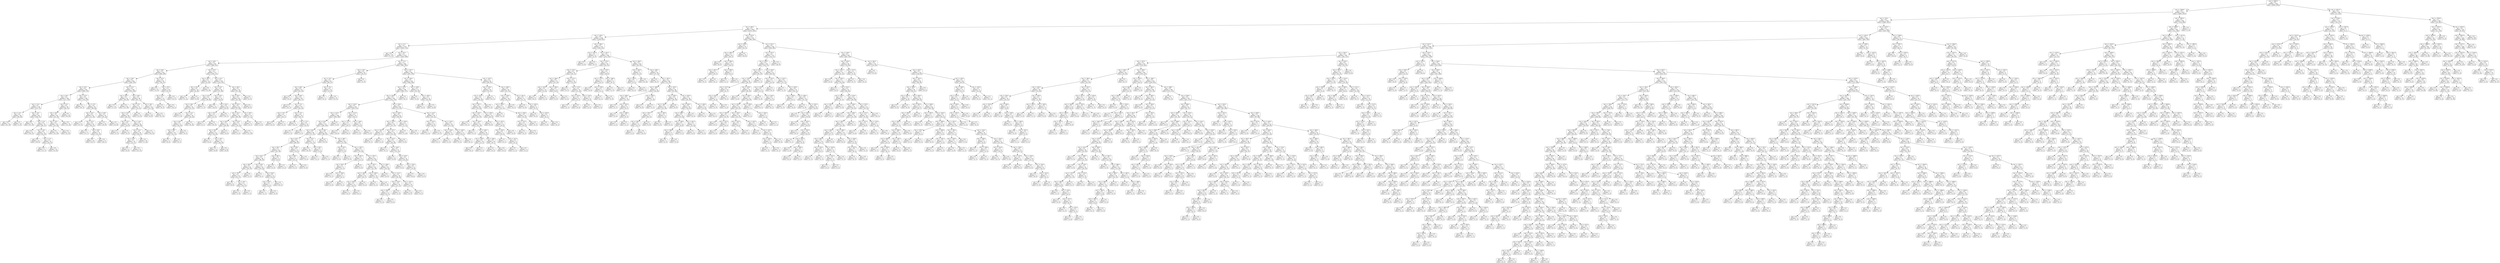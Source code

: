 digraph Tree {
node [shape=box, style="rounded", color="black", fontname=helvetica] ;
edge [fontname=helvetica] ;
0 [label="rain <= 2005.5\ngini = 0.5\nsamples = 3412\nvalue = [2659, 2655]"] ;
1 [label="rain <= 1368.0\ngini = 0.5\nsamples = 2972\nvalue = [2602, 2037]"] ;
0 -> 1 [labeldistance=2.5, labelangle=45, headlabel="True"] ;
2 [label="rain <= 333.5\ngini = 0.5\nsamples = 2766\nvalue = [2484, 1831]"] ;
1 -> 2 ;
3 [label="rain <= 205.5\ngini = 0.5\nsamples = 1652\nvalue = [1570, 1041]"] ;
2 -> 3 ;
4 [label="rain <= 164.5\ngini = 0.5\nsamples = 1299\nvalue = [1190, 851]"] ;
3 -> 4 ;
5 [label="rain <= 11.5\ngini = 0.5\nsamples = 1125\nvalue = [1052, 710]"] ;
4 -> 5 ;
6 [label="gini = 0.4\nsamples = 14\nvalue = [5, 14]"] ;
5 -> 6 ;
7 [label="rain <= 67.5\ngini = 0.5\nsamples = 1111\nvalue = [1047, 696]"] ;
5 -> 7 ;
8 [label="rain <= 44.5\ngini = 0.5\nsamples = 647\nvalue = [580, 431]"] ;
7 -> 8 ;
9 [label="rain <= 40.5\ngini = 0.5\nsamples = 470\nvalue = [440, 294]"] ;
8 -> 9 ;
10 [label="rain <= 29.5\ngini = 0.5\nsamples = 430\nvalue = [396, 279]"] ;
9 -> 10 ;
11 [label="rain <= 22.5\ngini = 0.5\nsamples = 302\nvalue = [289, 179]"] ;
10 -> 11 ;
12 [label="rain <= 18.5\ngini = 0.5\nsamples = 196\nvalue = [177, 130]"] ;
11 -> 12 ;
13 [label="rain <= 13.5\ngini = 0.5\nsamples = 138\nvalue = [137, 75]"] ;
12 -> 13 ;
14 [label="rain <= 12.5\ngini = 0.5\nsamples = 40\nvalue = [28, 28]"] ;
13 -> 14 ;
15 [label="gini = 0.5\nsamples = 27\nvalue = [21, 19]"] ;
14 -> 15 ;
16 [label="gini = 0.5\nsamples = 13\nvalue = [7, 9]"] ;
14 -> 16 ;
17 [label="rain <= 14.5\ngini = 0.4\nsamples = 98\nvalue = [109, 47]"] ;
13 -> 17 ;
18 [label="gini = 0.4\nsamples = 22\nvalue = [27, 10]"] ;
17 -> 18 ;
19 [label="rain <= 15.5\ngini = 0.4\nsamples = 76\nvalue = [82, 37]"] ;
17 -> 19 ;
20 [label="gini = 0.4\nsamples = 25\nvalue = [30, 13]"] ;
19 -> 20 ;
21 [label="rain <= 16.5\ngini = 0.4\nsamples = 51\nvalue = [52, 24]"] ;
19 -> 21 ;
22 [label="gini = 0.4\nsamples = 19\nvalue = [18, 9]"] ;
21 -> 22 ;
23 [label="rain <= 17.5\ngini = 0.4\nsamples = 32\nvalue = [34, 15]"] ;
21 -> 23 ;
24 [label="gini = 0.4\nsamples = 17\nvalue = [17, 7]"] ;
23 -> 24 ;
25 [label="gini = 0.4\nsamples = 15\nvalue = [17, 8]"] ;
23 -> 25 ;
26 [label="rain <= 21.5\ngini = 0.5\nsamples = 58\nvalue = [40, 55]"] ;
12 -> 26 ;
27 [label="rain <= 20.5\ngini = 0.5\nsamples = 44\nvalue = [32, 39]"] ;
26 -> 27 ;
28 [label="rain <= 19.5\ngini = 0.5\nsamples = 29\nvalue = [21, 29]"] ;
27 -> 28 ;
29 [label="gini = 0.5\nsamples = 14\nvalue = [15, 16]"] ;
28 -> 29 ;
30 [label="gini = 0.4\nsamples = 15\nvalue = [6, 13]"] ;
28 -> 30 ;
31 [label="gini = 0.5\nsamples = 15\nvalue = [11, 10]"] ;
27 -> 31 ;
32 [label="gini = 0.4\nsamples = 14\nvalue = [8, 16]"] ;
26 -> 32 ;
33 [label="rain <= 23.5\ngini = 0.4\nsamples = 106\nvalue = [112, 49]"] ;
11 -> 33 ;
34 [label="gini = 0.3\nsamples = 14\nvalue = [16, 3]"] ;
33 -> 34 ;
35 [label="rain <= 27.5\ngini = 0.4\nsamples = 92\nvalue = [96, 46]"] ;
33 -> 35 ;
36 [label="rain <= 24.5\ngini = 0.4\nsamples = 67\nvalue = [71, 30]"] ;
35 -> 36 ;
37 [label="gini = 0.5\nsamples = 17\nvalue = [17, 9]"] ;
36 -> 37 ;
38 [label="rain <= 25.5\ngini = 0.4\nsamples = 50\nvalue = [54, 21]"] ;
36 -> 38 ;
39 [label="gini = 0.4\nsamples = 17\nvalue = [17, 7]"] ;
38 -> 39 ;
40 [label="rain <= 26.5\ngini = 0.4\nsamples = 33\nvalue = [37, 14]"] ;
38 -> 40 ;
41 [label="gini = 0.4\nsamples = 16\nvalue = [19, 7]"] ;
40 -> 41 ;
42 [label="gini = 0.4\nsamples = 17\nvalue = [18, 7]"] ;
40 -> 42 ;
43 [label="rain <= 28.5\ngini = 0.5\nsamples = 25\nvalue = [25, 16]"] ;
35 -> 43 ;
44 [label="gini = 0.5\nsamples = 12\nvalue = [10, 8]"] ;
43 -> 44 ;
45 [label="gini = 0.5\nsamples = 13\nvalue = [15, 8]"] ;
43 -> 45 ;
46 [label="rain <= 31.5\ngini = 0.5\nsamples = 128\nvalue = [107, 100]"] ;
10 -> 46 ;
47 [label="rain <= 30.5\ngini = 0.5\nsamples = 32\nvalue = [20, 29]"] ;
46 -> 47 ;
48 [label="gini = 0.5\nsamples = 12\nvalue = [7, 11]"] ;
47 -> 48 ;
49 [label="gini = 0.5\nsamples = 20\nvalue = [13, 18]"] ;
47 -> 49 ;
50 [label="rain <= 38.5\ngini = 0.5\nsamples = 96\nvalue = [87, 71]"] ;
46 -> 50 ;
51 [label="rain <= 37.5\ngini = 0.5\nsamples = 77\nvalue = [75, 53]"] ;
50 -> 51 ;
52 [label="rain <= 33.5\ngini = 0.5\nsamples = 64\nvalue = [62, 47]"] ;
51 -> 52 ;
53 [label="rain <= 32.5\ngini = 0.4\nsamples = 16\nvalue = [16, 8]"] ;
52 -> 53 ;
54 [label="gini = 0.5\nsamples = 8\nvalue = [7, 5]"] ;
53 -> 54 ;
55 [label="gini = 0.4\nsamples = 8\nvalue = [9, 3]"] ;
53 -> 55 ;
56 [label="rain <= 36.5\ngini = 0.5\nsamples = 48\nvalue = [46, 39]"] ;
52 -> 56 ;
57 [label="rain <= 35.5\ngini = 0.5\nsamples = 29\nvalue = [28, 27]"] ;
56 -> 57 ;
58 [label="rain <= 34.5\ngini = 0.5\nsamples = 19\nvalue = [21, 17]"] ;
57 -> 58 ;
59 [label="gini = 0.5\nsamples = 6\nvalue = [6, 6]"] ;
58 -> 59 ;
60 [label="gini = 0.5\nsamples = 13\nvalue = [15, 11]"] ;
58 -> 60 ;
61 [label="gini = 0.5\nsamples = 10\nvalue = [7, 10]"] ;
57 -> 61 ;
62 [label="gini = 0.5\nsamples = 19\nvalue = [18, 12]"] ;
56 -> 62 ;
63 [label="gini = 0.4\nsamples = 13\nvalue = [13, 6]"] ;
51 -> 63 ;
64 [label="rain <= 39.5\ngini = 0.5\nsamples = 19\nvalue = [12, 18]"] ;
50 -> 64 ;
65 [label="gini = 0.5\nsamples = 10\nvalue = [6, 8]"] ;
64 -> 65 ;
66 [label="gini = 0.5\nsamples = 9\nvalue = [6, 10]"] ;
64 -> 66 ;
67 [label="rain <= 41.5\ngini = 0.4\nsamples = 40\nvalue = [44, 15]"] ;
9 -> 67 ;
68 [label="gini = 0.4\nsamples = 14\nvalue = [13, 6]"] ;
67 -> 68 ;
69 [label="rain <= 43.5\ngini = 0.3\nsamples = 26\nvalue = [31, 9]"] ;
67 -> 69 ;
70 [label="rain <= 42.5\ngini = 0.3\nsamples = 13\nvalue = [19, 4]"] ;
69 -> 70 ;
71 [label="gini = 0.4\nsamples = 8\nvalue = [9, 3]"] ;
70 -> 71 ;
72 [label="gini = 0.2\nsamples = 5\nvalue = [10, 1]"] ;
70 -> 72 ;
73 [label="gini = 0.4\nsamples = 13\nvalue = [12, 5]"] ;
69 -> 73 ;
74 [label="rain <= 47.5\ngini = 0.5\nsamples = 177\nvalue = [140, 137]"] ;
8 -> 74 ;
75 [label="rain <= 46.5\ngini = 0.3\nsamples = 21\nvalue = [6, 30]"] ;
74 -> 75 ;
76 [label="rain <= 45.5\ngini = 0.4\nsamples = 16\nvalue = [6, 20]"] ;
75 -> 76 ;
77 [label="gini = 0.1\nsamples = 6\nvalue = [1, 12]"] ;
76 -> 77 ;
78 [label="gini = 0.5\nsamples = 10\nvalue = [5, 8]"] ;
76 -> 78 ;
79 [label="gini = 0.0\nsamples = 5\nvalue = [0, 10]"] ;
75 -> 79 ;
80 [label="rain <= 57.5\ngini = 0.5\nsamples = 156\nvalue = [134, 107]"] ;
74 -> 80 ;
81 [label="rain <= 53.5\ngini = 0.5\nsamples = 82\nvalue = [77, 48]"] ;
80 -> 81 ;
82 [label="rain <= 52.5\ngini = 0.5\nsamples = 51\nvalue = [38, 40]"] ;
81 -> 82 ;
83 [label="rain <= 48.5\ngini = 0.5\nsamples = 42\nvalue = [31, 35]"] ;
82 -> 83 ;
84 [label="gini = 0.5\nsamples = 8\nvalue = [7, 9]"] ;
83 -> 84 ;
85 [label="rain <= 51.5\ngini = 0.5\nsamples = 34\nvalue = [24, 26]"] ;
83 -> 85 ;
86 [label="rain <= 50.5\ngini = 0.5\nsamples = 23\nvalue = [16, 16]"] ;
85 -> 86 ;
87 [label="rain <= 49.5\ngini = 0.5\nsamples = 18\nvalue = [12, 13]"] ;
86 -> 87 ;
88 [label="gini = 0.5\nsamples = 9\nvalue = [6, 6]"] ;
87 -> 88 ;
89 [label="gini = 0.5\nsamples = 9\nvalue = [6, 7]"] ;
87 -> 89 ;
90 [label="gini = 0.5\nsamples = 5\nvalue = [4, 3]"] ;
86 -> 90 ;
91 [label="gini = 0.5\nsamples = 11\nvalue = [8, 10]"] ;
85 -> 91 ;
92 [label="gini = 0.5\nsamples = 9\nvalue = [7, 5]"] ;
82 -> 92 ;
93 [label="rain <= 54.5\ngini = 0.3\nsamples = 31\nvalue = [39, 8]"] ;
81 -> 93 ;
94 [label="gini = 0.0\nsamples = 11\nvalue = [16, 0]"] ;
93 -> 94 ;
95 [label="rain <= 56.5\ngini = 0.4\nsamples = 20\nvalue = [23, 8]"] ;
93 -> 95 ;
96 [label="rain <= 55.5\ngini = 0.4\nsamples = 11\nvalue = [13, 5]"] ;
95 -> 96 ;
97 [label="gini = 0.4\nsamples = 3\nvalue = [3, 1]"] ;
96 -> 97 ;
98 [label="gini = 0.4\nsamples = 8\nvalue = [10, 4]"] ;
96 -> 98 ;
99 [label="gini = 0.4\nsamples = 9\nvalue = [10, 3]"] ;
95 -> 99 ;
100 [label="rain <= 66.5\ngini = 0.5\nsamples = 74\nvalue = [57, 59]"] ;
80 -> 100 ;
101 [label="rain <= 65.5\ngini = 0.5\nsamples = 69\nvalue = [55, 54]"] ;
100 -> 101 ;
102 [label="rain <= 63.5\ngini = 0.5\nsamples = 61\nvalue = [47, 49]"] ;
101 -> 102 ;
103 [label="rain <= 61.5\ngini = 0.5\nsamples = 47\nvalue = [40, 38]"] ;
102 -> 103 ;
104 [label="rain <= 60.5\ngini = 0.5\nsamples = 30\nvalue = [26, 26]"] ;
103 -> 104 ;
105 [label="rain <= 58.5\ngini = 0.5\nsamples = 25\nvalue = [22, 20]"] ;
104 -> 105 ;
106 [label="gini = 0.5\nsamples = 4\nvalue = [4, 4]"] ;
105 -> 106 ;
107 [label="rain <= 59.5\ngini = 0.5\nsamples = 21\nvalue = [18, 16]"] ;
105 -> 107 ;
108 [label="gini = 0.5\nsamples = 11\nvalue = [9, 8]"] ;
107 -> 108 ;
109 [label="gini = 0.5\nsamples = 10\nvalue = [9, 8]"] ;
107 -> 109 ;
110 [label="gini = 0.5\nsamples = 5\nvalue = [4, 6]"] ;
104 -> 110 ;
111 [label="rain <= 62.5\ngini = 0.5\nsamples = 17\nvalue = [14, 12]"] ;
103 -> 111 ;
112 [label="gini = 0.5\nsamples = 5\nvalue = [3, 2]"] ;
111 -> 112 ;
113 [label="gini = 0.5\nsamples = 12\nvalue = [11, 10]"] ;
111 -> 113 ;
114 [label="rain <= 64.5\ngini = 0.5\nsamples = 14\nvalue = [7, 11]"] ;
102 -> 114 ;
115 [label="gini = 0.5\nsamples = 8\nvalue = [4, 7]"] ;
114 -> 115 ;
116 [label="gini = 0.5\nsamples = 6\nvalue = [3, 4]"] ;
114 -> 116 ;
117 [label="gini = 0.5\nsamples = 8\nvalue = [8, 5]"] ;
101 -> 117 ;
118 [label="gini = 0.4\nsamples = 5\nvalue = [2, 5]"] ;
100 -> 118 ;
119 [label="rain <= 77.5\ngini = 0.5\nsamples = 464\nvalue = [467, 265]"] ;
7 -> 119 ;
120 [label="rain <= 76.5\ngini = 0.4\nsamples = 63\nvalue = [70, 27]"] ;
119 -> 120 ;
121 [label="rain <= 74.5\ngini = 0.4\nsamples = 62\nvalue = [69, 27]"] ;
120 -> 121 ;
122 [label="rain <= 68.5\ngini = 0.4\nsamples = 43\nvalue = [52, 19]"] ;
121 -> 122 ;
123 [label="gini = 0.4\nsamples = 5\nvalue = [4, 2]"] ;
122 -> 123 ;
124 [label="rain <= 69.5\ngini = 0.4\nsamples = 38\nvalue = [48, 17]"] ;
122 -> 124 ;
125 [label="gini = 0.3\nsamples = 9\nvalue = [12, 3]"] ;
124 -> 125 ;
126 [label="rain <= 71.5\ngini = 0.4\nsamples = 29\nvalue = [36, 14]"] ;
124 -> 126 ;
127 [label="rain <= 70.5\ngini = 0.4\nsamples = 13\nvalue = [16, 7]"] ;
126 -> 127 ;
128 [label="gini = 0.4\nsamples = 9\nvalue = [13, 5]"] ;
127 -> 128 ;
129 [label="gini = 0.5\nsamples = 4\nvalue = [3, 2]"] ;
127 -> 129 ;
130 [label="rain <= 72.5\ngini = 0.4\nsamples = 16\nvalue = [20, 7]"] ;
126 -> 130 ;
131 [label="gini = 0.4\nsamples = 6\nvalue = [10, 3]"] ;
130 -> 131 ;
132 [label="rain <= 73.5\ngini = 0.4\nsamples = 10\nvalue = [10, 4]"] ;
130 -> 132 ;
133 [label="gini = 0.4\nsamples = 6\nvalue = [7, 3]"] ;
132 -> 133 ;
134 [label="gini = 0.4\nsamples = 4\nvalue = [3, 1]"] ;
132 -> 134 ;
135 [label="rain <= 75.5\ngini = 0.4\nsamples = 19\nvalue = [17, 8]"] ;
121 -> 135 ;
136 [label="gini = 0.5\nsamples = 7\nvalue = [4, 3]"] ;
135 -> 136 ;
137 [label="gini = 0.4\nsamples = 12\nvalue = [13, 5]"] ;
135 -> 137 ;
138 [label="gini = 0.0\nsamples = 1\nvalue = [1, 0]"] ;
120 -> 138 ;
139 [label="rain <= 141.5\ngini = 0.5\nsamples = 401\nvalue = [397, 238]"] ;
119 -> 139 ;
140 [label="rain <= 138.5\ngini = 0.5\nsamples = 316\nvalue = [298, 196]"] ;
139 -> 140 ;
141 [label="rain <= 137.5\ngini = 0.5\nsamples = 295\nvalue = [284, 177]"] ;
140 -> 141 ;
142 [label="rain <= 120.0\ngini = 0.5\nsamples = 291\nvalue = [276, 176]"] ;
141 -> 142 ;
143 [label="rain <= 114.5\ngini = 0.5\nsamples = 202\nvalue = [199, 113]"] ;
142 -> 143 ;
144 [label="rain <= 113.5\ngini = 0.5\nsamples = 180\nvalue = [169, 106]"] ;
143 -> 144 ;
145 [label="rain <= 93.5\ngini = 0.5\nsamples = 175\nvalue = [166, 100]"] ;
144 -> 145 ;
146 [label="rain <= 90.5\ngini = 0.5\nsamples = 85\nvalue = [77, 55]"] ;
145 -> 146 ;
147 [label="rain <= 87.5\ngini = 0.5\nsamples = 68\nvalue = [66, 42]"] ;
146 -> 147 ;
148 [label="rain <= 85.5\ngini = 0.5\nsamples = 55\nvalue = [52, 38]"] ;
147 -> 148 ;
149 [label="rain <= 81.5\ngini = 0.5\nsamples = 46\nvalue = [48, 29]"] ;
148 -> 149 ;
150 [label="rain <= 80.5\ngini = 0.5\nsamples = 26\nvalue = [24, 19]"] ;
149 -> 150 ;
151 [label="rain <= 78.5\ngini = 0.5\nsamples = 23\nvalue = [23, 17]"] ;
150 -> 151 ;
152 [label="gini = 0.5\nsamples = 8\nvalue = [9, 6]"] ;
151 -> 152 ;
153 [label="rain <= 79.5\ngini = 0.5\nsamples = 15\nvalue = [14, 11]"] ;
151 -> 153 ;
154 [label="gini = 0.5\nsamples = 8\nvalue = [7, 6]"] ;
153 -> 154 ;
155 [label="gini = 0.5\nsamples = 7\nvalue = [7, 5]"] ;
153 -> 155 ;
156 [label="gini = 0.4\nsamples = 3\nvalue = [1, 2]"] ;
150 -> 156 ;
157 [label="rain <= 82.5\ngini = 0.4\nsamples = 20\nvalue = [24, 10]"] ;
149 -> 157 ;
158 [label="gini = 0.2\nsamples = 7\nvalue = [9, 1]"] ;
157 -> 158 ;
159 [label="rain <= 84.5\ngini = 0.5\nsamples = 13\nvalue = [15, 9]"] ;
157 -> 159 ;
160 [label="rain <= 83.5\ngini = 0.5\nsamples = 7\nvalue = [5, 6]"] ;
159 -> 160 ;
161 [label="gini = 0.5\nsamples = 2\nvalue = [1, 1]"] ;
160 -> 161 ;
162 [label="gini = 0.5\nsamples = 5\nvalue = [4, 5]"] ;
160 -> 162 ;
163 [label="gini = 0.4\nsamples = 6\nvalue = [10, 3]"] ;
159 -> 163 ;
164 [label="rain <= 86.5\ngini = 0.4\nsamples = 9\nvalue = [4, 9]"] ;
148 -> 164 ;
165 [label="gini = 0.4\nsamples = 4\nvalue = [2, 6]"] ;
164 -> 165 ;
166 [label="gini = 0.5\nsamples = 5\nvalue = [2, 3]"] ;
164 -> 166 ;
167 [label="rain <= 89.5\ngini = 0.3\nsamples = 13\nvalue = [14, 4]"] ;
147 -> 167 ;
168 [label="rain <= 88.5\ngini = 0.3\nsamples = 8\nvalue = [10, 2]"] ;
167 -> 168 ;
169 [label="gini = 0.4\nsamples = 5\nvalue = [5, 2]"] ;
168 -> 169 ;
170 [label="gini = 0.0\nsamples = 3\nvalue = [5, 0]"] ;
168 -> 170 ;
171 [label="gini = 0.4\nsamples = 5\nvalue = [4, 2]"] ;
167 -> 171 ;
172 [label="rain <= 91.5\ngini = 0.5\nsamples = 17\nvalue = [11, 13]"] ;
146 -> 172 ;
173 [label="gini = 0.5\nsamples = 12\nvalue = [8, 11]"] ;
172 -> 173 ;
174 [label="rain <= 92.5\ngini = 0.5\nsamples = 5\nvalue = [3, 2]"] ;
172 -> 174 ;
175 [label="gini = 0.4\nsamples = 3\nvalue = [2, 1]"] ;
174 -> 175 ;
176 [label="gini = 0.5\nsamples = 2\nvalue = [1, 1]"] ;
174 -> 176 ;
177 [label="rain <= 96.5\ngini = 0.4\nsamples = 90\nvalue = [89, 45]"] ;
145 -> 177 ;
178 [label="gini = 0.0\nsamples = 8\nvalue = [12, 0]"] ;
177 -> 178 ;
179 [label="rain <= 98.5\ngini = 0.5\nsamples = 82\nvalue = [77, 45]"] ;
177 -> 179 ;
180 [label="rain <= 97.5\ngini = 0.5\nsamples = 9\nvalue = [7, 9]"] ;
179 -> 180 ;
181 [label="gini = 0.5\nsamples = 3\nvalue = [3, 5]"] ;
180 -> 181 ;
182 [label="gini = 0.5\nsamples = 6\nvalue = [4, 4]"] ;
180 -> 182 ;
183 [label="rain <= 102.5\ngini = 0.4\nsamples = 73\nvalue = [70, 36]"] ;
179 -> 183 ;
184 [label="rain <= 101.5\ngini = 0.2\nsamples = 11\nvalue = [13, 2]"] ;
183 -> 184 ;
185 [label="rain <= 99.5\ngini = 0.3\nsamples = 9\nvalue = [11, 2]"] ;
184 -> 185 ;
186 [label="gini = 0.3\nsamples = 4\nvalue = [5, 1]"] ;
185 -> 186 ;
187 [label="rain <= 100.5\ngini = 0.2\nsamples = 5\nvalue = [6, 1]"] ;
185 -> 187 ;
188 [label="gini = 0.0\nsamples = 1\nvalue = [1, 0]"] ;
187 -> 188 ;
189 [label="gini = 0.3\nsamples = 4\nvalue = [5, 1]"] ;
187 -> 189 ;
190 [label="gini = 0.0\nsamples = 2\nvalue = [2, 0]"] ;
184 -> 190 ;
191 [label="rain <= 107.5\ngini = 0.5\nsamples = 62\nvalue = [57, 34]"] ;
183 -> 191 ;
192 [label="rain <= 105.5\ngini = 0.5\nsamples = 28\nvalue = [21, 18]"] ;
191 -> 192 ;
193 [label="rain <= 104.5\ngini = 0.4\nsamples = 16\nvalue = [14, 7]"] ;
192 -> 193 ;
194 [label="rain <= 103.5\ngini = 0.4\nsamples = 11\nvalue = [10, 4]"] ;
193 -> 194 ;
195 [label="gini = 0.4\nsamples = 4\nvalue = [4, 2]"] ;
194 -> 195 ;
196 [label="gini = 0.4\nsamples = 7\nvalue = [6, 2]"] ;
194 -> 196 ;
197 [label="gini = 0.5\nsamples = 5\nvalue = [4, 3]"] ;
193 -> 197 ;
198 [label="rain <= 106.5\ngini = 0.5\nsamples = 12\nvalue = [7, 11]"] ;
192 -> 198 ;
199 [label="gini = 0.5\nsamples = 3\nvalue = [2, 3]"] ;
198 -> 199 ;
200 [label="gini = 0.5\nsamples = 9\nvalue = [5, 8]"] ;
198 -> 200 ;
201 [label="rain <= 108.5\ngini = 0.4\nsamples = 34\nvalue = [36, 16]"] ;
191 -> 201 ;
202 [label="gini = 0.0\nsamples = 4\nvalue = [6, 0]"] ;
201 -> 202 ;
203 [label="rain <= 111.5\ngini = 0.5\nsamples = 30\nvalue = [30, 16]"] ;
201 -> 203 ;
204 [label="rain <= 110.5\ngini = 0.5\nsamples = 16\nvalue = [17, 11]"] ;
203 -> 204 ;
205 [label="rain <= 109.5\ngini = 0.4\nsamples = 12\nvalue = [14, 7]"] ;
204 -> 205 ;
206 [label="gini = 0.5\nsamples = 5\nvalue = [5, 3]"] ;
205 -> 206 ;
207 [label="gini = 0.4\nsamples = 7\nvalue = [9, 4]"] ;
205 -> 207 ;
208 [label="gini = 0.5\nsamples = 4\nvalue = [3, 4]"] ;
204 -> 208 ;
209 [label="rain <= 112.5\ngini = 0.4\nsamples = 14\nvalue = [13, 5]"] ;
203 -> 209 ;
210 [label="gini = 0.4\nsamples = 10\nvalue = [9, 3]"] ;
209 -> 210 ;
211 [label="gini = 0.4\nsamples = 4\nvalue = [4, 2]"] ;
209 -> 211 ;
212 [label="gini = 0.4\nsamples = 5\nvalue = [3, 6]"] ;
144 -> 212 ;
213 [label="rain <= 117.0\ngini = 0.3\nsamples = 22\nvalue = [30, 7]"] ;
143 -> 213 ;
214 [label="rain <= 115.5\ngini = 0.1\nsamples = 11\nvalue = [18, 1]"] ;
213 -> 214 ;
215 [label="gini = 0.0\nsamples = 5\nvalue = [10, 0]"] ;
214 -> 215 ;
216 [label="gini = 0.2\nsamples = 6\nvalue = [8, 1]"] ;
214 -> 216 ;
217 [label="rain <= 118.5\ngini = 0.4\nsamples = 11\nvalue = [12, 6]"] ;
213 -> 217 ;
218 [label="gini = 0.5\nsamples = 8\nvalue = [7, 6]"] ;
217 -> 218 ;
219 [label="gini = 0.0\nsamples = 3\nvalue = [5, 0]"] ;
217 -> 219 ;
220 [label="rain <= 130.5\ngini = 0.5\nsamples = 89\nvalue = [77, 63]"] ;
142 -> 220 ;
221 [label="rain <= 128.5\ngini = 0.5\nsamples = 50\nvalue = [38, 42]"] ;
220 -> 221 ;
222 [label="rain <= 122.5\ngini = 0.5\nsamples = 42\nvalue = [37, 31]"] ;
221 -> 222 ;
223 [label="rain <= 121.5\ngini = 0.4\nsamples = 8\nvalue = [5, 11]"] ;
222 -> 223 ;
224 [label="gini = 0.5\nsamples = 5\nvalue = [4, 7]"] ;
223 -> 224 ;
225 [label="gini = 0.3\nsamples = 3\nvalue = [1, 4]"] ;
223 -> 225 ;
226 [label="rain <= 127.5\ngini = 0.5\nsamples = 34\nvalue = [32, 20]"] ;
222 -> 226 ;
227 [label="rain <= 123.5\ngini = 0.5\nsamples = 32\nvalue = [29, 20]"] ;
226 -> 227 ;
228 [label="gini = 0.3\nsamples = 5\nvalue = [4, 1]"] ;
227 -> 228 ;
229 [label="rain <= 124.5\ngini = 0.5\nsamples = 27\nvalue = [25, 19]"] ;
227 -> 229 ;
230 [label="gini = 0.5\nsamples = 11\nvalue = [9, 9]"] ;
229 -> 230 ;
231 [label="rain <= 125.5\ngini = 0.5\nsamples = 16\nvalue = [16, 10]"] ;
229 -> 231 ;
232 [label="gini = 0.4\nsamples = 5\nvalue = [4, 2]"] ;
231 -> 232 ;
233 [label="rain <= 126.5\ngini = 0.5\nsamples = 11\nvalue = [12, 8]"] ;
231 -> 233 ;
234 [label="gini = 0.5\nsamples = 7\nvalue = [8, 6]"] ;
233 -> 234 ;
235 [label="gini = 0.4\nsamples = 4\nvalue = [4, 2]"] ;
233 -> 235 ;
236 [label="gini = 0.0\nsamples = 2\nvalue = [3, 0]"] ;
226 -> 236 ;
237 [label="rain <= 129.5\ngini = 0.2\nsamples = 8\nvalue = [1, 11]"] ;
221 -> 237 ;
238 [label="gini = 0.2\nsamples = 7\nvalue = [1, 10]"] ;
237 -> 238 ;
239 [label="gini = 0.0\nsamples = 1\nvalue = [0, 1]"] ;
237 -> 239 ;
240 [label="rain <= 133.5\ngini = 0.5\nsamples = 39\nvalue = [39, 21]"] ;
220 -> 240 ;
241 [label="rain <= 132.5\ngini = 0.3\nsamples = 19\nvalue = [24, 5]"] ;
240 -> 241 ;
242 [label="gini = 0.0\nsamples = 7\nvalue = [11, 0]"] ;
241 -> 242 ;
243 [label="gini = 0.4\nsamples = 12\nvalue = [13, 5]"] ;
241 -> 243 ;
244 [label="rain <= 135.5\ngini = 0.5\nsamples = 20\nvalue = [15, 16]"] ;
240 -> 244 ;
245 [label="rain <= 134.5\ngini = 0.4\nsamples = 9\nvalue = [5, 11]"] ;
244 -> 245 ;
246 [label="gini = 0.5\nsamples = 7\nvalue = [4, 7]"] ;
245 -> 246 ;
247 [label="gini = 0.3\nsamples = 2\nvalue = [1, 4]"] ;
245 -> 247 ;
248 [label="rain <= 136.5\ngini = 0.4\nsamples = 11\nvalue = [10, 5]"] ;
244 -> 248 ;
249 [label="gini = 0.4\nsamples = 4\nvalue = [4, 2]"] ;
248 -> 249 ;
250 [label="gini = 0.4\nsamples = 7\nvalue = [6, 3]"] ;
248 -> 250 ;
251 [label="gini = 0.2\nsamples = 4\nvalue = [8, 1]"] ;
141 -> 251 ;
252 [label="rain <= 139.5\ngini = 0.5\nsamples = 21\nvalue = [14, 19]"] ;
140 -> 252 ;
253 [label="gini = 0.4\nsamples = 7\nvalue = [4, 9]"] ;
252 -> 253 ;
254 [label="rain <= 140.5\ngini = 0.5\nsamples = 14\nvalue = [10, 10]"] ;
252 -> 254 ;
255 [label="gini = 0.4\nsamples = 3\nvalue = [4, 2]"] ;
254 -> 255 ;
256 [label="gini = 0.5\nsamples = 11\nvalue = [6, 8]"] ;
254 -> 256 ;
257 [label="rain <= 155.5\ngini = 0.4\nsamples = 85\nvalue = [99, 42]"] ;
139 -> 257 ;
258 [label="rain <= 154.5\ngini = 0.4\nsamples = 59\nvalue = [74, 27]"] ;
257 -> 258 ;
259 [label="rain <= 153.5\ngini = 0.4\nsamples = 53\nvalue = [59, 26]"] ;
258 -> 259 ;
260 [label="rain <= 147.5\ngini = 0.4\nsamples = 48\nvalue = [52, 20]"] ;
259 -> 260 ;
261 [label="rain <= 142.5\ngini = 0.4\nsamples = 32\nvalue = [32, 16]"] ;
260 -> 261 ;
262 [label="gini = 0.3\nsamples = 9\nvalue = [11, 2]"] ;
261 -> 262 ;
263 [label="rain <= 143.5\ngini = 0.5\nsamples = 23\nvalue = [21, 14]"] ;
261 -> 263 ;
264 [label="gini = 0.5\nsamples = 3\nvalue = [2, 3]"] ;
263 -> 264 ;
265 [label="rain <= 145.5\ngini = 0.5\nsamples = 20\nvalue = [19, 11]"] ;
263 -> 265 ;
266 [label="rain <= 144.5\ngini = 0.4\nsamples = 10\nvalue = [11, 4]"] ;
265 -> 266 ;
267 [label="gini = 0.4\nsamples = 7\nvalue = [8, 3]"] ;
266 -> 267 ;
268 [label="gini = 0.4\nsamples = 3\nvalue = [3, 1]"] ;
266 -> 268 ;
269 [label="rain <= 146.5\ngini = 0.5\nsamples = 10\nvalue = [8, 7]"] ;
265 -> 269 ;
270 [label="gini = 0.5\nsamples = 6\nvalue = [4, 5]"] ;
269 -> 270 ;
271 [label="gini = 0.4\nsamples = 4\nvalue = [4, 2]"] ;
269 -> 271 ;
272 [label="rain <= 149.5\ngini = 0.3\nsamples = 16\nvalue = [20, 4]"] ;
260 -> 272 ;
273 [label="gini = 0.0\nsamples = 5\nvalue = [6, 0]"] ;
272 -> 273 ;
274 [label="rain <= 152.5\ngini = 0.3\nsamples = 11\nvalue = [14, 4]"] ;
272 -> 274 ;
275 [label="rain <= 150.5\ngini = 0.4\nsamples = 9\nvalue = [10, 4]"] ;
274 -> 275 ;
276 [label="gini = 0.3\nsamples = 3\nvalue = [4, 1]"] ;
275 -> 276 ;
277 [label="rain <= 151.5\ngini = 0.4\nsamples = 6\nvalue = [6, 3]"] ;
275 -> 277 ;
278 [label="gini = 0.5\nsamples = 2\nvalue = [1, 1]"] ;
277 -> 278 ;
279 [label="gini = 0.4\nsamples = 4\nvalue = [5, 2]"] ;
277 -> 279 ;
280 [label="gini = 0.0\nsamples = 2\nvalue = [4, 0]"] ;
274 -> 280 ;
281 [label="gini = 0.5\nsamples = 5\nvalue = [7, 6]"] ;
259 -> 281 ;
282 [label="gini = 0.1\nsamples = 6\nvalue = [15, 1]"] ;
258 -> 282 ;
283 [label="rain <= 160.5\ngini = 0.5\nsamples = 26\nvalue = [25, 15]"] ;
257 -> 283 ;
284 [label="rain <= 159.5\ngini = 0.5\nsamples = 18\nvalue = [14, 12]"] ;
283 -> 284 ;
285 [label="rain <= 156.5\ngini = 0.5\nsamples = 17\nvalue = [14, 11]"] ;
284 -> 285 ;
286 [label="gini = 0.5\nsamples = 3\nvalue = [2, 3]"] ;
285 -> 286 ;
287 [label="rain <= 158.5\ngini = 0.5\nsamples = 14\nvalue = [12, 8]"] ;
285 -> 287 ;
288 [label="rain <= 157.5\ngini = 0.5\nsamples = 10\nvalue = [10, 6]"] ;
287 -> 288 ;
289 [label="gini = 0.5\nsamples = 4\nvalue = [4, 3]"] ;
288 -> 289 ;
290 [label="gini = 0.4\nsamples = 6\nvalue = [6, 3]"] ;
288 -> 290 ;
291 [label="gini = 0.5\nsamples = 4\nvalue = [2, 2]"] ;
287 -> 291 ;
292 [label="gini = 0.0\nsamples = 1\nvalue = [0, 1]"] ;
284 -> 292 ;
293 [label="rain <= 161.5\ngini = 0.3\nsamples = 8\nvalue = [11, 3]"] ;
283 -> 293 ;
294 [label="gini = 0.0\nsamples = 2\nvalue = [5, 0]"] ;
293 -> 294 ;
295 [label="rain <= 162.5\ngini = 0.4\nsamples = 6\nvalue = [6, 3]"] ;
293 -> 295 ;
296 [label="gini = 0.0\nsamples = 2\nvalue = [0, 2]"] ;
295 -> 296 ;
297 [label="rain <= 163.5\ngini = 0.2\nsamples = 4\nvalue = [6, 1]"] ;
295 -> 297 ;
298 [label="gini = 0.0\nsamples = 1\nvalue = [2, 0]"] ;
297 -> 298 ;
299 [label="gini = 0.3\nsamples = 3\nvalue = [4, 1]"] ;
297 -> 299 ;
300 [label="rain <= 166.5\ngini = 0.5\nsamples = 174\nvalue = [138, 141]"] ;
4 -> 300 ;
301 [label="rain <= 165.5\ngini = 0.5\nsamples = 8\nvalue = [5, 9]"] ;
300 -> 301 ;
302 [label="gini = 0.5\nsamples = 7\nvalue = [5, 8]"] ;
301 -> 302 ;
303 [label="gini = 0.0\nsamples = 1\nvalue = [0, 1]"] ;
301 -> 303 ;
304 [label="rain <= 181.5\ngini = 0.5\nsamples = 166\nvalue = [133, 132]"] ;
300 -> 304 ;
305 [label="rain <= 175.5\ngini = 0.5\nsamples = 64\nvalue = [52, 41]"] ;
304 -> 305 ;
306 [label="rain <= 170.5\ngini = 0.5\nsamples = 47\nvalue = [34, 33]"] ;
305 -> 306 ;
307 [label="rain <= 168.5\ngini = 0.5\nsamples = 25\nvalue = [21, 14]"] ;
306 -> 307 ;
308 [label="rain <= 167.5\ngini = 0.5\nsamples = 14\nvalue = [13, 8]"] ;
307 -> 308 ;
309 [label="gini = 0.5\nsamples = 8\nvalue = [8, 5]"] ;
308 -> 309 ;
310 [label="gini = 0.5\nsamples = 6\nvalue = [5, 3]"] ;
308 -> 310 ;
311 [label="rain <= 169.5\ngini = 0.5\nsamples = 11\nvalue = [8, 6]"] ;
307 -> 311 ;
312 [label="gini = 0.5\nsamples = 6\nvalue = [5, 4]"] ;
311 -> 312 ;
313 [label="gini = 0.5\nsamples = 5\nvalue = [3, 2]"] ;
311 -> 313 ;
314 [label="rain <= 171.5\ngini = 0.5\nsamples = 22\nvalue = [13, 19]"] ;
306 -> 314 ;
315 [label="gini = 0.4\nsamples = 6\nvalue = [2, 5]"] ;
314 -> 315 ;
316 [label="rain <= 173.5\ngini = 0.5\nsamples = 16\nvalue = [11, 14]"] ;
314 -> 316 ;
317 [label="rain <= 172.5\ngini = 0.5\nsamples = 8\nvalue = [6, 5]"] ;
316 -> 317 ;
318 [label="gini = 0.4\nsamples = 3\nvalue = [2, 1]"] ;
317 -> 318 ;
319 [label="gini = 0.5\nsamples = 5\nvalue = [4, 4]"] ;
317 -> 319 ;
320 [label="rain <= 174.5\ngini = 0.5\nsamples = 8\nvalue = [5, 9]"] ;
316 -> 320 ;
321 [label="gini = 0.5\nsamples = 4\nvalue = [3, 5]"] ;
320 -> 321 ;
322 [label="gini = 0.4\nsamples = 4\nvalue = [2, 4]"] ;
320 -> 322 ;
323 [label="rain <= 179.5\ngini = 0.4\nsamples = 17\nvalue = [18, 8]"] ;
305 -> 323 ;
324 [label="rain <= 177.5\ngini = 0.2\nsamples = 8\nvalue = [10, 1]"] ;
323 -> 324 ;
325 [label="gini = 0.0\nsamples = 3\nvalue = [6, 0]"] ;
324 -> 325 ;
326 [label="rain <= 178.5\ngini = 0.3\nsamples = 5\nvalue = [4, 1]"] ;
324 -> 326 ;
327 [label="gini = 0.4\nsamples = 3\nvalue = [2, 1]"] ;
326 -> 327 ;
328 [label="gini = 0.0\nsamples = 2\nvalue = [2, 0]"] ;
326 -> 328 ;
329 [label="rain <= 180.5\ngini = 0.5\nsamples = 9\nvalue = [8, 7]"] ;
323 -> 329 ;
330 [label="gini = 0.3\nsamples = 4\nvalue = [1, 5]"] ;
329 -> 330 ;
331 [label="gini = 0.3\nsamples = 5\nvalue = [7, 2]"] ;
329 -> 331 ;
332 [label="rain <= 184.5\ngini = 0.5\nsamples = 102\nvalue = [81, 91]"] ;
304 -> 332 ;
333 [label="rain <= 183.5\ngini = 0.3\nsamples = 9\nvalue = [4, 15]"] ;
332 -> 333 ;
334 [label="rain <= 182.5\ngini = 0.5\nsamples = 5\nvalue = [4, 5]"] ;
333 -> 334 ;
335 [label="gini = 0.0\nsamples = 1\nvalue = [0, 1]"] ;
334 -> 335 ;
336 [label="gini = 0.5\nsamples = 4\nvalue = [4, 4]"] ;
334 -> 336 ;
337 [label="gini = 0.0\nsamples = 4\nvalue = [0, 10]"] ;
333 -> 337 ;
338 [label="rain <= 185.5\ngini = 0.5\nsamples = 93\nvalue = [77, 76]"] ;
332 -> 338 ;
339 [label="gini = 0.4\nsamples = 5\nvalue = [6, 2]"] ;
338 -> 339 ;
340 [label="rain <= 191.5\ngini = 0.5\nsamples = 88\nvalue = [71, 74]"] ;
338 -> 340 ;
341 [label="rain <= 189.5\ngini = 0.5\nsamples = 22\nvalue = [16, 26]"] ;
340 -> 341 ;
342 [label="rain <= 186.5\ngini = 0.5\nsamples = 13\nvalue = [11, 12]"] ;
341 -> 342 ;
343 [label="gini = 0.5\nsamples = 5\nvalue = [5, 7]"] ;
342 -> 343 ;
344 [label="rain <= 187.5\ngini = 0.5\nsamples = 8\nvalue = [6, 5]"] ;
342 -> 344 ;
345 [label="gini = 0.5\nsamples = 3\nvalue = [2, 2]"] ;
344 -> 345 ;
346 [label="rain <= 188.5\ngini = 0.5\nsamples = 5\nvalue = [4, 3]"] ;
344 -> 346 ;
347 [label="gini = 0.5\nsamples = 3\nvalue = [3, 2]"] ;
346 -> 347 ;
348 [label="gini = 0.5\nsamples = 2\nvalue = [1, 1]"] ;
346 -> 348 ;
349 [label="rain <= 190.5\ngini = 0.4\nsamples = 9\nvalue = [5, 14]"] ;
341 -> 349 ;
350 [label="gini = 0.4\nsamples = 6\nvalue = [4, 9]"] ;
349 -> 350 ;
351 [label="gini = 0.3\nsamples = 3\nvalue = [1, 5]"] ;
349 -> 351 ;
352 [label="rain <= 197.5\ngini = 0.5\nsamples = 66\nvalue = [55, 48]"] ;
340 -> 352 ;
353 [label="rain <= 196.5\ngini = 0.5\nsamples = 30\nvalue = [29, 18]"] ;
352 -> 353 ;
354 [label="rain <= 194.5\ngini = 0.5\nsamples = 26\nvalue = [23, 18]"] ;
353 -> 354 ;
355 [label="rain <= 193.5\ngini = 0.5\nsamples = 17\nvalue = [18, 11]"] ;
354 -> 355 ;
356 [label="rain <= 192.5\ngini = 0.5\nsamples = 11\nvalue = [13, 7]"] ;
355 -> 356 ;
357 [label="gini = 0.5\nsamples = 2\nvalue = [3, 2]"] ;
356 -> 357 ;
358 [label="gini = 0.4\nsamples = 9\nvalue = [10, 5]"] ;
356 -> 358 ;
359 [label="gini = 0.5\nsamples = 6\nvalue = [5, 4]"] ;
355 -> 359 ;
360 [label="rain <= 195.5\ngini = 0.5\nsamples = 9\nvalue = [5, 7]"] ;
354 -> 360 ;
361 [label="gini = 0.5\nsamples = 6\nvalue = [3, 5]"] ;
360 -> 361 ;
362 [label="gini = 0.5\nsamples = 3\nvalue = [2, 2]"] ;
360 -> 362 ;
363 [label="gini = 0.0\nsamples = 4\nvalue = [6, 0]"] ;
353 -> 363 ;
364 [label="rain <= 203.5\ngini = 0.5\nsamples = 36\nvalue = [26, 30]"] ;
352 -> 364 ;
365 [label="rain <= 202.5\ngini = 0.5\nsamples = 24\nvalue = [14, 22]"] ;
364 -> 365 ;
366 [label="rain <= 200.5\ngini = 0.5\nsamples = 22\nvalue = [14, 18]"] ;
365 -> 366 ;
367 [label="rain <= 199.5\ngini = 0.5\nsamples = 13\nvalue = [8, 8]"] ;
366 -> 367 ;
368 [label="rain <= 198.5\ngini = 0.5\nsamples = 9\nvalue = [5, 7]"] ;
367 -> 368 ;
369 [label="gini = 0.5\nsamples = 5\nvalue = [3, 3]"] ;
368 -> 369 ;
370 [label="gini = 0.4\nsamples = 4\nvalue = [2, 4]"] ;
368 -> 370 ;
371 [label="gini = 0.4\nsamples = 4\nvalue = [3, 1]"] ;
367 -> 371 ;
372 [label="rain <= 201.5\ngini = 0.5\nsamples = 9\nvalue = [6, 10]"] ;
366 -> 372 ;
373 [label="gini = 0.4\nsamples = 4\nvalue = [2, 6]"] ;
372 -> 373 ;
374 [label="gini = 0.5\nsamples = 5\nvalue = [4, 4]"] ;
372 -> 374 ;
375 [label="gini = 0.0\nsamples = 2\nvalue = [0, 4]"] ;
365 -> 375 ;
376 [label="rain <= 204.5\ngini = 0.5\nsamples = 12\nvalue = [12, 8]"] ;
364 -> 376 ;
377 [label="gini = 0.4\nsamples = 5\nvalue = [6, 3]"] ;
376 -> 377 ;
378 [label="gini = 0.5\nsamples = 7\nvalue = [6, 5]"] ;
376 -> 378 ;
379 [label="rain <= 215.5\ngini = 0.4\nsamples = 353\nvalue = [380, 190]"] ;
3 -> 379 ;
380 [label="rain <= 210.5\ngini = 0.2\nsamples = 35\nvalue = [52, 5]"] ;
379 -> 380 ;
381 [label="rain <= 206.5\ngini = 0.3\nsamples = 20\nvalue = [26, 5]"] ;
380 -> 381 ;
382 [label="gini = 0.0\nsamples = 4\nvalue = [8, 0]"] ;
381 -> 382 ;
383 [label="rain <= 208.5\ngini = 0.3\nsamples = 16\nvalue = [18, 5]"] ;
381 -> 383 ;
384 [label="rain <= 207.5\ngini = 0.3\nsamples = 9\nvalue = [10, 2]"] ;
383 -> 384 ;
385 [label="gini = 0.3\nsamples = 4\nvalue = [4, 1]"] ;
384 -> 385 ;
386 [label="gini = 0.2\nsamples = 5\nvalue = [6, 1]"] ;
384 -> 386 ;
387 [label="rain <= 209.5\ngini = 0.4\nsamples = 7\nvalue = [8, 3]"] ;
383 -> 387 ;
388 [label="gini = 0.4\nsamples = 3\nvalue = [3, 1]"] ;
387 -> 388 ;
389 [label="gini = 0.4\nsamples = 4\nvalue = [5, 2]"] ;
387 -> 389 ;
390 [label="gini = 0.0\nsamples = 15\nvalue = [26, 0]"] ;
380 -> 390 ;
391 [label="rain <= 252.5\ngini = 0.5\nsamples = 318\nvalue = [328, 185]"] ;
379 -> 391 ;
392 [label="rain <= 247.5\ngini = 0.4\nsamples = 113\nvalue = [123, 57]"] ;
391 -> 392 ;
393 [label="rain <= 232.5\ngini = 0.5\nsamples = 102\nvalue = [103, 57]"] ;
392 -> 393 ;
394 [label="rain <= 231.5\ngini = 0.5\nsamples = 50\nvalue = [45, 34]"] ;
393 -> 394 ;
395 [label="rain <= 218.5\ngini = 0.5\nsamples = 46\nvalue = [44, 31]"] ;
394 -> 395 ;
396 [label="rain <= 217.5\ngini = 0.5\nsamples = 10\nvalue = [6, 7]"] ;
395 -> 396 ;
397 [label="rain <= 216.5\ngini = 0.5\nsamples = 7\nvalue = [6, 4]"] ;
396 -> 397 ;
398 [label="gini = 0.5\nsamples = 4\nvalue = [3, 4]"] ;
397 -> 398 ;
399 [label="gini = 0.0\nsamples = 3\nvalue = [3, 0]"] ;
397 -> 399 ;
400 [label="gini = 0.0\nsamples = 3\nvalue = [0, 3]"] ;
396 -> 400 ;
401 [label="rain <= 219.5\ngini = 0.5\nsamples = 36\nvalue = [38, 24]"] ;
395 -> 401 ;
402 [label="gini = 0.0\nsamples = 1\nvalue = [2, 0]"] ;
401 -> 402 ;
403 [label="rain <= 228.5\ngini = 0.5\nsamples = 35\nvalue = [36, 24]"] ;
401 -> 403 ;
404 [label="rain <= 222.5\ngini = 0.5\nsamples = 28\nvalue = [29, 21]"] ;
403 -> 404 ;
405 [label="rain <= 220.5\ngini = 0.5\nsamples = 12\nvalue = [15, 9]"] ;
404 -> 405 ;
406 [label="gini = 0.5\nsamples = 5\nvalue = [6, 5]"] ;
405 -> 406 ;
407 [label="rain <= 221.5\ngini = 0.4\nsamples = 7\nvalue = [9, 4]"] ;
405 -> 407 ;
408 [label="gini = 0.4\nsamples = 4\nvalue = [4, 2]"] ;
407 -> 408 ;
409 [label="gini = 0.4\nsamples = 3\nvalue = [5, 2]"] ;
407 -> 409 ;
410 [label="rain <= 224.5\ngini = 0.5\nsamples = 16\nvalue = [14, 12]"] ;
404 -> 410 ;
411 [label="rain <= 223.5\ngini = 0.5\nsamples = 7\nvalue = [6, 6]"] ;
410 -> 411 ;
412 [label="gini = 0.5\nsamples = 4\nvalue = [4, 4]"] ;
411 -> 412 ;
413 [label="gini = 0.5\nsamples = 3\nvalue = [2, 2]"] ;
411 -> 413 ;
414 [label="rain <= 225.5\ngini = 0.5\nsamples = 9\nvalue = [8, 6]"] ;
410 -> 414 ;
415 [label="gini = 0.0\nsamples = 1\nvalue = [1, 0]"] ;
414 -> 415 ;
416 [label="rain <= 227.5\ngini = 0.5\nsamples = 8\nvalue = [7, 6]"] ;
414 -> 416 ;
417 [label="rain <= 226.5\ngini = 0.5\nsamples = 4\nvalue = [3, 2]"] ;
416 -> 417 ;
418 [label="gini = 0.5\nsamples = 2\nvalue = [1, 1]"] ;
417 -> 418 ;
419 [label="gini = 0.4\nsamples = 2\nvalue = [2, 1]"] ;
417 -> 419 ;
420 [label="gini = 0.5\nsamples = 4\nvalue = [4, 4]"] ;
416 -> 420 ;
421 [label="rain <= 229.5\ngini = 0.4\nsamples = 7\nvalue = [7, 3]"] ;
403 -> 421 ;
422 [label="gini = 0.3\nsamples = 3\nvalue = [5, 1]"] ;
421 -> 422 ;
423 [label="rain <= 230.5\ngini = 0.5\nsamples = 4\nvalue = [2, 2]"] ;
421 -> 423 ;
424 [label="gini = 0.5\nsamples = 2\nvalue = [1, 1]"] ;
423 -> 424 ;
425 [label="gini = 0.5\nsamples = 2\nvalue = [1, 1]"] ;
423 -> 425 ;
426 [label="gini = 0.4\nsamples = 4\nvalue = [1, 3]"] ;
394 -> 426 ;
427 [label="rain <= 236.5\ngini = 0.4\nsamples = 52\nvalue = [58, 23]"] ;
393 -> 427 ;
428 [label="rain <= 235.5\ngini = 0.3\nsamples = 17\nvalue = [21, 6]"] ;
427 -> 428 ;
429 [label="rain <= 233.5\ngini = 0.4\nsamples = 13\nvalue = [13, 5]"] ;
428 -> 429 ;
430 [label="gini = 0.0\nsamples = 1\nvalue = [1, 0]"] ;
429 -> 430 ;
431 [label="rain <= 234.5\ngini = 0.4\nsamples = 12\nvalue = [12, 5]"] ;
429 -> 431 ;
432 [label="gini = 0.4\nsamples = 7\nvalue = [6, 3]"] ;
431 -> 432 ;
433 [label="gini = 0.4\nsamples = 5\nvalue = [6, 2]"] ;
431 -> 433 ;
434 [label="gini = 0.2\nsamples = 4\nvalue = [8, 1]"] ;
428 -> 434 ;
435 [label="rain <= 237.5\ngini = 0.4\nsamples = 35\nvalue = [37, 17]"] ;
427 -> 435 ;
436 [label="gini = 0.3\nsamples = 3\nvalue = [1, 4]"] ;
435 -> 436 ;
437 [label="rain <= 239.5\ngini = 0.4\nsamples = 32\nvalue = [36, 13]"] ;
435 -> 437 ;
438 [label="rain <= 238.5\ngini = 0.2\nsamples = 7\nvalue = [9, 1]"] ;
437 -> 438 ;
439 [label="gini = 0.4\nsamples = 2\nvalue = [3, 1]"] ;
438 -> 439 ;
440 [label="gini = 0.0\nsamples = 5\nvalue = [6, 0]"] ;
438 -> 440 ;
441 [label="rain <= 240.5\ngini = 0.4\nsamples = 25\nvalue = [27, 12]"] ;
437 -> 441 ;
442 [label="gini = 0.5\nsamples = 5\nvalue = [5, 4]"] ;
441 -> 442 ;
443 [label="rain <= 241.5\ngini = 0.4\nsamples = 20\nvalue = [22, 8]"] ;
441 -> 443 ;
444 [label="gini = 0.0\nsamples = 2\nvalue = [3, 0]"] ;
443 -> 444 ;
445 [label="rain <= 242.5\ngini = 0.4\nsamples = 18\nvalue = [19, 8]"] ;
443 -> 445 ;
446 [label="gini = 0.4\nsamples = 2\nvalue = [1, 2]"] ;
445 -> 446 ;
447 [label="rain <= 243.5\ngini = 0.4\nsamples = 16\nvalue = [18, 6]"] ;
445 -> 447 ;
448 [label="gini = 0.2\nsamples = 6\nvalue = [8, 1]"] ;
447 -> 448 ;
449 [label="rain <= 244.5\ngini = 0.4\nsamples = 10\nvalue = [10, 5]"] ;
447 -> 449 ;
450 [label="gini = 0.5\nsamples = 2\nvalue = [1, 1]"] ;
449 -> 450 ;
451 [label="rain <= 245.5\ngini = 0.4\nsamples = 8\nvalue = [9, 4]"] ;
449 -> 451 ;
452 [label="gini = 0.0\nsamples = 1\nvalue = [1, 0]"] ;
451 -> 452 ;
453 [label="rain <= 246.5\ngini = 0.4\nsamples = 7\nvalue = [8, 4]"] ;
451 -> 453 ;
454 [label="gini = 0.4\nsamples = 5\nvalue = [6, 3]"] ;
453 -> 454 ;
455 [label="gini = 0.4\nsamples = 2\nvalue = [2, 1]"] ;
453 -> 455 ;
456 [label="gini = 0.0\nsamples = 11\nvalue = [20, 0]"] ;
392 -> 456 ;
457 [label="rain <= 278.5\ngini = 0.5\nsamples = 205\nvalue = [205, 128]"] ;
391 -> 457 ;
458 [label="rain <= 276.5\ngini = 0.5\nsamples = 80\nvalue = [74, 64]"] ;
457 -> 458 ;
459 [label="rain <= 253.5\ngini = 0.5\nsamples = 74\nvalue = [72, 55]"] ;
458 -> 459 ;
460 [label="gini = 0.4\nsamples = 3\nvalue = [2, 6]"] ;
459 -> 460 ;
461 [label="rain <= 254.5\ngini = 0.5\nsamples = 71\nvalue = [70, 49]"] ;
459 -> 461 ;
462 [label="gini = 0.0\nsamples = 4\nvalue = [6, 0]"] ;
461 -> 462 ;
463 [label="rain <= 257.5\ngini = 0.5\nsamples = 67\nvalue = [64, 49]"] ;
461 -> 463 ;
464 [label="rain <= 256.5\ngini = 0.5\nsamples = 7\nvalue = [6, 11]"] ;
463 -> 464 ;
465 [label="rain <= 255.5\ngini = 0.4\nsamples = 3\nvalue = [5, 2]"] ;
464 -> 465 ;
466 [label="gini = 0.0\nsamples = 1\nvalue = [0, 1]"] ;
465 -> 466 ;
467 [label="gini = 0.3\nsamples = 2\nvalue = [5, 1]"] ;
465 -> 467 ;
468 [label="gini = 0.2\nsamples = 4\nvalue = [1, 9]"] ;
464 -> 468 ;
469 [label="rain <= 270.5\ngini = 0.5\nsamples = 60\nvalue = [58, 38]"] ;
463 -> 469 ;
470 [label="rain <= 258.5\ngini = 0.4\nsamples = 37\nvalue = [39, 19]"] ;
469 -> 470 ;
471 [label="gini = 0.0\nsamples = 2\nvalue = [2, 0]"] ;
470 -> 471 ;
472 [label="rain <= 269.5\ngini = 0.4\nsamples = 35\nvalue = [37, 19]"] ;
470 -> 472 ;
473 [label="rain <= 265.5\ngini = 0.5\nsamples = 32\nvalue = [32, 18]"] ;
472 -> 473 ;
474 [label="rain <= 264.5\ngini = 0.4\nsamples = 14\nvalue = [17, 7]"] ;
473 -> 474 ;
475 [label="rain <= 260.5\ngini = 0.5\nsamples = 12\nvalue = [13, 7]"] ;
474 -> 475 ;
476 [label="rain <= 259.5\ngini = 0.4\nsamples = 6\nvalue = [6, 2]"] ;
475 -> 476 ;
477 [label="gini = 0.5\nsamples = 2\nvalue = [1, 1]"] ;
476 -> 477 ;
478 [label="gini = 0.3\nsamples = 4\nvalue = [5, 1]"] ;
476 -> 478 ;
479 [label="rain <= 263.0\ngini = 0.5\nsamples = 6\nvalue = [7, 5]"] ;
475 -> 479 ;
480 [label="rain <= 261.5\ngini = 0.5\nsamples = 4\nvalue = [5, 4]"] ;
479 -> 480 ;
481 [label="gini = 0.5\nsamples = 2\nvalue = [3, 2]"] ;
480 -> 481 ;
482 [label="gini = 0.5\nsamples = 2\nvalue = [2, 2]"] ;
480 -> 482 ;
483 [label="gini = 0.4\nsamples = 2\nvalue = [2, 1]"] ;
479 -> 483 ;
484 [label="gini = 0.0\nsamples = 2\nvalue = [4, 0]"] ;
474 -> 484 ;
485 [label="rain <= 266.5\ngini = 0.5\nsamples = 18\nvalue = [15, 11]"] ;
473 -> 485 ;
486 [label="gini = 0.5\nsamples = 6\nvalue = [4, 5]"] ;
485 -> 486 ;
487 [label="rain <= 268.5\ngini = 0.5\nsamples = 12\nvalue = [11, 6]"] ;
485 -> 487 ;
488 [label="rain <= 267.5\ngini = 0.4\nsamples = 7\nvalue = [8, 3]"] ;
487 -> 488 ;
489 [label="gini = 0.4\nsamples = 6\nvalue = [6, 3]"] ;
488 -> 489 ;
490 [label="gini = 0.0\nsamples = 1\nvalue = [2, 0]"] ;
488 -> 490 ;
491 [label="gini = 0.5\nsamples = 5\nvalue = [3, 3]"] ;
487 -> 491 ;
492 [label="gini = 0.3\nsamples = 3\nvalue = [5, 1]"] ;
472 -> 492 ;
493 [label="rain <= 275.5\ngini = 0.5\nsamples = 23\nvalue = [19, 19]"] ;
469 -> 493 ;
494 [label="rain <= 273.5\ngini = 0.5\nsamples = 16\nvalue = [9, 16]"] ;
493 -> 494 ;
495 [label="rain <= 271.5\ngini = 0.5\nsamples = 9\nvalue = [8, 8]"] ;
494 -> 495 ;
496 [label="gini = 0.4\nsamples = 7\nvalue = [3, 8]"] ;
495 -> 496 ;
497 [label="gini = 0.0\nsamples = 2\nvalue = [5, 0]"] ;
495 -> 497 ;
498 [label="rain <= 274.5\ngini = 0.2\nsamples = 7\nvalue = [1, 8]"] ;
494 -> 498 ;
499 [label="gini = 0.2\nsamples = 6\nvalue = [1, 7]"] ;
498 -> 499 ;
500 [label="gini = 0.0\nsamples = 1\nvalue = [0, 1]"] ;
498 -> 500 ;
501 [label="gini = 0.4\nsamples = 7\nvalue = [10, 3]"] ;
493 -> 501 ;
502 [label="rain <= 277.5\ngini = 0.3\nsamples = 6\nvalue = [2, 9]"] ;
458 -> 502 ;
503 [label="gini = 0.3\nsamples = 5\nvalue = [2, 7]"] ;
502 -> 503 ;
504 [label="gini = 0.0\nsamples = 1\nvalue = [0, 2]"] ;
502 -> 504 ;
505 [label="rain <= 281.5\ngini = 0.4\nsamples = 125\nvalue = [131, 64]"] ;
457 -> 505 ;
506 [label="gini = 0.0\nsamples = 6\nvalue = [13, 0]"] ;
505 -> 506 ;
507 [label="rain <= 324.5\ngini = 0.5\nsamples = 119\nvalue = [118, 64]"] ;
505 -> 507 ;
508 [label="rain <= 322.5\ngini = 0.5\nsamples = 99\nvalue = [94, 56]"] ;
507 -> 508 ;
509 [label="rain <= 283.5\ngini = 0.5\nsamples = 96\nvalue = [94, 51]"] ;
508 -> 509 ;
510 [label="rain <= 282.5\ngini = 0.5\nsamples = 11\nvalue = [8, 8]"] ;
509 -> 510 ;
511 [label="gini = 0.5\nsamples = 6\nvalue = [4, 4]"] ;
510 -> 511 ;
512 [label="gini = 0.5\nsamples = 5\nvalue = [4, 4]"] ;
510 -> 512 ;
513 [label="rain <= 294.5\ngini = 0.4\nsamples = 85\nvalue = [86, 43]"] ;
509 -> 513 ;
514 [label="rain <= 291.5\ngini = 0.3\nsamples = 23\nvalue = [26, 7]"] ;
513 -> 514 ;
515 [label="rain <= 290.5\ngini = 0.3\nsamples = 21\nvalue = [24, 7]"] ;
514 -> 515 ;
516 [label="rain <= 289.0\ngini = 0.3\nsamples = 17\nvalue = [21, 5]"] ;
515 -> 516 ;
517 [label="rain <= 286.5\ngini = 0.4\nsamples = 14\nvalue = [17, 5]"] ;
516 -> 517 ;
518 [label="rain <= 284.5\ngini = 0.3\nsamples = 8\nvalue = [10, 2]"] ;
517 -> 518 ;
519 [label="gini = 0.4\nsamples = 3\nvalue = [2, 1]"] ;
518 -> 519 ;
520 [label="rain <= 285.5\ngini = 0.2\nsamples = 5\nvalue = [8, 1]"] ;
518 -> 520 ;
521 [label="gini = 0.3\nsamples = 4\nvalue = [5, 1]"] ;
520 -> 521 ;
522 [label="gini = 0.0\nsamples = 1\nvalue = [3, 0]"] ;
520 -> 522 ;
523 [label="rain <= 287.5\ngini = 0.4\nsamples = 6\nvalue = [7, 3]"] ;
517 -> 523 ;
524 [label="gini = 0.4\nsamples = 4\nvalue = [4, 2]"] ;
523 -> 524 ;
525 [label="gini = 0.4\nsamples = 2\nvalue = [3, 1]"] ;
523 -> 525 ;
526 [label="gini = 0.0\nsamples = 3\nvalue = [4, 0]"] ;
516 -> 526 ;
527 [label="gini = 0.5\nsamples = 4\nvalue = [3, 2]"] ;
515 -> 527 ;
528 [label="gini = 0.0\nsamples = 2\nvalue = [2, 0]"] ;
514 -> 528 ;
529 [label="rain <= 296.5\ngini = 0.5\nsamples = 62\nvalue = [60, 36]"] ;
513 -> 529 ;
530 [label="rain <= 295.5\ngini = 0.3\nsamples = 5\nvalue = [1, 5]"] ;
529 -> 530 ;
531 [label="gini = 0.4\nsamples = 4\nvalue = [1, 3]"] ;
530 -> 531 ;
532 [label="gini = 0.0\nsamples = 1\nvalue = [0, 2]"] ;
530 -> 532 ;
533 [label="rain <= 303.0\ngini = 0.5\nsamples = 57\nvalue = [59, 31]"] ;
529 -> 533 ;
534 [label="rain <= 298.5\ngini = 0.5\nsamples = 13\nvalue = [9, 8]"] ;
533 -> 534 ;
535 [label="rain <= 297.5\ngini = 0.4\nsamples = 7\nvalue = [6, 2]"] ;
534 -> 535 ;
536 [label="gini = 0.4\nsamples = 3\nvalue = [2, 1]"] ;
535 -> 536 ;
537 [label="gini = 0.3\nsamples = 4\nvalue = [4, 1]"] ;
535 -> 537 ;
538 [label="rain <= 300.0\ngini = 0.4\nsamples = 6\nvalue = [3, 6]"] ;
534 -> 538 ;
539 [label="gini = 0.0\nsamples = 1\nvalue = [0, 2]"] ;
538 -> 539 ;
540 [label="rain <= 301.5\ngini = 0.5\nsamples = 5\nvalue = [3, 4]"] ;
538 -> 540 ;
541 [label="gini = 0.5\nsamples = 3\nvalue = [2, 2]"] ;
540 -> 541 ;
542 [label="gini = 0.4\nsamples = 2\nvalue = [1, 2]"] ;
540 -> 542 ;
543 [label="rain <= 307.5\ngini = 0.4\nsamples = 44\nvalue = [50, 23]"] ;
533 -> 543 ;
544 [label="rain <= 305.5\ngini = 0.2\nsamples = 9\nvalue = [11, 1]"] ;
543 -> 544 ;
545 [label="rain <= 304.5\ngini = 0.3\nsamples = 4\nvalue = [4, 1]"] ;
544 -> 545 ;
546 [label="gini = 0.0\nsamples = 2\nvalue = [3, 0]"] ;
545 -> 546 ;
547 [label="gini = 0.5\nsamples = 2\nvalue = [1, 1]"] ;
545 -> 547 ;
548 [label="gini = 0.0\nsamples = 5\nvalue = [7, 0]"] ;
544 -> 548 ;
549 [label="rain <= 310.5\ngini = 0.5\nsamples = 35\nvalue = [39, 22]"] ;
543 -> 549 ;
550 [label="rain <= 308.5\ngini = 0.5\nsamples = 8\nvalue = [4, 6]"] ;
549 -> 550 ;
551 [label="gini = 0.4\nsamples = 3\nvalue = [1, 2]"] ;
550 -> 551 ;
552 [label="rain <= 309.5\ngini = 0.5\nsamples = 5\nvalue = [3, 4]"] ;
550 -> 552 ;
553 [label="gini = 0.5\nsamples = 2\nvalue = [1, 1]"] ;
552 -> 553 ;
554 [label="gini = 0.5\nsamples = 3\nvalue = [2, 3]"] ;
552 -> 554 ;
555 [label="rain <= 316.5\ngini = 0.4\nsamples = 27\nvalue = [35, 16]"] ;
549 -> 555 ;
556 [label="rain <= 312.0\ngini = 0.3\nsamples = 12\nvalue = [19, 5]"] ;
555 -> 556 ;
557 [label="gini = 0.4\nsamples = 6\nvalue = [12, 5]"] ;
556 -> 557 ;
558 [label="gini = 0.0\nsamples = 6\nvalue = [7, 0]"] ;
556 -> 558 ;
559 [label="rain <= 318.5\ngini = 0.5\nsamples = 15\nvalue = [16, 11]"] ;
555 -> 559 ;
560 [label="rain <= 317.5\ngini = 0.5\nsamples = 5\nvalue = [4, 6]"] ;
559 -> 560 ;
561 [label="gini = 0.5\nsamples = 3\nvalue = [4, 3]"] ;
560 -> 561 ;
562 [label="gini = 0.0\nsamples = 2\nvalue = [0, 3]"] ;
560 -> 562 ;
563 [label="rain <= 319.5\ngini = 0.4\nsamples = 10\nvalue = [12, 5]"] ;
559 -> 563 ;
564 [label="gini = 0.0\nsamples = 2\nvalue = [2, 0]"] ;
563 -> 564 ;
565 [label="rain <= 320.5\ngini = 0.4\nsamples = 8\nvalue = [10, 5]"] ;
563 -> 565 ;
566 [label="gini = 0.5\nsamples = 5\nvalue = [6, 4]"] ;
565 -> 566 ;
567 [label="rain <= 321.5\ngini = 0.3\nsamples = 3\nvalue = [4, 1]"] ;
565 -> 567 ;
568 [label="gini = 0.0\nsamples = 1\nvalue = [1, 0]"] ;
567 -> 568 ;
569 [label="gini = 0.4\nsamples = 2\nvalue = [3, 1]"] ;
567 -> 569 ;
570 [label="gini = 0.0\nsamples = 3\nvalue = [0, 5]"] ;
508 -> 570 ;
571 [label="rain <= 329.5\ngini = 0.4\nsamples = 20\nvalue = [24, 8]"] ;
507 -> 571 ;
572 [label="rain <= 328.5\ngini = 0.2\nsamples = 11\nvalue = [13, 2]"] ;
571 -> 572 ;
573 [label="rain <= 327.5\ngini = 0.3\nsamples = 9\nvalue = [9, 2]"] ;
572 -> 573 ;
574 [label="rain <= 326.5\ngini = 0.2\nsamples = 8\nvalue = [9, 1]"] ;
573 -> 574 ;
575 [label="rain <= 325.5\ngini = 0.3\nsamples = 5\nvalue = [5, 1]"] ;
574 -> 575 ;
576 [label="gini = 0.0\nsamples = 1\nvalue = [1, 0]"] ;
575 -> 576 ;
577 [label="gini = 0.3\nsamples = 4\nvalue = [4, 1]"] ;
575 -> 577 ;
578 [label="gini = 0.0\nsamples = 3\nvalue = [4, 0]"] ;
574 -> 578 ;
579 [label="gini = 0.0\nsamples = 1\nvalue = [0, 1]"] ;
573 -> 579 ;
580 [label="gini = 0.0\nsamples = 2\nvalue = [4, 0]"] ;
572 -> 580 ;
581 [label="rain <= 332.0\ngini = 0.5\nsamples = 9\nvalue = [11, 6]"] ;
571 -> 581 ;
582 [label="gini = 0.0\nsamples = 2\nvalue = [0, 3]"] ;
581 -> 582 ;
583 [label="gini = 0.3\nsamples = 7\nvalue = [11, 3]"] ;
581 -> 583 ;
584 [label="rain <= 1272.0\ngini = 0.5\nsamples = 1114\nvalue = [914, 790]"] ;
2 -> 584 ;
585 [label="rain <= 1243.5\ngini = 0.5\nsamples = 1061\nvalue = [856, 769]"] ;
584 -> 585 ;
586 [label="rain <= 527.5\ngini = 0.5\nsamples = 1049\nvalue = [852, 755]"] ;
585 -> 586 ;
587 [label="rain <= 501.5\ngini = 0.5\nsamples = 393\nvalue = [301, 317]"] ;
586 -> 587 ;
588 [label="rain <= 357.5\ngini = 0.5\nsamples = 347\nvalue = [279, 262]"] ;
587 -> 588 ;
589 [label="rain <= 356.5\ngini = 0.5\nsamples = 54\nvalue = [32, 50]"] ;
588 -> 589 ;
590 [label="rain <= 346.5\ngini = 0.5\nsamples = 51\nvalue = [32, 43]"] ;
589 -> 590 ;
591 [label="rain <= 342.5\ngini = 0.4\nsamples = 28\nvalue = [13, 26]"] ;
590 -> 591 ;
592 [label="rain <= 336.5\ngini = 0.5\nsamples = 16\nvalue = [10, 12]"] ;
591 -> 592 ;
593 [label="rain <= 335.0\ngini = 0.3\nsamples = 3\nvalue = [1, 4]"] ;
592 -> 593 ;
594 [label="gini = 0.5\nsamples = 2\nvalue = [1, 1]"] ;
593 -> 594 ;
595 [label="gini = 0.0\nsamples = 1\nvalue = [0, 3]"] ;
593 -> 595 ;
596 [label="rain <= 338.5\ngini = 0.5\nsamples = 13\nvalue = [9, 8]"] ;
592 -> 596 ;
597 [label="gini = 0.0\nsamples = 2\nvalue = [2, 0]"] ;
596 -> 597 ;
598 [label="rain <= 339.5\ngini = 0.5\nsamples = 11\nvalue = [7, 8]"] ;
596 -> 598 ;
599 [label="gini = 0.4\nsamples = 5\nvalue = [2, 4]"] ;
598 -> 599 ;
600 [label="rain <= 340.5\ngini = 0.5\nsamples = 6\nvalue = [5, 4]"] ;
598 -> 600 ;
601 [label="gini = 0.0\nsamples = 1\nvalue = [2, 0]"] ;
600 -> 601 ;
602 [label="rain <= 341.5\ngini = 0.5\nsamples = 5\nvalue = [3, 4]"] ;
600 -> 602 ;
603 [label="gini = 0.5\nsamples = 2\nvalue = [1, 1]"] ;
602 -> 603 ;
604 [label="gini = 0.5\nsamples = 3\nvalue = [2, 3]"] ;
602 -> 604 ;
605 [label="rain <= 344.5\ngini = 0.3\nsamples = 12\nvalue = [3, 14]"] ;
591 -> 605 ;
606 [label="rain <= 343.5\ngini = 0.3\nsamples = 7\nvalue = [2, 7]"] ;
605 -> 606 ;
607 [label="gini = 0.2\nsamples = 5\nvalue = [1, 6]"] ;
606 -> 607 ;
608 [label="gini = 0.5\nsamples = 2\nvalue = [1, 1]"] ;
606 -> 608 ;
609 [label="rain <= 345.5\ngini = 0.2\nsamples = 5\nvalue = [1, 7]"] ;
605 -> 609 ;
610 [label="gini = 0.0\nsamples = 2\nvalue = [0, 4]"] ;
609 -> 610 ;
611 [label="gini = 0.4\nsamples = 3\nvalue = [1, 3]"] ;
609 -> 611 ;
612 [label="rain <= 353.5\ngini = 0.5\nsamples = 23\nvalue = [19, 17]"] ;
590 -> 612 ;
613 [label="rain <= 351.5\ngini = 0.5\nsamples = 15\nvalue = [14, 9]"] ;
612 -> 613 ;
614 [label="rain <= 350.5\ngini = 0.5\nsamples = 10\nvalue = [8, 8]"] ;
613 -> 614 ;
615 [label="rain <= 349.0\ngini = 0.4\nsamples = 8\nvalue = [8, 4]"] ;
614 -> 615 ;
616 [label="rain <= 347.5\ngini = 0.5\nsamples = 7\nvalue = [4, 4]"] ;
615 -> 616 ;
617 [label="gini = 0.5\nsamples = 5\nvalue = [3, 3]"] ;
616 -> 617 ;
618 [label="gini = 0.5\nsamples = 2\nvalue = [1, 1]"] ;
616 -> 618 ;
619 [label="gini = 0.0\nsamples = 1\nvalue = [4, 0]"] ;
615 -> 619 ;
620 [label="gini = 0.0\nsamples = 2\nvalue = [0, 4]"] ;
614 -> 620 ;
621 [label="rain <= 352.5\ngini = 0.2\nsamples = 5\nvalue = [6, 1]"] ;
613 -> 621 ;
622 [label="gini = 0.3\nsamples = 4\nvalue = [5, 1]"] ;
621 -> 622 ;
623 [label="gini = 0.0\nsamples = 1\nvalue = [1, 0]"] ;
621 -> 623 ;
624 [label="rain <= 355.0\ngini = 0.5\nsamples = 8\nvalue = [5, 8]"] ;
612 -> 624 ;
625 [label="gini = 0.4\nsamples = 3\nvalue = [1, 3]"] ;
624 -> 625 ;
626 [label="gini = 0.5\nsamples = 5\nvalue = [4, 5]"] ;
624 -> 626 ;
627 [label="gini = 0.0\nsamples = 3\nvalue = [0, 7]"] ;
589 -> 627 ;
628 [label="rain <= 364.5\ngini = 0.5\nsamples = 293\nvalue = [247, 212]"] ;
588 -> 628 ;
629 [label="rain <= 363.5\ngini = 0.3\nsamples = 15\nvalue = [18, 5]"] ;
628 -> 629 ;
630 [label="rain <= 362.5\ngini = 0.4\nsamples = 13\nvalue = [15, 5]"] ;
629 -> 630 ;
631 [label="rain <= 358.5\ngini = 0.3\nsamples = 10\nvalue = [12, 3]"] ;
630 -> 631 ;
632 [label="gini = 0.0\nsamples = 1\nvalue = [2, 0]"] ;
631 -> 632 ;
633 [label="rain <= 359.5\ngini = 0.4\nsamples = 9\nvalue = [10, 3]"] ;
631 -> 633 ;
634 [label="gini = 0.5\nsamples = 2\nvalue = [1, 1]"] ;
633 -> 634 ;
635 [label="rain <= 361.5\ngini = 0.3\nsamples = 7\nvalue = [9, 2]"] ;
633 -> 635 ;
636 [label="rain <= 360.5\ngini = 0.3\nsamples = 5\nvalue = [7, 2]"] ;
635 -> 636 ;
637 [label="gini = 0.4\nsamples = 2\nvalue = [3, 1]"] ;
636 -> 637 ;
638 [label="gini = 0.3\nsamples = 3\nvalue = [4, 1]"] ;
636 -> 638 ;
639 [label="gini = 0.0\nsamples = 2\nvalue = [2, 0]"] ;
635 -> 639 ;
640 [label="gini = 0.5\nsamples = 3\nvalue = [3, 2]"] ;
630 -> 640 ;
641 [label="gini = 0.0\nsamples = 2\nvalue = [3, 0]"] ;
629 -> 641 ;
642 [label="rain <= 396.5\ngini = 0.5\nsamples = 278\nvalue = [229, 207]"] ;
628 -> 642 ;
643 [label="rain <= 365.5\ngini = 0.5\nsamples = 80\nvalue = [57, 70]"] ;
642 -> 643 ;
644 [label="gini = 0.0\nsamples = 1\nvalue = [0, 3]"] ;
643 -> 644 ;
645 [label="rain <= 366.5\ngini = 0.5\nsamples = 79\nvalue = [57, 67]"] ;
643 -> 645 ;
646 [label="gini = 0.0\nsamples = 2\nvalue = [4, 0]"] ;
645 -> 646 ;
647 [label="rain <= 394.5\ngini = 0.5\nsamples = 77\nvalue = [53, 67]"] ;
645 -> 647 ;
648 [label="rain <= 391.5\ngini = 0.5\nsamples = 68\nvalue = [48, 55]"] ;
647 -> 648 ;
649 [label="rain <= 390.5\ngini = 0.5\nsamples = 60\nvalue = [40, 52]"] ;
648 -> 649 ;
650 [label="rain <= 389.5\ngini = 0.5\nsamples = 59\nvalue = [40, 50]"] ;
649 -> 650 ;
651 [label="rain <= 377.0\ngini = 0.5\nsamples = 57\nvalue = [38, 50]"] ;
650 -> 651 ;
652 [label="rain <= 367.5\ngini = 0.5\nsamples = 28\nvalue = [23, 24]"] ;
651 -> 652 ;
653 [label="gini = 0.4\nsamples = 4\nvalue = [2, 5]"] ;
652 -> 653 ;
654 [label="rain <= 368.5\ngini = 0.5\nsamples = 24\nvalue = [21, 19]"] ;
652 -> 654 ;
655 [label="gini = 0.0\nsamples = 2\nvalue = [3, 0]"] ;
654 -> 655 ;
656 [label="rain <= 374.5\ngini = 0.5\nsamples = 22\nvalue = [18, 19]"] ;
654 -> 656 ;
657 [label="rain <= 373.5\ngini = 0.5\nsamples = 16\nvalue = [11, 15]"] ;
656 -> 657 ;
658 [label="rain <= 369.5\ngini = 0.5\nsamples = 12\nvalue = [9, 8]"] ;
657 -> 658 ;
659 [label="gini = 0.4\nsamples = 3\nvalue = [1, 3]"] ;
658 -> 659 ;
660 [label="rain <= 370.5\ngini = 0.5\nsamples = 9\nvalue = [8, 5]"] ;
658 -> 660 ;
661 [label="gini = 0.0\nsamples = 1\nvalue = [2, 0]"] ;
660 -> 661 ;
662 [label="rain <= 371.5\ngini = 0.5\nsamples = 8\nvalue = [6, 5]"] ;
660 -> 662 ;
663 [label="gini = 0.4\nsamples = 3\nvalue = [1, 2]"] ;
662 -> 663 ;
664 [label="rain <= 372.5\ngini = 0.5\nsamples = 5\nvalue = [5, 3]"] ;
662 -> 664 ;
665 [label="gini = 0.0\nsamples = 1\nvalue = [2, 0]"] ;
664 -> 665 ;
666 [label="gini = 0.5\nsamples = 4\nvalue = [3, 3]"] ;
664 -> 666 ;
667 [label="gini = 0.3\nsamples = 4\nvalue = [2, 7]"] ;
657 -> 667 ;
668 [label="rain <= 375.5\ngini = 0.5\nsamples = 6\nvalue = [7, 4]"] ;
656 -> 668 ;
669 [label="gini = 0.5\nsamples = 2\nvalue = [3, 2]"] ;
668 -> 669 ;
670 [label="gini = 0.4\nsamples = 4\nvalue = [4, 2]"] ;
668 -> 670 ;
671 [label="rain <= 380.5\ngini = 0.5\nsamples = 29\nvalue = [15, 26]"] ;
651 -> 671 ;
672 [label="gini = 0.0\nsamples = 4\nvalue = [0, 7]"] ;
671 -> 672 ;
673 [label="rain <= 381.5\ngini = 0.5\nsamples = 25\nvalue = [15, 19]"] ;
671 -> 673 ;
674 [label="gini = 0.0\nsamples = 2\nvalue = [2, 0]"] ;
673 -> 674 ;
675 [label="rain <= 386.5\ngini = 0.5\nsamples = 23\nvalue = [13, 19]"] ;
673 -> 675 ;
676 [label="rain <= 385.5\ngini = 0.5\nsamples = 18\nvalue = [12, 15]"] ;
675 -> 676 ;
677 [label="rain <= 384.5\ngini = 0.5\nsamples = 11\nvalue = [7, 11]"] ;
676 -> 677 ;
678 [label="rain <= 383.5\ngini = 0.5\nsamples = 10\nvalue = [7, 8]"] ;
677 -> 678 ;
679 [label="rain <= 382.5\ngini = 0.5\nsamples = 8\nvalue = [4, 6]"] ;
678 -> 679 ;
680 [label="gini = 0.5\nsamples = 4\nvalue = [2, 3]"] ;
679 -> 680 ;
681 [label="gini = 0.5\nsamples = 4\nvalue = [2, 3]"] ;
679 -> 681 ;
682 [label="gini = 0.5\nsamples = 2\nvalue = [3, 2]"] ;
678 -> 682 ;
683 [label="gini = 0.0\nsamples = 1\nvalue = [0, 3]"] ;
677 -> 683 ;
684 [label="gini = 0.5\nsamples = 7\nvalue = [5, 4]"] ;
676 -> 684 ;
685 [label="rain <= 387.5\ngini = 0.3\nsamples = 5\nvalue = [1, 4]"] ;
675 -> 685 ;
686 [label="gini = 0.0\nsamples = 1\nvalue = [0, 1]"] ;
685 -> 686 ;
687 [label="rain <= 388.5\ngini = 0.4\nsamples = 4\nvalue = [1, 3]"] ;
685 -> 687 ;
688 [label="gini = 0.4\nsamples = 3\nvalue = [1, 2]"] ;
687 -> 688 ;
689 [label="gini = 0.0\nsamples = 1\nvalue = [0, 1]"] ;
687 -> 689 ;
690 [label="gini = 0.0\nsamples = 2\nvalue = [2, 0]"] ;
650 -> 690 ;
691 [label="gini = 0.0\nsamples = 1\nvalue = [0, 2]"] ;
649 -> 691 ;
692 [label="rain <= 393.5\ngini = 0.4\nsamples = 8\nvalue = [8, 3]"] ;
648 -> 692 ;
693 [label="rain <= 392.5\ngini = 0.4\nsamples = 7\nvalue = [6, 3]"] ;
692 -> 693 ;
694 [label="gini = 0.4\nsamples = 6\nvalue = [6, 2]"] ;
693 -> 694 ;
695 [label="gini = 0.0\nsamples = 1\nvalue = [0, 1]"] ;
693 -> 695 ;
696 [label="gini = 0.0\nsamples = 1\nvalue = [2, 0]"] ;
692 -> 696 ;
697 [label="rain <= 395.5\ngini = 0.4\nsamples = 9\nvalue = [5, 12]"] ;
647 -> 697 ;
698 [label="gini = 0.4\nsamples = 3\nvalue = [2, 6]"] ;
697 -> 698 ;
699 [label="gini = 0.4\nsamples = 6\nvalue = [3, 6]"] ;
697 -> 699 ;
700 [label="rain <= 398.5\ngini = 0.5\nsamples = 198\nvalue = [172, 137]"] ;
642 -> 700 ;
701 [label="gini = 0.0\nsamples = 6\nvalue = [11, 0]"] ;
700 -> 701 ;
702 [label="rain <= 430.0\ngini = 0.5\nsamples = 192\nvalue = [161, 137]"] ;
700 -> 702 ;
703 [label="rain <= 409.5\ngini = 0.5\nsamples = 61\nvalue = [62, 37]"] ;
702 -> 703 ;
704 [label="rain <= 399.5\ngini = 0.5\nsamples = 16\nvalue = [12, 16]"] ;
703 -> 704 ;
705 [label="gini = 0.0\nsamples = 2\nvalue = [0, 2]"] ;
704 -> 705 ;
706 [label="rain <= 408.0\ngini = 0.5\nsamples = 14\nvalue = [12, 14]"] ;
704 -> 706 ;
707 [label="rain <= 406.5\ngini = 0.5\nsamples = 10\nvalue = [10, 8]"] ;
706 -> 707 ;
708 [label="rain <= 405.0\ngini = 0.5\nsamples = 7\nvalue = [7, 8]"] ;
707 -> 708 ;
709 [label="rain <= 400.5\ngini = 0.5\nsamples = 6\nvalue = [7, 5]"] ;
708 -> 709 ;
710 [label="gini = 0.0\nsamples = 1\nvalue = [1, 0]"] ;
709 -> 710 ;
711 [label="rain <= 403.0\ngini = 0.5\nsamples = 5\nvalue = [6, 5]"] ;
709 -> 711 ;
712 [label="rain <= 401.5\ngini = 0.5\nsamples = 4\nvalue = [5, 5]"] ;
711 -> 712 ;
713 [label="gini = 0.5\nsamples = 2\nvalue = [3, 3]"] ;
712 -> 713 ;
714 [label="gini = 0.5\nsamples = 2\nvalue = [2, 2]"] ;
712 -> 714 ;
715 [label="gini = 0.0\nsamples = 1\nvalue = [1, 0]"] ;
711 -> 715 ;
716 [label="gini = 0.0\nsamples = 1\nvalue = [0, 3]"] ;
708 -> 716 ;
717 [label="gini = 0.0\nsamples = 3\nvalue = [3, 0]"] ;
707 -> 717 ;
718 [label="gini = 0.4\nsamples = 4\nvalue = [2, 6]"] ;
706 -> 718 ;
719 [label="rain <= 414.5\ngini = 0.4\nsamples = 45\nvalue = [50, 21]"] ;
703 -> 719 ;
720 [label="rain <= 411.5\ngini = 0.1\nsamples = 13\nvalue = [20, 1]"] ;
719 -> 720 ;
721 [label="rain <= 410.5\ngini = 0.2\nsamples = 8\nvalue = [10, 1]"] ;
720 -> 721 ;
722 [label="gini = 0.0\nsamples = 1\nvalue = [1, 0]"] ;
721 -> 722 ;
723 [label="gini = 0.2\nsamples = 7\nvalue = [9, 1]"] ;
721 -> 723 ;
724 [label="gini = 0.0\nsamples = 5\nvalue = [10, 0]"] ;
720 -> 724 ;
725 [label="rain <= 415.5\ngini = 0.5\nsamples = 32\nvalue = [30, 20]"] ;
719 -> 725 ;
726 [label="gini = 0.0\nsamples = 2\nvalue = [0, 8]"] ;
725 -> 726 ;
727 [label="rain <= 416.5\ngini = 0.4\nsamples = 30\nvalue = [30, 12]"] ;
725 -> 727 ;
728 [label="gini = 0.0\nsamples = 3\nvalue = [3, 0]"] ;
727 -> 728 ;
729 [label="rain <= 417.5\ngini = 0.4\nsamples = 27\nvalue = [27, 12]"] ;
727 -> 729 ;
730 [label="gini = 0.4\nsamples = 2\nvalue = [1, 3]"] ;
729 -> 730 ;
731 [label="rain <= 422.5\ngini = 0.4\nsamples = 25\nvalue = [26, 9]"] ;
729 -> 731 ;
732 [label="rain <= 419.5\ngini = 0.2\nsamples = 8\nvalue = [10, 1]"] ;
731 -> 732 ;
733 [label="gini = 0.0\nsamples = 4\nvalue = [5, 0]"] ;
732 -> 733 ;
734 [label="rain <= 420.5\ngini = 0.3\nsamples = 4\nvalue = [5, 1]"] ;
732 -> 734 ;
735 [label="gini = 0.0\nsamples = 1\nvalue = [0, 1]"] ;
734 -> 735 ;
736 [label="gini = 0.0\nsamples = 3\nvalue = [5, 0]"] ;
734 -> 736 ;
737 [label="rain <= 428.5\ngini = 0.4\nsamples = 17\nvalue = [16, 8]"] ;
731 -> 737 ;
738 [label="rain <= 427.5\ngini = 0.5\nsamples = 11\nvalue = [9, 7]"] ;
737 -> 738 ;
739 [label="rain <= 425.5\ngini = 0.5\nsamples = 10\nvalue = [9, 5]"] ;
738 -> 739 ;
740 [label="rain <= 424.0\ngini = 0.5\nsamples = 7\nvalue = [5, 5]"] ;
739 -> 740 ;
741 [label="gini = 0.4\nsamples = 5\nvalue = [5, 2]"] ;
740 -> 741 ;
742 [label="gini = 0.0\nsamples = 2\nvalue = [0, 3]"] ;
740 -> 742 ;
743 [label="gini = 0.0\nsamples = 3\nvalue = [4, 0]"] ;
739 -> 743 ;
744 [label="gini = 0.0\nsamples = 1\nvalue = [0, 2]"] ;
738 -> 744 ;
745 [label="gini = 0.2\nsamples = 6\nvalue = [7, 1]"] ;
737 -> 745 ;
746 [label="rain <= 435.5\ngini = 0.5\nsamples = 131\nvalue = [99, 100]"] ;
702 -> 746 ;
747 [label="rain <= 431.5\ngini = 0.2\nsamples = 11\nvalue = [2, 14]"] ;
746 -> 747 ;
748 [label="gini = 0.5\nsamples = 2\nvalue = [1, 1]"] ;
747 -> 748 ;
749 [label="rain <= 433.5\ngini = 0.1\nsamples = 9\nvalue = [1, 13]"] ;
747 -> 749 ;
750 [label="gini = 0.0\nsamples = 5\nvalue = [0, 8]"] ;
749 -> 750 ;
751 [label="rain <= 434.5\ngini = 0.3\nsamples = 4\nvalue = [1, 5]"] ;
749 -> 751 ;
752 [label="gini = 0.0\nsamples = 1\nvalue = [1, 0]"] ;
751 -> 752 ;
753 [label="gini = 0.0\nsamples = 3\nvalue = [0, 5]"] ;
751 -> 753 ;
754 [label="rain <= 438.5\ngini = 0.5\nsamples = 120\nvalue = [97, 86]"] ;
746 -> 754 ;
755 [label="rain <= 437.0\ngini = 0.2\nsamples = 5\nvalue = [7, 1]"] ;
754 -> 755 ;
756 [label="gini = 0.0\nsamples = 2\nvalue = [3, 0]"] ;
755 -> 756 ;
757 [label="gini = 0.3\nsamples = 3\nvalue = [4, 1]"] ;
755 -> 757 ;
758 [label="rain <= 479.0\ngini = 0.5\nsamples = 115\nvalue = [90, 85]"] ;
754 -> 758 ;
759 [label="rain <= 456.5\ngini = 0.5\nsamples = 73\nvalue = [51, 60]"] ;
758 -> 759 ;
760 [label="rain <= 442.5\ngini = 0.5\nsamples = 38\nvalue = [33, 25]"] ;
759 -> 760 ;
761 [label="rain <= 439.5\ngini = 0.5\nsamples = 13\nvalue = [7, 13]"] ;
760 -> 761 ;
762 [label="gini = 0.5\nsamples = 9\nvalue = [6, 6]"] ;
761 -> 762 ;
763 [label="rain <= 441.0\ngini = 0.2\nsamples = 4\nvalue = [1, 7]"] ;
761 -> 763 ;
764 [label="gini = 0.0\nsamples = 1\nvalue = [0, 1]"] ;
763 -> 764 ;
765 [label="gini = 0.2\nsamples = 3\nvalue = [1, 6]"] ;
763 -> 765 ;
766 [label="rain <= 455.5\ngini = 0.4\nsamples = 25\nvalue = [26, 12]"] ;
760 -> 766 ;
767 [label="rain <= 454.5\ngini = 0.5\nsamples = 23\nvalue = [22, 12]"] ;
766 -> 767 ;
768 [label="rain <= 443.5\ngini = 0.4\nsamples = 22\nvalue = [22, 11]"] ;
767 -> 768 ;
769 [label="gini = 0.0\nsamples = 2\nvalue = [2, 0]"] ;
768 -> 769 ;
770 [label="rain <= 450.5\ngini = 0.5\nsamples = 20\nvalue = [20, 11]"] ;
768 -> 770 ;
771 [label="rain <= 448.5\ngini = 0.5\nsamples = 13\nvalue = [11, 8]"] ;
770 -> 771 ;
772 [label="rain <= 447.0\ngini = 0.4\nsamples = 10\nvalue = [10, 5]"] ;
771 -> 772 ;
773 [label="rain <= 445.5\ngini = 0.5\nsamples = 8\nvalue = [6, 5]"] ;
772 -> 773 ;
774 [label="rain <= 444.5\ngini = 0.4\nsamples = 6\nvalue = [6, 3]"] ;
773 -> 774 ;
775 [label="gini = 0.4\nsamples = 3\nvalue = [2, 1]"] ;
774 -> 775 ;
776 [label="gini = 0.4\nsamples = 3\nvalue = [4, 2]"] ;
774 -> 776 ;
777 [label="gini = 0.0\nsamples = 2\nvalue = [0, 2]"] ;
773 -> 777 ;
778 [label="gini = 0.0\nsamples = 2\nvalue = [4, 0]"] ;
772 -> 778 ;
779 [label="gini = 0.4\nsamples = 3\nvalue = [1, 3]"] ;
771 -> 779 ;
780 [label="rain <= 453.0\ngini = 0.4\nsamples = 7\nvalue = [9, 3]"] ;
770 -> 780 ;
781 [label="gini = 0.3\nsamples = 4\nvalue = [5, 1]"] ;
780 -> 781 ;
782 [label="gini = 0.4\nsamples = 3\nvalue = [4, 2]"] ;
780 -> 782 ;
783 [label="gini = 0.0\nsamples = 1\nvalue = [0, 1]"] ;
767 -> 783 ;
784 [label="gini = 0.0\nsamples = 2\nvalue = [4, 0]"] ;
766 -> 784 ;
785 [label="rain <= 468.5\ngini = 0.4\nsamples = 35\nvalue = [18, 35]"] ;
759 -> 785 ;
786 [label="rain <= 464.5\ngini = 0.4\nsamples = 20\nvalue = [7, 22]"] ;
785 -> 786 ;
787 [label="rain <= 460.0\ngini = 0.4\nsamples = 14\nvalue = [6, 12]"] ;
786 -> 787 ;
788 [label="rain <= 458.5\ngini = 0.3\nsamples = 6\nvalue = [2, 8]"] ;
787 -> 788 ;
789 [label="rain <= 457.5\ngini = 0.3\nsamples = 4\nvalue = [1, 5]"] ;
788 -> 789 ;
790 [label="gini = 0.3\nsamples = 3\nvalue = [1, 4]"] ;
789 -> 790 ;
791 [label="gini = 0.0\nsamples = 1\nvalue = [0, 1]"] ;
789 -> 791 ;
792 [label="gini = 0.4\nsamples = 2\nvalue = [1, 3]"] ;
788 -> 792 ;
793 [label="rain <= 462.5\ngini = 0.5\nsamples = 8\nvalue = [4, 4]"] ;
787 -> 793 ;
794 [label="gini = 0.4\nsamples = 4\nvalue = [3, 1]"] ;
793 -> 794 ;
795 [label="gini = 0.4\nsamples = 4\nvalue = [1, 3]"] ;
793 -> 795 ;
796 [label="rain <= 466.0\ngini = 0.2\nsamples = 6\nvalue = [1, 10]"] ;
786 -> 796 ;
797 [label="gini = 0.0\nsamples = 3\nvalue = [0, 7]"] ;
796 -> 797 ;
798 [label="gini = 0.4\nsamples = 3\nvalue = [1, 3]"] ;
796 -> 798 ;
799 [label="rain <= 470.5\ngini = 0.5\nsamples = 15\nvalue = [11, 13]"] ;
785 -> 799 ;
800 [label="gini = 0.3\nsamples = 4\nvalue = [5, 1]"] ;
799 -> 800 ;
801 [label="rain <= 474.5\ngini = 0.4\nsamples = 11\nvalue = [6, 12]"] ;
799 -> 801 ;
802 [label="rain <= 472.5\ngini = 0.5\nsamples = 4\nvalue = [3, 3]"] ;
801 -> 802 ;
803 [label="gini = 0.0\nsamples = 1\nvalue = [0, 1]"] ;
802 -> 803 ;
804 [label="gini = 0.5\nsamples = 3\nvalue = [3, 2]"] ;
802 -> 804 ;
805 [label="rain <= 475.5\ngini = 0.4\nsamples = 7\nvalue = [3, 9]"] ;
801 -> 805 ;
806 [label="gini = 0.3\nsamples = 3\nvalue = [1, 5]"] ;
805 -> 806 ;
807 [label="rain <= 477.0\ngini = 0.4\nsamples = 4\nvalue = [2, 4]"] ;
805 -> 807 ;
808 [label="gini = 0.5\nsamples = 2\nvalue = [1, 1]"] ;
807 -> 808 ;
809 [label="gini = 0.4\nsamples = 2\nvalue = [1, 3]"] ;
807 -> 809 ;
810 [label="rain <= 483.5\ngini = 0.5\nsamples = 42\nvalue = [39, 25]"] ;
758 -> 810 ;
811 [label="rain <= 480.5\ngini = 0.2\nsamples = 10\nvalue = [12, 2]"] ;
810 -> 811 ;
812 [label="gini = 0.0\nsamples = 4\nvalue = [5, 0]"] ;
811 -> 812 ;
813 [label="rain <= 482.5\ngini = 0.3\nsamples = 6\nvalue = [7, 2]"] ;
811 -> 813 ;
814 [label="rain <= 481.5\ngini = 0.4\nsamples = 5\nvalue = [6, 2]"] ;
813 -> 814 ;
815 [label="gini = 0.3\nsamples = 3\nvalue = [4, 1]"] ;
814 -> 815 ;
816 [label="gini = 0.4\nsamples = 2\nvalue = [2, 1]"] ;
814 -> 816 ;
817 [label="gini = 0.0\nsamples = 1\nvalue = [1, 0]"] ;
813 -> 817 ;
818 [label="rain <= 487.5\ngini = 0.5\nsamples = 32\nvalue = [27, 23]"] ;
810 -> 818 ;
819 [label="rain <= 486.0\ngini = 0.3\nsamples = 6\nvalue = [2, 9]"] ;
818 -> 819 ;
820 [label="rain <= 484.5\ngini = 0.4\nsamples = 4\nvalue = [2, 4]"] ;
819 -> 820 ;
821 [label="gini = 0.0\nsamples = 1\nvalue = [0, 1]"] ;
820 -> 821 ;
822 [label="gini = 0.5\nsamples = 3\nvalue = [2, 3]"] ;
820 -> 822 ;
823 [label="gini = 0.0\nsamples = 2\nvalue = [0, 5]"] ;
819 -> 823 ;
824 [label="rain <= 492.5\ngini = 0.5\nsamples = 26\nvalue = [25, 14]"] ;
818 -> 824 ;
825 [label="rain <= 490.5\ngini = 0.3\nsamples = 11\nvalue = [14, 3]"] ;
824 -> 825 ;
826 [label="rain <= 488.5\ngini = 0.2\nsamples = 6\nvalue = [9, 1]"] ;
825 -> 826 ;
827 [label="gini = 0.2\nsamples = 4\nvalue = [7, 1]"] ;
826 -> 827 ;
828 [label="gini = 0.0\nsamples = 2\nvalue = [2, 0]"] ;
826 -> 828 ;
829 [label="rain <= 491.5\ngini = 0.4\nsamples = 5\nvalue = [5, 2]"] ;
825 -> 829 ;
830 [label="gini = 0.5\nsamples = 4\nvalue = [3, 2]"] ;
829 -> 830 ;
831 [label="gini = 0.0\nsamples = 1\nvalue = [2, 0]"] ;
829 -> 831 ;
832 [label="rain <= 494.5\ngini = 0.5\nsamples = 15\nvalue = [11, 11]"] ;
824 -> 832 ;
833 [label="gini = 0.0\nsamples = 1\nvalue = [0, 3]"] ;
832 -> 833 ;
834 [label="rain <= 496.5\ngini = 0.5\nsamples = 14\nvalue = [11, 8]"] ;
832 -> 834 ;
835 [label="gini = 0.0\nsamples = 2\nvalue = [2, 0]"] ;
834 -> 835 ;
836 [label="rain <= 498.5\ngini = 0.5\nsamples = 12\nvalue = [9, 8]"] ;
834 -> 836 ;
837 [label="gini = 0.0\nsamples = 2\nvalue = [0, 2]"] ;
836 -> 837 ;
838 [label="rain <= 499.5\ngini = 0.5\nsamples = 10\nvalue = [9, 6]"] ;
836 -> 838 ;
839 [label="gini = 0.0\nsamples = 2\nvalue = [3, 0]"] ;
838 -> 839 ;
840 [label="rain <= 500.5\ngini = 0.5\nsamples = 8\nvalue = [6, 6]"] ;
838 -> 840 ;
841 [label="gini = 0.5\nsamples = 4\nvalue = [4, 4]"] ;
840 -> 841 ;
842 [label="gini = 0.5\nsamples = 4\nvalue = [2, 2]"] ;
840 -> 842 ;
843 [label="rain <= 519.5\ngini = 0.4\nsamples = 46\nvalue = [22, 55]"] ;
587 -> 843 ;
844 [label="rain <= 507.5\ngini = 0.4\nsamples = 41\nvalue = [22, 47]"] ;
843 -> 844 ;
845 [label="rain <= 505.5\ngini = 0.3\nsamples = 10\nvalue = [3, 13]"] ;
844 -> 845 ;
846 [label="rain <= 504.5\ngini = 0.4\nsamples = 7\nvalue = [3, 6]"] ;
845 -> 846 ;
847 [label="rain <= 502.5\ngini = 0.4\nsamples = 6\nvalue = [2, 6]"] ;
846 -> 847 ;
848 [label="gini = 0.4\nsamples = 4\nvalue = [2, 4]"] ;
847 -> 848 ;
849 [label="gini = 0.0\nsamples = 2\nvalue = [0, 2]"] ;
847 -> 849 ;
850 [label="gini = 0.0\nsamples = 1\nvalue = [1, 0]"] ;
846 -> 850 ;
851 [label="gini = 0.0\nsamples = 3\nvalue = [0, 7]"] ;
845 -> 851 ;
852 [label="rain <= 510.5\ngini = 0.5\nsamples = 31\nvalue = [19, 34]"] ;
844 -> 852 ;
853 [label="rain <= 509.5\ngini = 0.5\nsamples = 8\nvalue = [8, 6]"] ;
852 -> 853 ;
854 [label="rain <= 508.5\ngini = 0.5\nsamples = 5\nvalue = [4, 6]"] ;
853 -> 854 ;
855 [label="gini = 0.5\nsamples = 3\nvalue = [2, 3]"] ;
854 -> 855 ;
856 [label="gini = 0.5\nsamples = 2\nvalue = [2, 3]"] ;
854 -> 856 ;
857 [label="gini = 0.0\nsamples = 3\nvalue = [4, 0]"] ;
853 -> 857 ;
858 [label="rain <= 511.5\ngini = 0.4\nsamples = 23\nvalue = [11, 28]"] ;
852 -> 858 ;
859 [label="gini = 0.0\nsamples = 4\nvalue = [0, 7]"] ;
858 -> 859 ;
860 [label="rain <= 513.0\ngini = 0.5\nsamples = 19\nvalue = [11, 21]"] ;
858 -> 860 ;
861 [label="gini = 0.5\nsamples = 4\nvalue = [3, 4]"] ;
860 -> 861 ;
862 [label="rain <= 517.5\ngini = 0.4\nsamples = 15\nvalue = [8, 17]"] ;
860 -> 862 ;
863 [label="rain <= 516.5\ngini = 0.4\nsamples = 11\nvalue = [5, 12]"] ;
862 -> 863 ;
864 [label="rain <= 514.5\ngini = 0.4\nsamples = 8\nvalue = [4, 8]"] ;
863 -> 864 ;
865 [label="gini = 0.4\nsamples = 2\nvalue = [1, 2]"] ;
864 -> 865 ;
866 [label="rain <= 515.5\ngini = 0.4\nsamples = 6\nvalue = [3, 6]"] ;
864 -> 866 ;
867 [label="gini = 0.4\nsamples = 2\nvalue = [1, 2]"] ;
866 -> 867 ;
868 [label="gini = 0.4\nsamples = 4\nvalue = [2, 4]"] ;
866 -> 868 ;
869 [label="gini = 0.3\nsamples = 3\nvalue = [1, 4]"] ;
863 -> 869 ;
870 [label="gini = 0.5\nsamples = 4\nvalue = [3, 5]"] ;
862 -> 870 ;
871 [label="gini = 0.0\nsamples = 5\nvalue = [0, 8]"] ;
843 -> 871 ;
872 [label="rain <= 533.5\ngini = 0.5\nsamples = 656\nvalue = [551, 438]"] ;
586 -> 872 ;
873 [label="rain <= 531.0\ngini = 0.3\nsamples = 15\nvalue = [32, 9]"] ;
872 -> 873 ;
874 [label="rain <= 528.5\ngini = 0.5\nsamples = 8\nvalue = [12, 9]"] ;
873 -> 874 ;
875 [label="gini = 0.0\nsamples = 2\nvalue = [6, 0]"] ;
874 -> 875 ;
876 [label="rain <= 529.5\ngini = 0.5\nsamples = 6\nvalue = [6, 9]"] ;
874 -> 876 ;
877 [label="gini = 0.5\nsamples = 3\nvalue = [5, 4]"] ;
876 -> 877 ;
878 [label="gini = 0.3\nsamples = 3\nvalue = [1, 5]"] ;
876 -> 878 ;
879 [label="gini = 0.0\nsamples = 7\nvalue = [20, 0]"] ;
873 -> 879 ;
880 [label="rain <= 629.5\ngini = 0.5\nsamples = 641\nvalue = [519, 429]"] ;
872 -> 880 ;
881 [label="rain <= 626.5\ngini = 0.5\nsamples = 138\nvalue = [101, 108]"] ;
880 -> 881 ;
882 [label="rain <= 535.5\ngini = 0.5\nsamples = 133\nvalue = [100, 103]"] ;
881 -> 882 ;
883 [label="rain <= 534.5\ngini = 0.4\nsamples = 6\nvalue = [2, 6]"] ;
882 -> 883 ;
884 [label="gini = 0.4\nsamples = 3\nvalue = [1, 3]"] ;
883 -> 884 ;
885 [label="gini = 0.4\nsamples = 3\nvalue = [1, 3]"] ;
883 -> 885 ;
886 [label="rain <= 540.5\ngini = 0.5\nsamples = 127\nvalue = [98, 97]"] ;
882 -> 886 ;
887 [label="rain <= 537.0\ngini = 0.4\nsamples = 9\nvalue = [9, 3]"] ;
886 -> 887 ;
888 [label="gini = 0.5\nsamples = 3\nvalue = [2, 2]"] ;
887 -> 888 ;
889 [label="rain <= 539.0\ngini = 0.2\nsamples = 6\nvalue = [7, 1]"] ;
887 -> 889 ;
890 [label="gini = 0.0\nsamples = 2\nvalue = [3, 0]"] ;
889 -> 890 ;
891 [label="gini = 0.3\nsamples = 4\nvalue = [4, 1]"] ;
889 -> 891 ;
892 [label="rain <= 543.0\ngini = 0.5\nsamples = 118\nvalue = [89, 94]"] ;
886 -> 892 ;
893 [label="gini = 0.0\nsamples = 3\nvalue = [0, 5]"] ;
892 -> 893 ;
894 [label="rain <= 545.5\ngini = 0.5\nsamples = 115\nvalue = [89, 89]"] ;
892 -> 894 ;
895 [label="gini = 0.4\nsamples = 5\nvalue = [6, 2]"] ;
894 -> 895 ;
896 [label="rain <= 551.5\ngini = 0.5\nsamples = 110\nvalue = [83, 87]"] ;
894 -> 896 ;
897 [label="rain <= 547.5\ngini = 0.4\nsamples = 7\nvalue = [2, 6]"] ;
896 -> 897 ;
898 [label="rain <= 546.5\ngini = 0.5\nsamples = 2\nvalue = [1, 1]"] ;
897 -> 898 ;
899 [label="gini = 0.0\nsamples = 1\nvalue = [0, 1]"] ;
898 -> 899 ;
900 [label="gini = 0.0\nsamples = 1\nvalue = [1, 0]"] ;
898 -> 900 ;
901 [label="rain <= 550.5\ngini = 0.3\nsamples = 5\nvalue = [1, 5]"] ;
897 -> 901 ;
902 [label="gini = 0.0\nsamples = 3\nvalue = [0, 3]"] ;
901 -> 902 ;
903 [label="gini = 0.4\nsamples = 2\nvalue = [1, 2]"] ;
901 -> 903 ;
904 [label="rain <= 565.5\ngini = 0.5\nsamples = 103\nvalue = [81, 81]"] ;
896 -> 904 ;
905 [label="rain <= 563.5\ngini = 0.5\nsamples = 16\nvalue = [18, 10]"] ;
904 -> 905 ;
906 [label="rain <= 553.0\ngini = 0.5\nsamples = 14\nvalue = [12, 10]"] ;
905 -> 906 ;
907 [label="gini = 0.0\nsamples = 1\nvalue = [2, 0]"] ;
906 -> 907 ;
908 [label="rain <= 557.5\ngini = 0.5\nsamples = 13\nvalue = [10, 10]"] ;
906 -> 908 ;
909 [label="rain <= 554.5\ngini = 0.5\nsamples = 8\nvalue = [5, 7]"] ;
908 -> 909 ;
910 [label="gini = 0.4\nsamples = 2\nvalue = [1, 2]"] ;
909 -> 910 ;
911 [label="rain <= 555.5\ngini = 0.5\nsamples = 6\nvalue = [4, 5]"] ;
909 -> 911 ;
912 [label="gini = 0.5\nsamples = 2\nvalue = [1, 1]"] ;
911 -> 912 ;
913 [label="rain <= 556.5\ngini = 0.5\nsamples = 4\nvalue = [3, 4]"] ;
911 -> 913 ;
914 [label="gini = 0.5\nsamples = 2\nvalue = [2, 3]"] ;
913 -> 914 ;
915 [label="gini = 0.5\nsamples = 2\nvalue = [1, 1]"] ;
913 -> 915 ;
916 [label="rain <= 558.5\ngini = 0.5\nsamples = 5\nvalue = [5, 3]"] ;
908 -> 916 ;
917 [label="gini = 0.0\nsamples = 1\nvalue = [3, 0]"] ;
916 -> 917 ;
918 [label="rain <= 559.5\ngini = 0.5\nsamples = 4\nvalue = [2, 3]"] ;
916 -> 918 ;
919 [label="gini = 0.0\nsamples = 1\nvalue = [0, 1]"] ;
918 -> 919 ;
920 [label="rain <= 561.5\ngini = 0.5\nsamples = 3\nvalue = [2, 2]"] ;
918 -> 920 ;
921 [label="gini = 0.0\nsamples = 1\nvalue = [1, 0]"] ;
920 -> 921 ;
922 [label="gini = 0.4\nsamples = 2\nvalue = [1, 2]"] ;
920 -> 922 ;
923 [label="gini = 0.0\nsamples = 2\nvalue = [6, 0]"] ;
905 -> 923 ;
924 [label="rain <= 568.5\ngini = 0.5\nsamples = 87\nvalue = [63, 71]"] ;
904 -> 924 ;
925 [label="gini = 0.0\nsamples = 3\nvalue = [0, 6]"] ;
924 -> 925 ;
926 [label="rain <= 570.0\ngini = 0.5\nsamples = 84\nvalue = [63, 65]"] ;
924 -> 926 ;
927 [label="gini = 0.0\nsamples = 2\nvalue = [4, 0]"] ;
926 -> 927 ;
928 [label="rain <= 574.5\ngini = 0.5\nsamples = 82\nvalue = [59, 65]"] ;
926 -> 928 ;
929 [label="rain <= 572.5\ngini = 0.2\nsamples = 7\nvalue = [1, 8]"] ;
928 -> 929 ;
930 [label="gini = 0.0\nsamples = 4\nvalue = [0, 5]"] ;
929 -> 930 ;
931 [label="rain <= 573.5\ngini = 0.4\nsamples = 3\nvalue = [1, 3]"] ;
929 -> 931 ;
932 [label="gini = 0.0\nsamples = 1\nvalue = [1, 0]"] ;
931 -> 932 ;
933 [label="gini = 0.0\nsamples = 2\nvalue = [0, 3]"] ;
931 -> 933 ;
934 [label="rain <= 610.5\ngini = 0.5\nsamples = 75\nvalue = [58, 57]"] ;
928 -> 934 ;
935 [label="rain <= 604.5\ngini = 0.5\nsamples = 48\nvalue = [41, 33]"] ;
934 -> 935 ;
936 [label="rain <= 579.5\ngini = 0.5\nsamples = 39\nvalue = [28, 31]"] ;
935 -> 936 ;
937 [label="rain <= 578.5\ngini = 0.5\nsamples = 13\nvalue = [11, 7]"] ;
936 -> 937 ;
938 [label="rain <= 576.5\ngini = 0.5\nsamples = 10\nvalue = [8, 7]"] ;
937 -> 938 ;
939 [label="rain <= 575.5\ngini = 0.4\nsamples = 4\nvalue = [3, 1]"] ;
938 -> 939 ;
940 [label="gini = 0.4\nsamples = 3\nvalue = [2, 1]"] ;
939 -> 940 ;
941 [label="gini = 0.0\nsamples = 1\nvalue = [1, 0]"] ;
939 -> 941 ;
942 [label="rain <= 577.5\ngini = 0.5\nsamples = 6\nvalue = [5, 6]"] ;
938 -> 942 ;
943 [label="gini = 0.0\nsamples = 1\nvalue = [0, 2]"] ;
942 -> 943 ;
944 [label="gini = 0.5\nsamples = 5\nvalue = [5, 4]"] ;
942 -> 944 ;
945 [label="gini = 0.0\nsamples = 3\nvalue = [3, 0]"] ;
937 -> 945 ;
946 [label="rain <= 581.5\ngini = 0.5\nsamples = 26\nvalue = [17, 24]"] ;
936 -> 946 ;
947 [label="rain <= 580.5\ngini = 0.4\nsamples = 4\nvalue = [2, 6]"] ;
946 -> 947 ;
948 [label="gini = 0.0\nsamples = 1\nvalue = [0, 1]"] ;
947 -> 948 ;
949 [label="gini = 0.4\nsamples = 3\nvalue = [2, 5]"] ;
947 -> 949 ;
950 [label="rain <= 596.5\ngini = 0.5\nsamples = 22\nvalue = [15, 18]"] ;
946 -> 950 ;
951 [label="rain <= 587.5\ngini = 0.5\nsamples = 15\nvalue = [10, 8]"] ;
950 -> 951 ;
952 [label="rain <= 586.5\ngini = 0.5\nsamples = 8\nvalue = [4, 5]"] ;
951 -> 952 ;
953 [label="rain <= 585.5\ngini = 0.5\nsamples = 6\nvalue = [4, 3]"] ;
952 -> 953 ;
954 [label="rain <= 584.5\ngini = 0.5\nsamples = 5\nvalue = [3, 3]"] ;
953 -> 954 ;
955 [label="rain <= 583.0\ngini = 0.5\nsamples = 4\nvalue = [3, 2]"] ;
954 -> 955 ;
956 [label="gini = 0.5\nsamples = 3\nvalue = [2, 2]"] ;
955 -> 956 ;
957 [label="gini = 0.0\nsamples = 1\nvalue = [1, 0]"] ;
955 -> 957 ;
958 [label="gini = 0.0\nsamples = 1\nvalue = [0, 1]"] ;
954 -> 958 ;
959 [label="gini = 0.0\nsamples = 1\nvalue = [1, 0]"] ;
953 -> 959 ;
960 [label="gini = 0.0\nsamples = 2\nvalue = [0, 2]"] ;
952 -> 960 ;
961 [label="rain <= 590.5\ngini = 0.4\nsamples = 7\nvalue = [6, 3]"] ;
951 -> 961 ;
962 [label="gini = 0.0\nsamples = 2\nvalue = [3, 0]"] ;
961 -> 962 ;
963 [label="rain <= 591.5\ngini = 0.5\nsamples = 5\nvalue = [3, 3]"] ;
961 -> 963 ;
964 [label="gini = 0.0\nsamples = 1\nvalue = [0, 2]"] ;
963 -> 964 ;
965 [label="rain <= 593.5\ngini = 0.4\nsamples = 4\nvalue = [3, 1]"] ;
963 -> 965 ;
966 [label="gini = 0.0\nsamples = 2\nvalue = [2, 0]"] ;
965 -> 966 ;
967 [label="gini = 0.5\nsamples = 2\nvalue = [1, 1]"] ;
965 -> 967 ;
968 [label="rain <= 601.5\ngini = 0.4\nsamples = 7\nvalue = [5, 10]"] ;
950 -> 968 ;
969 [label="gini = 0.0\nsamples = 2\nvalue = [0, 5]"] ;
968 -> 969 ;
970 [label="rain <= 603.0\ngini = 0.5\nsamples = 5\nvalue = [5, 5]"] ;
968 -> 970 ;
971 [label="gini = 0.5\nsamples = 3\nvalue = [3, 3]"] ;
970 -> 971 ;
972 [label="gini = 0.5\nsamples = 2\nvalue = [2, 2]"] ;
970 -> 972 ;
973 [label="rain <= 609.5\ngini = 0.2\nsamples = 9\nvalue = [13, 2]"] ;
935 -> 973 ;
974 [label="gini = 0.0\nsamples = 6\nvalue = [9, 0]"] ;
973 -> 974 ;
975 [label="gini = 0.4\nsamples = 3\nvalue = [4, 2]"] ;
973 -> 975 ;
976 [label="rain <= 615.5\ngini = 0.5\nsamples = 27\nvalue = [17, 24]"] ;
934 -> 976 ;
977 [label="rain <= 613.5\ngini = 0.3\nsamples = 10\nvalue = [4, 15]"] ;
976 -> 977 ;
978 [label="rain <= 612.5\ngini = 0.4\nsamples = 7\nvalue = [4, 8]"] ;
977 -> 978 ;
979 [label="rain <= 611.5\ngini = 0.4\nsamples = 5\nvalue = [3, 7]"] ;
978 -> 979 ;
980 [label="gini = 0.4\nsamples = 3\nvalue = [1, 3]"] ;
979 -> 980 ;
981 [label="gini = 0.4\nsamples = 2\nvalue = [2, 4]"] ;
979 -> 981 ;
982 [label="gini = 0.5\nsamples = 2\nvalue = [1, 1]"] ;
978 -> 982 ;
983 [label="gini = 0.0\nsamples = 3\nvalue = [0, 7]"] ;
977 -> 983 ;
984 [label="rain <= 616.5\ngini = 0.5\nsamples = 17\nvalue = [13, 9]"] ;
976 -> 984 ;
985 [label="gini = 0.2\nsamples = 3\nvalue = [6, 1]"] ;
984 -> 985 ;
986 [label="rain <= 618.0\ngini = 0.5\nsamples = 14\nvalue = [7, 8]"] ;
984 -> 986 ;
987 [label="gini = 0.0\nsamples = 2\nvalue = [0, 2]"] ;
986 -> 987 ;
988 [label="rain <= 619.5\ngini = 0.5\nsamples = 12\nvalue = [7, 6]"] ;
986 -> 988 ;
989 [label="gini = 0.0\nsamples = 1\nvalue = [2, 0]"] ;
988 -> 989 ;
990 [label="rain <= 624.0\ngini = 0.5\nsamples = 11\nvalue = [5, 6]"] ;
988 -> 990 ;
991 [label="rain <= 622.5\ngini = 0.4\nsamples = 7\nvalue = [2, 5]"] ;
990 -> 991 ;
992 [label="rain <= 621.0\ngini = 0.4\nsamples = 6\nvalue = [2, 4]"] ;
991 -> 992 ;
993 [label="gini = 0.4\nsamples = 3\nvalue = [1, 2]"] ;
992 -> 993 ;
994 [label="gini = 0.4\nsamples = 3\nvalue = [1, 2]"] ;
992 -> 994 ;
995 [label="gini = 0.0\nsamples = 1\nvalue = [0, 1]"] ;
991 -> 995 ;
996 [label="rain <= 625.5\ngini = 0.4\nsamples = 4\nvalue = [3, 1]"] ;
990 -> 996 ;
997 [label="gini = 0.0\nsamples = 1\nvalue = [1, 0]"] ;
996 -> 997 ;
998 [label="gini = 0.4\nsamples = 3\nvalue = [2, 1]"] ;
996 -> 998 ;
999 [label="rain <= 628.0\ngini = 0.3\nsamples = 5\nvalue = [1, 5]"] ;
881 -> 999 ;
1000 [label="gini = 0.4\nsamples = 3\nvalue = [1, 3]"] ;
999 -> 1000 ;
1001 [label="gini = 0.0\nsamples = 2\nvalue = [0, 2]"] ;
999 -> 1001 ;
1002 [label="rain <= 925.5\ngini = 0.5\nsamples = 503\nvalue = [418, 321]"] ;
880 -> 1002 ;
1003 [label="rain <= 786.0\ngini = 0.5\nsamples = 274\nvalue = [247, 153]"] ;
1002 -> 1003 ;
1004 [label="rain <= 756.5\ngini = 0.5\nsamples = 153\nvalue = [125, 95]"] ;
1003 -> 1004 ;
1005 [label="rain <= 742.5\ngini = 0.5\nsamples = 133\nvalue = [117, 75]"] ;
1004 -> 1005 ;
1006 [label="rain <= 738.0\ngini = 0.5\nsamples = 126\nvalue = [108, 74]"] ;
1005 -> 1006 ;
1007 [label="rain <= 700.5\ngini = 0.5\nsamples = 122\nvalue = [106, 66]"] ;
1006 -> 1007 ;
1008 [label="rain <= 691.0\ngini = 0.4\nsamples = 85\nvalue = [78, 40]"] ;
1007 -> 1008 ;
1009 [label="rain <= 685.5\ngini = 0.5\nsamples = 77\nvalue = [69, 40]"] ;
1008 -> 1009 ;
1010 [label="rain <= 680.5\ngini = 0.5\nsamples = 70\nvalue = [63, 34]"] ;
1009 -> 1010 ;
1011 [label="rain <= 678.5\ngini = 0.5\nsamples = 66\nvalue = [58, 34]"] ;
1010 -> 1011 ;
1012 [label="rain <= 667.5\ngini = 0.5\nsamples = 65\nvalue = [58, 32]"] ;
1011 -> 1012 ;
1013 [label="rain <= 664.5\ngini = 0.5\nsamples = 50\nvalue = [41, 26]"] ;
1012 -> 1013 ;
1014 [label="rain <= 661.5\ngini = 0.4\nsamples = 44\nvalue = [41, 20]"] ;
1013 -> 1014 ;
1015 [label="rain <= 660.5\ngini = 0.5\nsamples = 41\nvalue = [37, 20]"] ;
1014 -> 1015 ;
1016 [label="rain <= 658.5\ngini = 0.4\nsamples = 40\nvalue = [37, 19]"] ;
1015 -> 1016 ;
1017 [label="rain <= 649.0\ngini = 0.5\nsamples = 36\nvalue = [31, 18]"] ;
1016 -> 1017 ;
1018 [label="rain <= 645.5\ngini = 0.4\nsamples = 26\nvalue = [25, 12]"] ;
1017 -> 1018 ;
1019 [label="rain <= 640.5\ngini = 0.5\nsamples = 21\nvalue = [18, 12]"] ;
1018 -> 1019 ;
1020 [label="rain <= 630.5\ngini = 0.4\nsamples = 11\nvalue = [12, 6]"] ;
1019 -> 1020 ;
1021 [label="gini = 0.0\nsamples = 1\nvalue = [1, 0]"] ;
1020 -> 1021 ;
1022 [label="rain <= 633.5\ngini = 0.5\nsamples = 10\nvalue = [11, 6]"] ;
1020 -> 1022 ;
1023 [label="rain <= 632.5\ngini = 0.5\nsamples = 6\nvalue = [5, 4]"] ;
1022 -> 1023 ;
1024 [label="rain <= 631.5\ngini = 0.5\nsamples = 5\nvalue = [5, 3]"] ;
1023 -> 1024 ;
1025 [label="gini = 0.4\nsamples = 3\nvalue = [4, 2]"] ;
1024 -> 1025 ;
1026 [label="gini = 0.5\nsamples = 2\nvalue = [1, 1]"] ;
1024 -> 1026 ;
1027 [label="gini = 0.0\nsamples = 1\nvalue = [0, 1]"] ;
1023 -> 1027 ;
1028 [label="rain <= 635.5\ngini = 0.4\nsamples = 4\nvalue = [6, 2]"] ;
1022 -> 1028 ;
1029 [label="gini = 0.0\nsamples = 1\nvalue = [2, 0]"] ;
1028 -> 1029 ;
1030 [label="rain <= 638.0\ngini = 0.4\nsamples = 3\nvalue = [4, 2]"] ;
1028 -> 1030 ;
1031 [label="gini = 0.5\nsamples = 2\nvalue = [3, 2]"] ;
1030 -> 1031 ;
1032 [label="gini = 0.0\nsamples = 1\nvalue = [1, 0]"] ;
1030 -> 1032 ;
1033 [label="rain <= 644.0\ngini = 0.5\nsamples = 10\nvalue = [6, 6]"] ;
1019 -> 1033 ;
1034 [label="rain <= 642.5\ngini = 0.5\nsamples = 8\nvalue = [4, 5]"] ;
1033 -> 1034 ;
1035 [label="gini = 0.5\nsamples = 6\nvalue = [3, 4]"] ;
1034 -> 1035 ;
1036 [label="gini = 0.5\nsamples = 2\nvalue = [1, 1]"] ;
1034 -> 1036 ;
1037 [label="gini = 0.4\nsamples = 2\nvalue = [2, 1]"] ;
1033 -> 1037 ;
1038 [label="gini = 0.0\nsamples = 5\nvalue = [7, 0]"] ;
1018 -> 1038 ;
1039 [label="rain <= 654.5\ngini = 0.5\nsamples = 10\nvalue = [6, 6]"] ;
1017 -> 1039 ;
1040 [label="rain <= 650.5\ngini = 0.4\nsamples = 6\nvalue = [2, 4]"] ;
1039 -> 1040 ;
1041 [label="gini = 0.0\nsamples = 1\nvalue = [0, 1]"] ;
1040 -> 1041 ;
1042 [label="rain <= 652.0\ngini = 0.5\nsamples = 5\nvalue = [2, 3]"] ;
1040 -> 1042 ;
1043 [label="gini = 0.5\nsamples = 2\nvalue = [1, 1]"] ;
1042 -> 1043 ;
1044 [label="gini = 0.4\nsamples = 3\nvalue = [1, 2]"] ;
1042 -> 1044 ;
1045 [label="rain <= 656.5\ngini = 0.4\nsamples = 4\nvalue = [4, 2]"] ;
1039 -> 1045 ;
1046 [label="gini = 0.0\nsamples = 1\nvalue = [2, 0]"] ;
1045 -> 1046 ;
1047 [label="rain <= 657.5\ngini = 0.5\nsamples = 3\nvalue = [2, 2]"] ;
1045 -> 1047 ;
1048 [label="gini = 0.0\nsamples = 1\nvalue = [0, 1]"] ;
1047 -> 1048 ;
1049 [label="gini = 0.4\nsamples = 2\nvalue = [2, 1]"] ;
1047 -> 1049 ;
1050 [label="rain <= 659.5\ngini = 0.2\nsamples = 4\nvalue = [6, 1]"] ;
1016 -> 1050 ;
1051 [label="gini = 0.0\nsamples = 1\nvalue = [3, 0]"] ;
1050 -> 1051 ;
1052 [label="gini = 0.4\nsamples = 3\nvalue = [3, 1]"] ;
1050 -> 1052 ;
1053 [label="gini = 0.0\nsamples = 1\nvalue = [0, 1]"] ;
1015 -> 1053 ;
1054 [label="gini = 0.0\nsamples = 3\nvalue = [4, 0]"] ;
1014 -> 1054 ;
1055 [label="gini = 0.0\nsamples = 6\nvalue = [0, 6]"] ;
1013 -> 1055 ;
1056 [label="rain <= 673.0\ngini = 0.4\nsamples = 15\nvalue = [17, 6]"] ;
1012 -> 1056 ;
1057 [label="gini = 0.0\nsamples = 7\nvalue = [10, 0]"] ;
1056 -> 1057 ;
1058 [label="rain <= 674.5\ngini = 0.5\nsamples = 8\nvalue = [7, 6]"] ;
1056 -> 1058 ;
1059 [label="gini = 0.0\nsamples = 1\nvalue = [0, 4]"] ;
1058 -> 1059 ;
1060 [label="rain <= 675.5\ngini = 0.3\nsamples = 7\nvalue = [7, 2]"] ;
1058 -> 1060 ;
1061 [label="gini = 0.0\nsamples = 2\nvalue = [3, 0]"] ;
1060 -> 1061 ;
1062 [label="rain <= 676.5\ngini = 0.4\nsamples = 5\nvalue = [4, 2]"] ;
1060 -> 1062 ;
1063 [label="gini = 0.5\nsamples = 2\nvalue = [1, 1]"] ;
1062 -> 1063 ;
1064 [label="rain <= 677.5\ngini = 0.4\nsamples = 3\nvalue = [3, 1]"] ;
1062 -> 1064 ;
1065 [label="gini = 0.0\nsamples = 1\nvalue = [1, 0]"] ;
1064 -> 1065 ;
1066 [label="gini = 0.4\nsamples = 2\nvalue = [2, 1]"] ;
1064 -> 1066 ;
1067 [label="gini = 0.0\nsamples = 1\nvalue = [0, 2]"] ;
1011 -> 1067 ;
1068 [label="gini = 0.0\nsamples = 4\nvalue = [5, 0]"] ;
1010 -> 1068 ;
1069 [label="rain <= 688.0\ngini = 0.5\nsamples = 7\nvalue = [6, 6]"] ;
1009 -> 1069 ;
1070 [label="gini = 0.0\nsamples = 2\nvalue = [0, 4]"] ;
1069 -> 1070 ;
1071 [label="rain <= 689.5\ngini = 0.4\nsamples = 5\nvalue = [6, 2]"] ;
1069 -> 1071 ;
1072 [label="gini = 0.0\nsamples = 3\nvalue = [3, 0]"] ;
1071 -> 1072 ;
1073 [label="gini = 0.5\nsamples = 2\nvalue = [3, 2]"] ;
1071 -> 1073 ;
1074 [label="gini = 0.0\nsamples = 8\nvalue = [9, 0]"] ;
1008 -> 1074 ;
1075 [label="rain <= 702.5\ngini = 0.5\nsamples = 37\nvalue = [28, 26]"] ;
1007 -> 1075 ;
1076 [label="rain <= 701.5\ngini = 0.3\nsamples = 6\nvalue = [2, 8]"] ;
1075 -> 1076 ;
1077 [label="gini = 0.0\nsamples = 2\nvalue = [0, 3]"] ;
1076 -> 1077 ;
1078 [label="gini = 0.4\nsamples = 4\nvalue = [2, 5]"] ;
1076 -> 1078 ;
1079 [label="rain <= 734.5\ngini = 0.5\nsamples = 31\nvalue = [26, 18]"] ;
1075 -> 1079 ;
1080 [label="rain <= 703.5\ngini = 0.5\nsamples = 29\nvalue = [23, 18]"] ;
1079 -> 1080 ;
1081 [label="gini = 0.0\nsamples = 1\nvalue = [2, 0]"] ;
1080 -> 1081 ;
1082 [label="rain <= 709.5\ngini = 0.5\nsamples = 28\nvalue = [21, 18]"] ;
1080 -> 1082 ;
1083 [label="rain <= 706.5\ngini = 0.4\nsamples = 4\nvalue = [2, 4]"] ;
1082 -> 1083 ;
1084 [label="rain <= 704.5\ngini = 0.4\nsamples = 2\nvalue = [2, 1]"] ;
1083 -> 1084 ;
1085 [label="gini = 0.0\nsamples = 1\nvalue = [0, 1]"] ;
1084 -> 1085 ;
1086 [label="gini = 0.0\nsamples = 1\nvalue = [2, 0]"] ;
1084 -> 1086 ;
1087 [label="gini = 0.0\nsamples = 2\nvalue = [0, 3]"] ;
1083 -> 1087 ;
1088 [label="rain <= 727.5\ngini = 0.5\nsamples = 24\nvalue = [19, 14]"] ;
1082 -> 1088 ;
1089 [label="rain <= 721.5\ngini = 0.5\nsamples = 17\nvalue = [15, 8]"] ;
1088 -> 1089 ;
1090 [label="rain <= 719.0\ngini = 0.5\nsamples = 10\nvalue = [6, 6]"] ;
1089 -> 1090 ;
1091 [label="rain <= 716.0\ngini = 0.5\nsamples = 9\nvalue = [6, 5]"] ;
1090 -> 1091 ;
1092 [label="rain <= 714.5\ngini = 0.5\nsamples = 8\nvalue = [5, 5]"] ;
1091 -> 1092 ;
1093 [label="rain <= 713.5\ngini = 0.5\nsamples = 7\nvalue = [5, 4]"] ;
1092 -> 1093 ;
1094 [label="rain <= 712.0\ngini = 0.5\nsamples = 6\nvalue = [4, 4]"] ;
1093 -> 1094 ;
1095 [label="rain <= 710.5\ngini = 0.5\nsamples = 4\nvalue = [3, 2]"] ;
1094 -> 1095 ;
1096 [label="gini = 0.5\nsamples = 2\nvalue = [1, 1]"] ;
1095 -> 1096 ;
1097 [label="gini = 0.4\nsamples = 2\nvalue = [2, 1]"] ;
1095 -> 1097 ;
1098 [label="gini = 0.4\nsamples = 2\nvalue = [1, 2]"] ;
1094 -> 1098 ;
1099 [label="gini = 0.0\nsamples = 1\nvalue = [1, 0]"] ;
1093 -> 1099 ;
1100 [label="gini = 0.0\nsamples = 1\nvalue = [0, 1]"] ;
1092 -> 1100 ;
1101 [label="gini = 0.0\nsamples = 1\nvalue = [1, 0]"] ;
1091 -> 1101 ;
1102 [label="gini = 0.0\nsamples = 1\nvalue = [0, 1]"] ;
1090 -> 1102 ;
1103 [label="rain <= 725.5\ngini = 0.3\nsamples = 7\nvalue = [9, 2]"] ;
1089 -> 1103 ;
1104 [label="gini = 0.0\nsamples = 2\nvalue = [3, 0]"] ;
1103 -> 1104 ;
1105 [label="rain <= 726.5\ngini = 0.4\nsamples = 5\nvalue = [6, 2]"] ;
1103 -> 1105 ;
1106 [label="gini = 0.5\nsamples = 3\nvalue = [3, 2]"] ;
1105 -> 1106 ;
1107 [label="gini = 0.0\nsamples = 2\nvalue = [3, 0]"] ;
1105 -> 1107 ;
1108 [label="rain <= 732.5\ngini = 0.5\nsamples = 7\nvalue = [4, 6]"] ;
1088 -> 1108 ;
1109 [label="rain <= 728.5\ngini = 0.4\nsamples = 5\nvalue = [2, 5]"] ;
1108 -> 1109 ;
1110 [label="gini = 0.5\nsamples = 2\nvalue = [2, 2]"] ;
1109 -> 1110 ;
1111 [label="gini = 0.0\nsamples = 3\nvalue = [0, 3]"] ;
1109 -> 1111 ;
1112 [label="gini = 0.4\nsamples = 2\nvalue = [2, 1]"] ;
1108 -> 1112 ;
1113 [label="gini = 0.0\nsamples = 2\nvalue = [3, 0]"] ;
1079 -> 1113 ;
1114 [label="rain <= 741.0\ngini = 0.3\nsamples = 4\nvalue = [2, 8]"] ;
1006 -> 1114 ;
1115 [label="gini = 0.0\nsamples = 2\nvalue = [0, 5]"] ;
1114 -> 1115 ;
1116 [label="gini = 0.5\nsamples = 2\nvalue = [2, 3]"] ;
1114 -> 1116 ;
1117 [label="rain <= 753.0\ngini = 0.2\nsamples = 7\nvalue = [9, 1]"] ;
1005 -> 1117 ;
1118 [label="gini = 0.0\nsamples = 5\nvalue = [8, 0]"] ;
1117 -> 1118 ;
1119 [label="gini = 0.5\nsamples = 2\nvalue = [1, 1]"] ;
1117 -> 1119 ;
1120 [label="rain <= 769.0\ngini = 0.4\nsamples = 20\nvalue = [8, 20]"] ;
1004 -> 1120 ;
1121 [label="gini = 0.0\nsamples = 8\nvalue = [0, 12]"] ;
1120 -> 1121 ;
1122 [label="rain <= 784.0\ngini = 0.5\nsamples = 12\nvalue = [8, 8]"] ;
1120 -> 1122 ;
1123 [label="rain <= 777.0\ngini = 0.5\nsamples = 11\nvalue = [8, 5]"] ;
1122 -> 1123 ;
1124 [label="rain <= 774.0\ngini = 0.4\nsamples = 6\nvalue = [2, 4]"] ;
1123 -> 1124 ;
1125 [label="rain <= 772.0\ngini = 0.5\nsamples = 4\nvalue = [2, 2]"] ;
1124 -> 1125 ;
1126 [label="gini = 0.5\nsamples = 2\nvalue = [1, 1]"] ;
1125 -> 1126 ;
1127 [label="gini = 0.5\nsamples = 2\nvalue = [1, 1]"] ;
1125 -> 1127 ;
1128 [label="gini = 0.0\nsamples = 2\nvalue = [0, 2]"] ;
1124 -> 1128 ;
1129 [label="rain <= 782.5\ngini = 0.2\nsamples = 5\nvalue = [6, 1]"] ;
1123 -> 1129 ;
1130 [label="rain <= 780.5\ngini = 0.3\nsamples = 3\nvalue = [4, 1]"] ;
1129 -> 1130 ;
1131 [label="gini = 0.0\nsamples = 1\nvalue = [1, 0]"] ;
1130 -> 1131 ;
1132 [label="gini = 0.4\nsamples = 2\nvalue = [3, 1]"] ;
1130 -> 1132 ;
1133 [label="gini = 0.0\nsamples = 2\nvalue = [2, 0]"] ;
1129 -> 1133 ;
1134 [label="gini = 0.0\nsamples = 1\nvalue = [0, 3]"] ;
1122 -> 1134 ;
1135 [label="rain <= 801.0\ngini = 0.4\nsamples = 121\nvalue = [122, 58]"] ;
1003 -> 1135 ;
1136 [label="rain <= 796.0\ngini = 0.2\nsamples = 12\nvalue = [15, 2]"] ;
1135 -> 1136 ;
1137 [label="rain <= 794.0\ngini = 0.3\nsamples = 9\nvalue = [11, 2]"] ;
1136 -> 1137 ;
1138 [label="rain <= 788.0\ngini = 0.2\nsamples = 8\nvalue = [11, 1]"] ;
1137 -> 1138 ;
1139 [label="gini = 0.2\nsamples = 4\nvalue = [7, 1]"] ;
1138 -> 1139 ;
1140 [label="gini = 0.0\nsamples = 4\nvalue = [4, 0]"] ;
1138 -> 1140 ;
1141 [label="gini = 0.0\nsamples = 1\nvalue = [0, 1]"] ;
1137 -> 1141 ;
1142 [label="gini = 0.0\nsamples = 3\nvalue = [4, 0]"] ;
1136 -> 1142 ;
1143 [label="rain <= 805.5\ngini = 0.5\nsamples = 109\nvalue = [107, 56]"] ;
1135 -> 1143 ;
1144 [label="rain <= 803.5\ngini = 0.2\nsamples = 4\nvalue = [1, 6]"] ;
1143 -> 1144 ;
1145 [label="rain <= 802.5\ngini = 0.5\nsamples = 2\nvalue = [1, 1]"] ;
1144 -> 1145 ;
1146 [label="gini = 0.0\nsamples = 1\nvalue = [0, 1]"] ;
1145 -> 1146 ;
1147 [label="gini = 0.0\nsamples = 1\nvalue = [1, 0]"] ;
1145 -> 1147 ;
1148 [label="gini = 0.0\nsamples = 2\nvalue = [0, 5]"] ;
1144 -> 1148 ;
1149 [label="rain <= 807.5\ngini = 0.4\nsamples = 105\nvalue = [106, 50]"] ;
1143 -> 1149 ;
1150 [label="gini = 0.0\nsamples = 3\nvalue = [8, 0]"] ;
1149 -> 1150 ;
1151 [label="rain <= 860.5\ngini = 0.4\nsamples = 102\nvalue = [98, 50]"] ;
1149 -> 1151 ;
1152 [label="rain <= 855.0\ngini = 0.5\nsamples = 44\nvalue = [38, 27]"] ;
1151 -> 1152 ;
1153 [label="rain <= 835.0\ngini = 0.5\nsamples = 39\nvalue = [36, 19]"] ;
1152 -> 1153 ;
1154 [label="rain <= 832.5\ngini = 0.5\nsamples = 24\nvalue = [19, 15]"] ;
1153 -> 1154 ;
1155 [label="rain <= 821.5\ngini = 0.4\nsamples = 20\nvalue = [19, 9]"] ;
1154 -> 1155 ;
1156 [label="rain <= 820.5\ngini = 0.5\nsamples = 15\nvalue = [14, 9]"] ;
1155 -> 1156 ;
1157 [label="rain <= 811.0\ngini = 0.4\nsamples = 14\nvalue = [14, 7]"] ;
1156 -> 1157 ;
1158 [label="rain <= 809.5\ngini = 0.5\nsamples = 5\nvalue = [3, 4]"] ;
1157 -> 1158 ;
1159 [label="rain <= 808.5\ngini = 0.5\nsamples = 4\nvalue = [3, 2]"] ;
1158 -> 1159 ;
1160 [label="gini = 0.5\nsamples = 2\nvalue = [1, 1]"] ;
1159 -> 1160 ;
1161 [label="gini = 0.4\nsamples = 2\nvalue = [2, 1]"] ;
1159 -> 1161 ;
1162 [label="gini = 0.0\nsamples = 1\nvalue = [0, 2]"] ;
1158 -> 1162 ;
1163 [label="rain <= 814.5\ngini = 0.3\nsamples = 9\nvalue = [11, 3]"] ;
1157 -> 1163 ;
1164 [label="gini = 0.0\nsamples = 4\nvalue = [5, 0]"] ;
1163 -> 1164 ;
1165 [label="rain <= 816.0\ngini = 0.4\nsamples = 5\nvalue = [6, 3]"] ;
1163 -> 1165 ;
1166 [label="gini = 0.0\nsamples = 1\nvalue = [0, 2]"] ;
1165 -> 1166 ;
1167 [label="rain <= 818.5\ngini = 0.2\nsamples = 4\nvalue = [6, 1]"] ;
1165 -> 1167 ;
1168 [label="gini = 0.0\nsamples = 1\nvalue = [3, 0]"] ;
1167 -> 1168 ;
1169 [label="gini = 0.4\nsamples = 3\nvalue = [3, 1]"] ;
1167 -> 1169 ;
1170 [label="gini = 0.0\nsamples = 1\nvalue = [0, 2]"] ;
1156 -> 1170 ;
1171 [label="gini = 0.0\nsamples = 5\nvalue = [5, 0]"] ;
1155 -> 1171 ;
1172 [label="gini = 0.0\nsamples = 4\nvalue = [0, 6]"] ;
1154 -> 1172 ;
1173 [label="rain <= 845.5\ngini = 0.3\nsamples = 15\nvalue = [17, 4]"] ;
1153 -> 1173 ;
1174 [label="rain <= 838.5\ngini = 0.2\nsamples = 7\nvalue = [10, 1]"] ;
1173 -> 1174 ;
1175 [label="rain <= 837.5\ngini = 0.3\nsamples = 5\nvalue = [5, 1]"] ;
1174 -> 1175 ;
1176 [label="gini = 0.0\nsamples = 3\nvalue = [4, 0]"] ;
1175 -> 1176 ;
1177 [label="gini = 0.5\nsamples = 2\nvalue = [1, 1]"] ;
1175 -> 1177 ;
1178 [label="gini = 0.0\nsamples = 2\nvalue = [5, 0]"] ;
1174 -> 1178 ;
1179 [label="rain <= 851.5\ngini = 0.4\nsamples = 8\nvalue = [7, 3]"] ;
1173 -> 1179 ;
1180 [label="rain <= 847.5\ngini = 0.4\nsamples = 3\nvalue = [1, 2]"] ;
1179 -> 1180 ;
1181 [label="gini = 0.0\nsamples = 1\nvalue = [0, 1]"] ;
1180 -> 1181 ;
1182 [label="rain <= 849.5\ngini = 0.5\nsamples = 2\nvalue = [1, 1]"] ;
1180 -> 1182 ;
1183 [label="gini = 0.0\nsamples = 1\nvalue = [1, 0]"] ;
1182 -> 1183 ;
1184 [label="gini = 0.0\nsamples = 1\nvalue = [0, 1]"] ;
1182 -> 1184 ;
1185 [label="rain <= 853.5\ngini = 0.2\nsamples = 5\nvalue = [6, 1]"] ;
1179 -> 1185 ;
1186 [label="gini = 0.0\nsamples = 1\nvalue = [2, 0]"] ;
1185 -> 1186 ;
1187 [label="gini = 0.3\nsamples = 4\nvalue = [4, 1]"] ;
1185 -> 1187 ;
1188 [label="rain <= 857.5\ngini = 0.3\nsamples = 5\nvalue = [2, 8]"] ;
1152 -> 1188 ;
1189 [label="gini = 0.0\nsamples = 2\nvalue = [0, 6]"] ;
1188 -> 1189 ;
1190 [label="rain <= 859.0\ngini = 0.5\nsamples = 3\nvalue = [2, 2]"] ;
1188 -> 1190 ;
1191 [label="gini = 0.4\nsamples = 2\nvalue = [2, 1]"] ;
1190 -> 1191 ;
1192 [label="gini = 0.0\nsamples = 1\nvalue = [0, 1]"] ;
1190 -> 1192 ;
1193 [label="rain <= 877.0\ngini = 0.4\nsamples = 58\nvalue = [60, 23]"] ;
1151 -> 1193 ;
1194 [label="gini = 0.0\nsamples = 16\nvalue = [23, 0]"] ;
1193 -> 1194 ;
1195 [label="rain <= 887.5\ngini = 0.5\nsamples = 42\nvalue = [37, 23]"] ;
1193 -> 1195 ;
1196 [label="rain <= 880.0\ngini = 0.4\nsamples = 10\nvalue = [5, 12]"] ;
1195 -> 1196 ;
1197 [label="gini = 0.4\nsamples = 3\nvalue = [4, 2]"] ;
1196 -> 1197 ;
1198 [label="rain <= 884.5\ngini = 0.2\nsamples = 7\nvalue = [1, 10]"] ;
1196 -> 1198 ;
1199 [label="gini = 0.0\nsamples = 5\nvalue = [0, 9]"] ;
1198 -> 1199 ;
1200 [label="rain <= 886.0\ngini = 0.5\nsamples = 2\nvalue = [1, 1]"] ;
1198 -> 1200 ;
1201 [label="gini = 0.0\nsamples = 1\nvalue = [1, 0]"] ;
1200 -> 1201 ;
1202 [label="gini = 0.0\nsamples = 1\nvalue = [0, 1]"] ;
1200 -> 1202 ;
1203 [label="rain <= 892.0\ngini = 0.4\nsamples = 32\nvalue = [32, 11]"] ;
1195 -> 1203 ;
1204 [label="gini = 0.0\nsamples = 5\nvalue = [6, 0]"] ;
1203 -> 1204 ;
1205 [label="rain <= 921.5\ngini = 0.4\nsamples = 27\nvalue = [26, 11]"] ;
1203 -> 1205 ;
1206 [label="rain <= 915.5\ngini = 0.5\nsamples = 24\nvalue = [21, 11]"] ;
1205 -> 1206 ;
1207 [label="rain <= 895.0\ngini = 0.4\nsamples = 20\nvalue = [19, 7]"] ;
1206 -> 1207 ;
1208 [label="gini = 0.0\nsamples = 1\nvalue = [0, 1]"] ;
1207 -> 1208 ;
1209 [label="rain <= 903.0\ngini = 0.4\nsamples = 19\nvalue = [19, 6]"] ;
1207 -> 1209 ;
1210 [label="rain <= 898.5\ngini = 0.5\nsamples = 7\nvalue = [7, 4]"] ;
1209 -> 1210 ;
1211 [label="rain <= 897.5\ngini = 0.3\nsamples = 4\nvalue = [5, 1]"] ;
1210 -> 1211 ;
1212 [label="gini = 0.4\nsamples = 2\nvalue = [2, 1]"] ;
1211 -> 1212 ;
1213 [label="gini = 0.0\nsamples = 2\nvalue = [3, 0]"] ;
1211 -> 1213 ;
1214 [label="rain <= 899.5\ngini = 0.5\nsamples = 3\nvalue = [2, 3]"] ;
1210 -> 1214 ;
1215 [label="gini = 0.0\nsamples = 1\nvalue = [0, 2]"] ;
1214 -> 1215 ;
1216 [label="rain <= 900.5\ngini = 0.4\nsamples = 2\nvalue = [2, 1]"] ;
1214 -> 1216 ;
1217 [label="gini = 0.0\nsamples = 1\nvalue = [2, 0]"] ;
1216 -> 1217 ;
1218 [label="gini = 0.0\nsamples = 1\nvalue = [0, 1]"] ;
1216 -> 1218 ;
1219 [label="rain <= 913.5\ngini = 0.2\nsamples = 12\nvalue = [12, 2]"] ;
1209 -> 1219 ;
1220 [label="gini = 0.0\nsamples = 7\nvalue = [9, 0]"] ;
1219 -> 1220 ;
1221 [label="rain <= 914.5\ngini = 0.5\nsamples = 5\nvalue = [3, 2]"] ;
1219 -> 1221 ;
1222 [label="gini = 0.5\nsamples = 4\nvalue = [2, 2]"] ;
1221 -> 1222 ;
1223 [label="gini = 0.0\nsamples = 1\nvalue = [1, 0]"] ;
1221 -> 1223 ;
1224 [label="rain <= 918.5\ngini = 0.4\nsamples = 4\nvalue = [2, 4]"] ;
1206 -> 1224 ;
1225 [label="gini = 0.4\nsamples = 2\nvalue = [1, 2]"] ;
1224 -> 1225 ;
1226 [label="gini = 0.4\nsamples = 2\nvalue = [1, 2]"] ;
1224 -> 1226 ;
1227 [label="gini = 0.0\nsamples = 3\nvalue = [5, 0]"] ;
1205 -> 1227 ;
1228 [label="rain <= 1210.5\ngini = 0.5\nsamples = 229\nvalue = [171, 168]"] ;
1002 -> 1228 ;
1229 [label="rain <= 1188.5\ngini = 0.5\nsamples = 207\nvalue = [149, 157]"] ;
1228 -> 1229 ;
1230 [label="rain <= 1017.5\ngini = 0.5\nsamples = 188\nvalue = [142, 138]"] ;
1229 -> 1230 ;
1231 [label="rain <= 1011.0\ngini = 0.5\nsamples = 71\nvalue = [43, 58]"] ;
1230 -> 1231 ;
1232 [label="rain <= 926.5\ngini = 0.5\nsamples = 62\nvalue = [42, 47]"] ;
1231 -> 1232 ;
1233 [label="gini = 0.0\nsamples = 2\nvalue = [0, 3]"] ;
1232 -> 1233 ;
1234 [label="rain <= 935.5\ngini = 0.5\nsamples = 60\nvalue = [42, 44]"] ;
1232 -> 1234 ;
1235 [label="rain <= 934.0\ngini = 0.4\nsamples = 4\nvalue = [6, 2]"] ;
1234 -> 1235 ;
1236 [label="rain <= 930.0\ngini = 0.5\nsamples = 3\nvalue = [2, 2]"] ;
1235 -> 1236 ;
1237 [label="gini = 0.0\nsamples = 1\nvalue = [1, 0]"] ;
1236 -> 1237 ;
1238 [label="gini = 0.4\nsamples = 2\nvalue = [1, 2]"] ;
1236 -> 1238 ;
1239 [label="gini = 0.0\nsamples = 1\nvalue = [4, 0]"] ;
1235 -> 1239 ;
1240 [label="rain <= 956.5\ngini = 0.5\nsamples = 56\nvalue = [36, 42]"] ;
1234 -> 1240 ;
1241 [label="rain <= 945.5\ngini = 0.4\nsamples = 11\nvalue = [5, 13]"] ;
1240 -> 1241 ;
1242 [label="rain <= 939.5\ngini = 0.5\nsamples = 5\nvalue = [4, 4]"] ;
1241 -> 1242 ;
1243 [label="gini = 0.0\nsamples = 2\nvalue = [0, 3]"] ;
1242 -> 1243 ;
1244 [label="rain <= 941.5\ngini = 0.3\nsamples = 3\nvalue = [4, 1]"] ;
1242 -> 1244 ;
1245 [label="gini = 0.0\nsamples = 1\nvalue = [2, 0]"] ;
1244 -> 1245 ;
1246 [label="gini = 0.4\nsamples = 2\nvalue = [2, 1]"] ;
1244 -> 1246 ;
1247 [label="rain <= 952.0\ngini = 0.2\nsamples = 6\nvalue = [1, 9]"] ;
1241 -> 1247 ;
1248 [label="gini = 0.0\nsamples = 3\nvalue = [0, 6]"] ;
1247 -> 1248 ;
1249 [label="rain <= 953.5\ngini = 0.4\nsamples = 3\nvalue = [1, 3]"] ;
1247 -> 1249 ;
1250 [label="gini = 0.0\nsamples = 1\nvalue = [1, 0]"] ;
1249 -> 1250 ;
1251 [label="gini = 0.0\nsamples = 2\nvalue = [0, 3]"] ;
1249 -> 1251 ;
1252 [label="rain <= 961.5\ngini = 0.5\nsamples = 45\nvalue = [31, 29]"] ;
1240 -> 1252 ;
1253 [label="gini = 0.0\nsamples = 3\nvalue = [4, 0]"] ;
1252 -> 1253 ;
1254 [label="rain <= 1006.5\ngini = 0.5\nsamples = 42\nvalue = [27, 29]"] ;
1252 -> 1254 ;
1255 [label="rain <= 997.0\ngini = 0.5\nsamples = 39\nvalue = [23, 28]"] ;
1254 -> 1255 ;
1256 [label="rain <= 978.0\ngini = 0.5\nsamples = 34\nvalue = [22, 21]"] ;
1255 -> 1256 ;
1257 [label="rain <= 973.5\ngini = 0.5\nsamples = 16\nvalue = [7, 12]"] ;
1256 -> 1257 ;
1258 [label="rain <= 965.5\ngini = 0.5\nsamples = 14\nvalue = [7, 10]"] ;
1257 -> 1258 ;
1259 [label="rain <= 963.0\ngini = 0.5\nsamples = 4\nvalue = [2, 2]"] ;
1258 -> 1259 ;
1260 [label="gini = 0.4\nsamples = 3\nvalue = [1, 2]"] ;
1259 -> 1260 ;
1261 [label="gini = 0.0\nsamples = 1\nvalue = [1, 0]"] ;
1259 -> 1261 ;
1262 [label="rain <= 972.5\ngini = 0.5\nsamples = 10\nvalue = [5, 8]"] ;
1258 -> 1262 ;
1263 [label="rain <= 971.0\ngini = 0.5\nsamples = 8\nvalue = [4, 6]"] ;
1262 -> 1263 ;
1264 [label="rain <= 968.5\ngini = 0.5\nsamples = 6\nvalue = [3, 5]"] ;
1263 -> 1264 ;
1265 [label="gini = 0.5\nsamples = 4\nvalue = [2, 3]"] ;
1264 -> 1265 ;
1266 [label="gini = 0.4\nsamples = 2\nvalue = [1, 2]"] ;
1264 -> 1266 ;
1267 [label="gini = 0.5\nsamples = 2\nvalue = [1, 1]"] ;
1263 -> 1267 ;
1268 [label="gini = 0.4\nsamples = 2\nvalue = [1, 2]"] ;
1262 -> 1268 ;
1269 [label="gini = 0.0\nsamples = 2\nvalue = [0, 2]"] ;
1257 -> 1269 ;
1270 [label="rain <= 985.0\ngini = 0.5\nsamples = 18\nvalue = [15, 9]"] ;
1256 -> 1270 ;
1271 [label="gini = 0.0\nsamples = 4\nvalue = [6, 0]"] ;
1270 -> 1271 ;
1272 [label="rain <= 994.5\ngini = 0.5\nsamples = 14\nvalue = [9, 9]"] ;
1270 -> 1272 ;
1273 [label="rain <= 993.5\ngini = 0.5\nsamples = 12\nvalue = [7, 9]"] ;
1272 -> 1273 ;
1274 [label="rain <= 992.5\ngini = 0.5\nsamples = 11\nvalue = [7, 8]"] ;
1273 -> 1274 ;
1275 [label="rain <= 991.5\ngini = 0.5\nsamples = 8\nvalue = [4, 7]"] ;
1274 -> 1275 ;
1276 [label="rain <= 990.0\ngini = 0.5\nsamples = 7\nvalue = [4, 5]"] ;
1275 -> 1276 ;
1277 [label="rain <= 988.5\ngini = 0.5\nsamples = 5\nvalue = [3, 3]"] ;
1276 -> 1277 ;
1278 [label="rain <= 987.5\ngini = 0.5\nsamples = 4\nvalue = [2, 3]"] ;
1277 -> 1278 ;
1279 [label="gini = 0.5\nsamples = 2\nvalue = [1, 1]"] ;
1278 -> 1279 ;
1280 [label="gini = 0.4\nsamples = 2\nvalue = [1, 2]"] ;
1278 -> 1280 ;
1281 [label="gini = 0.0\nsamples = 1\nvalue = [1, 0]"] ;
1277 -> 1281 ;
1282 [label="gini = 0.4\nsamples = 2\nvalue = [1, 2]"] ;
1276 -> 1282 ;
1283 [label="gini = 0.0\nsamples = 1\nvalue = [0, 2]"] ;
1275 -> 1283 ;
1284 [label="gini = 0.4\nsamples = 3\nvalue = [3, 1]"] ;
1274 -> 1284 ;
1285 [label="gini = 0.0\nsamples = 1\nvalue = [0, 1]"] ;
1273 -> 1285 ;
1286 [label="gini = 0.0\nsamples = 2\nvalue = [2, 0]"] ;
1272 -> 1286 ;
1287 [label="rain <= 1001.0\ngini = 0.2\nsamples = 5\nvalue = [1, 7]"] ;
1255 -> 1287 ;
1288 [label="gini = 0.0\nsamples = 3\nvalue = [0, 4]"] ;
1287 -> 1288 ;
1289 [label="rain <= 1004.0\ngini = 0.4\nsamples = 2\nvalue = [1, 3]"] ;
1287 -> 1289 ;
1290 [label="gini = 0.0\nsamples = 1\nvalue = [1, 0]"] ;
1289 -> 1290 ;
1291 [label="gini = 0.0\nsamples = 1\nvalue = [0, 3]"] ;
1289 -> 1291 ;
1292 [label="rain <= 1008.5\ngini = 0.3\nsamples = 3\nvalue = [4, 1]"] ;
1254 -> 1292 ;
1293 [label="gini = 0.4\nsamples = 2\nvalue = [3, 1]"] ;
1292 -> 1293 ;
1294 [label="gini = 0.0\nsamples = 1\nvalue = [1, 0]"] ;
1292 -> 1294 ;
1295 [label="rain <= 1015.5\ngini = 0.2\nsamples = 9\nvalue = [1, 11]"] ;
1231 -> 1295 ;
1296 [label="gini = 0.0\nsamples = 6\nvalue = [0, 9]"] ;
1295 -> 1296 ;
1297 [label="rain <= 1016.5\ngini = 0.4\nsamples = 3\nvalue = [1, 2]"] ;
1295 -> 1297 ;
1298 [label="gini = 0.5\nsamples = 2\nvalue = [1, 1]"] ;
1297 -> 1298 ;
1299 [label="gini = 0.0\nsamples = 1\nvalue = [0, 1]"] ;
1297 -> 1299 ;
1300 [label="rain <= 1028.0\ngini = 0.5\nsamples = 117\nvalue = [99, 80]"] ;
1230 -> 1300 ;
1301 [label="rain <= 1021.5\ngini = 0.2\nsamples = 6\nvalue = [8, 1]"] ;
1300 -> 1301 ;
1302 [label="gini = 0.0\nsamples = 3\nvalue = [5, 0]"] ;
1301 -> 1302 ;
1303 [label="rain <= 1024.5\ngini = 0.4\nsamples = 3\nvalue = [3, 1]"] ;
1301 -> 1303 ;
1304 [label="gini = 0.4\nsamples = 2\nvalue = [2, 1]"] ;
1303 -> 1304 ;
1305 [label="gini = 0.0\nsamples = 1\nvalue = [1, 0]"] ;
1303 -> 1305 ;
1306 [label="rain <= 1040.5\ngini = 0.5\nsamples = 111\nvalue = [91, 79]"] ;
1300 -> 1306 ;
1307 [label="rain <= 1036.5\ngini = 0.3\nsamples = 6\nvalue = [2, 7]"] ;
1306 -> 1307 ;
1308 [label="rain <= 1034.5\ngini = 0.4\nsamples = 4\nvalue = [2, 4]"] ;
1307 -> 1308 ;
1309 [label="rain <= 1031.5\ngini = 0.3\nsamples = 3\nvalue = [1, 4]"] ;
1308 -> 1309 ;
1310 [label="gini = 0.0\nsamples = 1\nvalue = [0, 2]"] ;
1309 -> 1310 ;
1311 [label="gini = 0.4\nsamples = 2\nvalue = [1, 2]"] ;
1309 -> 1311 ;
1312 [label="gini = 0.0\nsamples = 1\nvalue = [1, 0]"] ;
1308 -> 1312 ;
1313 [label="gini = 0.0\nsamples = 2\nvalue = [0, 3]"] ;
1307 -> 1313 ;
1314 [label="rain <= 1058.5\ngini = 0.5\nsamples = 105\nvalue = [89, 72]"] ;
1306 -> 1314 ;
1315 [label="rain <= 1045.0\ngini = 0.2\nsamples = 10\nvalue = [14, 2]"] ;
1314 -> 1315 ;
1316 [label="rain <= 1041.5\ngini = 0.4\nsamples = 4\nvalue = [5, 2]"] ;
1315 -> 1316 ;
1317 [label="gini = 0.0\nsamples = 3\nvalue = [5, 0]"] ;
1316 -> 1317 ;
1318 [label="gini = 0.0\nsamples = 1\nvalue = [0, 2]"] ;
1316 -> 1318 ;
1319 [label="gini = 0.0\nsamples = 6\nvalue = [9, 0]"] ;
1315 -> 1319 ;
1320 [label="rain <= 1067.5\ngini = 0.5\nsamples = 95\nvalue = [75, 70]"] ;
1314 -> 1320 ;
1321 [label="gini = 0.0\nsamples = 5\nvalue = [0, 8]"] ;
1320 -> 1321 ;
1322 [label="rain <= 1128.5\ngini = 0.5\nsamples = 90\nvalue = [75, 62]"] ;
1320 -> 1322 ;
1323 [label="rain <= 1124.5\ngini = 0.5\nsamples = 56\nvalue = [41, 42]"] ;
1322 -> 1323 ;
1324 [label="rain <= 1074.5\ngini = 0.5\nsamples = 51\nvalue = [41, 31]"] ;
1323 -> 1324 ;
1325 [label="rain <= 1072.5\ngini = 0.5\nsamples = 12\nvalue = [8, 11]"] ;
1324 -> 1325 ;
1326 [label="rain <= 1071.5\ngini = 0.5\nsamples = 9\nvalue = [7, 5]"] ;
1325 -> 1326 ;
1327 [label="rain <= 1070.5\ngini = 0.5\nsamples = 7\nvalue = [5, 5]"] ;
1326 -> 1327 ;
1328 [label="rain <= 1068.5\ngini = 0.5\nsamples = 6\nvalue = [5, 4]"] ;
1327 -> 1328 ;
1329 [label="gini = 0.5\nsamples = 2\nvalue = [2, 2]"] ;
1328 -> 1329 ;
1330 [label="rain <= 1069.5\ngini = 0.5\nsamples = 4\nvalue = [3, 2]"] ;
1328 -> 1330 ;
1331 [label="gini = 0.0\nsamples = 1\nvalue = [1, 0]"] ;
1330 -> 1331 ;
1332 [label="gini = 0.5\nsamples = 3\nvalue = [2, 2]"] ;
1330 -> 1332 ;
1333 [label="gini = 0.0\nsamples = 1\nvalue = [0, 1]"] ;
1327 -> 1333 ;
1334 [label="gini = 0.0\nsamples = 2\nvalue = [2, 0]"] ;
1326 -> 1334 ;
1335 [label="rain <= 1073.5\ngini = 0.2\nsamples = 3\nvalue = [1, 6]"] ;
1325 -> 1335 ;
1336 [label="gini = 0.0\nsamples = 1\nvalue = [0, 4]"] ;
1335 -> 1336 ;
1337 [label="gini = 0.4\nsamples = 2\nvalue = [1, 2]"] ;
1335 -> 1337 ;
1338 [label="rain <= 1093.0\ngini = 0.5\nsamples = 39\nvalue = [33, 20]"] ;
1324 -> 1338 ;
1339 [label="rain <= 1080.5\ngini = 0.3\nsamples = 15\nvalue = [18, 5]"] ;
1338 -> 1339 ;
1340 [label="rain <= 1076.0\ngini = 0.5\nsamples = 5\nvalue = [4, 3]"] ;
1339 -> 1340 ;
1341 [label="gini = 0.3\nsamples = 3\nvalue = [4, 1]"] ;
1340 -> 1341 ;
1342 [label="gini = 0.0\nsamples = 2\nvalue = [0, 2]"] ;
1340 -> 1342 ;
1343 [label="rain <= 1086.5\ngini = 0.2\nsamples = 10\nvalue = [14, 2]"] ;
1339 -> 1343 ;
1344 [label="gini = 0.0\nsamples = 4\nvalue = [10, 0]"] ;
1343 -> 1344 ;
1345 [label="rain <= 1089.0\ngini = 0.4\nsamples = 6\nvalue = [4, 2]"] ;
1343 -> 1345 ;
1346 [label="rain <= 1087.5\ngini = 0.5\nsamples = 5\nvalue = [3, 2]"] ;
1345 -> 1346 ;
1347 [label="gini = 0.5\nsamples = 2\nvalue = [1, 1]"] ;
1346 -> 1347 ;
1348 [label="gini = 0.4\nsamples = 3\nvalue = [2, 1]"] ;
1346 -> 1348 ;
1349 [label="gini = 0.0\nsamples = 1\nvalue = [1, 0]"] ;
1345 -> 1349 ;
1350 [label="rain <= 1096.5\ngini = 0.5\nsamples = 24\nvalue = [15, 15]"] ;
1338 -> 1350 ;
1351 [label="gini = 0.0\nsamples = 2\nvalue = [0, 2]"] ;
1350 -> 1351 ;
1352 [label="rain <= 1098.5\ngini = 0.5\nsamples = 22\nvalue = [15, 13]"] ;
1350 -> 1352 ;
1353 [label="gini = 0.0\nsamples = 2\nvalue = [2, 0]"] ;
1352 -> 1353 ;
1354 [label="rain <= 1100.0\ngini = 0.5\nsamples = 20\nvalue = [13, 13]"] ;
1352 -> 1354 ;
1355 [label="gini = 0.0\nsamples = 2\nvalue = [0, 2]"] ;
1354 -> 1355 ;
1356 [label="rain <= 1110.5\ngini = 0.5\nsamples = 18\nvalue = [13, 11]"] ;
1354 -> 1356 ;
1357 [label="rain <= 1106.0\ngini = 0.5\nsamples = 8\nvalue = [9, 5]"] ;
1356 -> 1357 ;
1358 [label="rain <= 1102.0\ngini = 0.5\nsamples = 6\nvalue = [5, 5]"] ;
1357 -> 1358 ;
1359 [label="gini = 0.0\nsamples = 1\nvalue = [1, 0]"] ;
1358 -> 1359 ;
1360 [label="rain <= 1103.5\ngini = 0.5\nsamples = 5\nvalue = [4, 5]"] ;
1358 -> 1360 ;
1361 [label="gini = 0.0\nsamples = 1\nvalue = [0, 1]"] ;
1360 -> 1361 ;
1362 [label="rain <= 1104.5\ngini = 0.5\nsamples = 4\nvalue = [4, 4]"] ;
1360 -> 1362 ;
1363 [label="gini = 0.5\nsamples = 3\nvalue = [4, 3]"] ;
1362 -> 1363 ;
1364 [label="gini = 0.0\nsamples = 1\nvalue = [0, 1]"] ;
1362 -> 1364 ;
1365 [label="gini = 0.0\nsamples = 2\nvalue = [4, 0]"] ;
1357 -> 1365 ;
1366 [label="rain <= 1119.5\ngini = 0.5\nsamples = 10\nvalue = [4, 6]"] ;
1356 -> 1366 ;
1367 [label="rain <= 1115.0\ngini = 0.3\nsamples = 5\nvalue = [1, 4]"] ;
1366 -> 1367 ;
1368 [label="rain <= 1113.5\ngini = 0.5\nsamples = 2\nvalue = [1, 1]"] ;
1367 -> 1368 ;
1369 [label="gini = 0.0\nsamples = 1\nvalue = [0, 1]"] ;
1368 -> 1369 ;
1370 [label="gini = 0.0\nsamples = 1\nvalue = [1, 0]"] ;
1368 -> 1370 ;
1371 [label="gini = 0.0\nsamples = 3\nvalue = [0, 3]"] ;
1367 -> 1371 ;
1372 [label="rain <= 1122.5\ngini = 0.5\nsamples = 5\nvalue = [3, 2]"] ;
1366 -> 1372 ;
1373 [label="rain <= 1120.5\ngini = 0.5\nsamples = 4\nvalue = [2, 2]"] ;
1372 -> 1373 ;
1374 [label="gini = 0.4\nsamples = 3\nvalue = [2, 1]"] ;
1373 -> 1374 ;
1375 [label="gini = 0.0\nsamples = 1\nvalue = [0, 1]"] ;
1373 -> 1375 ;
1376 [label="gini = 0.0\nsamples = 1\nvalue = [1, 0]"] ;
1372 -> 1376 ;
1377 [label="gini = 0.0\nsamples = 5\nvalue = [0, 11]"] ;
1323 -> 1377 ;
1378 [label="rain <= 1145.0\ngini = 0.5\nsamples = 34\nvalue = [34, 20]"] ;
1322 -> 1378 ;
1379 [label="rain <= 1135.0\ngini = 0.2\nsamples = 9\nvalue = [11, 1]"] ;
1378 -> 1379 ;
1380 [label="rain <= 1132.5\ngini = 0.4\nsamples = 3\nvalue = [2, 1]"] ;
1379 -> 1380 ;
1381 [label="gini = 0.0\nsamples = 2\nvalue = [2, 0]"] ;
1380 -> 1381 ;
1382 [label="gini = 0.0\nsamples = 1\nvalue = [0, 1]"] ;
1380 -> 1382 ;
1383 [label="gini = 0.0\nsamples = 6\nvalue = [9, 0]"] ;
1379 -> 1383 ;
1384 [label="rain <= 1147.0\ngini = 0.5\nsamples = 25\nvalue = [23, 19]"] ;
1378 -> 1384 ;
1385 [label="gini = 0.0\nsamples = 1\nvalue = [0, 2]"] ;
1384 -> 1385 ;
1386 [label="rain <= 1187.5\ngini = 0.5\nsamples = 24\nvalue = [23, 17]"] ;
1384 -> 1386 ;
1387 [label="rain <= 1183.0\ngini = 0.5\nsamples = 23\nvalue = [21, 17]"] ;
1386 -> 1387 ;
1388 [label="rain <= 1177.0\ngini = 0.5\nsamples = 19\nvalue = [20, 13]"] ;
1387 -> 1388 ;
1389 [label="rain <= 1173.0\ngini = 0.5\nsamples = 14\nvalue = [12, 12]"] ;
1388 -> 1389 ;
1390 [label="rain <= 1154.5\ngini = 0.5\nsamples = 11\nvalue = [11, 7]"] ;
1389 -> 1390 ;
1391 [label="rain <= 1149.0\ngini = 0.5\nsamples = 6\nvalue = [5, 6]"] ;
1390 -> 1391 ;
1392 [label="gini = 0.3\nsamples = 2\nvalue = [4, 1]"] ;
1391 -> 1392 ;
1393 [label="rain <= 1152.0\ngini = 0.3\nsamples = 4\nvalue = [1, 5]"] ;
1391 -> 1393 ;
1394 [label="gini = 0.0\nsamples = 2\nvalue = [0, 3]"] ;
1393 -> 1394 ;
1395 [label="rain <= 1153.5\ngini = 0.4\nsamples = 2\nvalue = [1, 2]"] ;
1393 -> 1395 ;
1396 [label="gini = 0.0\nsamples = 1\nvalue = [1, 0]"] ;
1395 -> 1396 ;
1397 [label="gini = 0.0\nsamples = 1\nvalue = [0, 2]"] ;
1395 -> 1397 ;
1398 [label="rain <= 1160.5\ngini = 0.2\nsamples = 5\nvalue = [6, 1]"] ;
1390 -> 1398 ;
1399 [label="gini = 0.0\nsamples = 1\nvalue = [1, 0]"] ;
1398 -> 1399 ;
1400 [label="rain <= 1168.5\ngini = 0.3\nsamples = 4\nvalue = [5, 1]"] ;
1398 -> 1400 ;
1401 [label="gini = 0.3\nsamples = 3\nvalue = [4, 1]"] ;
1400 -> 1401 ;
1402 [label="gini = 0.0\nsamples = 1\nvalue = [1, 0]"] ;
1400 -> 1402 ;
1403 [label="rain <= 1175.5\ngini = 0.3\nsamples = 3\nvalue = [1, 5]"] ;
1389 -> 1403 ;
1404 [label="gini = 0.0\nsamples = 1\nvalue = [0, 3]"] ;
1403 -> 1404 ;
1405 [label="gini = 0.4\nsamples = 2\nvalue = [1, 2]"] ;
1403 -> 1405 ;
1406 [label="rain <= 1180.5\ngini = 0.2\nsamples = 5\nvalue = [8, 1]"] ;
1388 -> 1406 ;
1407 [label="gini = 0.0\nsamples = 2\nvalue = [4, 0]"] ;
1406 -> 1407 ;
1408 [label="gini = 0.3\nsamples = 3\nvalue = [4, 1]"] ;
1406 -> 1408 ;
1409 [label="rain <= 1185.5\ngini = 0.3\nsamples = 4\nvalue = [1, 4]"] ;
1387 -> 1409 ;
1410 [label="gini = 0.0\nsamples = 2\nvalue = [0, 3]"] ;
1409 -> 1410 ;
1411 [label="rain <= 1186.5\ngini = 0.5\nsamples = 2\nvalue = [1, 1]"] ;
1409 -> 1411 ;
1412 [label="gini = 0.0\nsamples = 1\nvalue = [1, 0]"] ;
1411 -> 1412 ;
1413 [label="gini = 0.0\nsamples = 1\nvalue = [0, 1]"] ;
1411 -> 1413 ;
1414 [label="gini = 0.0\nsamples = 1\nvalue = [2, 0]"] ;
1386 -> 1414 ;
1415 [label="rain <= 1197.5\ngini = 0.4\nsamples = 19\nvalue = [7, 19]"] ;
1229 -> 1415 ;
1416 [label="rain <= 1192.5\ngini = 0.2\nsamples = 10\nvalue = [1, 10]"] ;
1415 -> 1416 ;
1417 [label="gini = 0.0\nsamples = 5\nvalue = [0, 5]"] ;
1416 -> 1417 ;
1418 [label="rain <= 1193.5\ngini = 0.3\nsamples = 5\nvalue = [1, 5]"] ;
1416 -> 1418 ;
1419 [label="gini = 0.4\nsamples = 3\nvalue = [1, 2]"] ;
1418 -> 1419 ;
1420 [label="gini = 0.0\nsamples = 2\nvalue = [0, 3]"] ;
1418 -> 1420 ;
1421 [label="rain <= 1201.5\ngini = 0.5\nsamples = 9\nvalue = [6, 9]"] ;
1415 -> 1421 ;
1422 [label="gini = 0.0\nsamples = 2\nvalue = [4, 0]"] ;
1421 -> 1422 ;
1423 [label="rain <= 1207.0\ngini = 0.3\nsamples = 7\nvalue = [2, 9]"] ;
1421 -> 1423 ;
1424 [label="rain <= 1204.0\ngini = 0.4\nsamples = 5\nvalue = [2, 6]"] ;
1423 -> 1424 ;
1425 [label="gini = 0.4\nsamples = 2\nvalue = [1, 2]"] ;
1424 -> 1425 ;
1426 [label="gini = 0.3\nsamples = 3\nvalue = [1, 4]"] ;
1424 -> 1426 ;
1427 [label="gini = 0.0\nsamples = 2\nvalue = [0, 3]"] ;
1423 -> 1427 ;
1428 [label="rain <= 1214.5\ngini = 0.4\nsamples = 22\nvalue = [22, 11]"] ;
1228 -> 1428 ;
1429 [label="gini = 0.0\nsamples = 3\nvalue = [6, 0]"] ;
1428 -> 1429 ;
1430 [label="rain <= 1236.5\ngini = 0.5\nsamples = 19\nvalue = [16, 11]"] ;
1428 -> 1430 ;
1431 [label="rain <= 1232.5\ngini = 0.5\nsamples = 13\nvalue = [10, 10]"] ;
1430 -> 1431 ;
1432 [label="rain <= 1226.5\ngini = 0.4\nsamples = 9\nvalue = [10, 5]"] ;
1431 -> 1432 ;
1433 [label="rain <= 1224.0\ngini = 0.5\nsamples = 5\nvalue = [5, 4]"] ;
1432 -> 1433 ;
1434 [label="rain <= 1219.5\ngini = 0.4\nsamples = 4\nvalue = [5, 2]"] ;
1433 -> 1434 ;
1435 [label="gini = 0.4\nsamples = 2\nvalue = [2, 1]"] ;
1434 -> 1435 ;
1436 [label="gini = 0.4\nsamples = 2\nvalue = [3, 1]"] ;
1434 -> 1436 ;
1437 [label="gini = 0.0\nsamples = 1\nvalue = [0, 2]"] ;
1433 -> 1437 ;
1438 [label="rain <= 1230.5\ngini = 0.3\nsamples = 4\nvalue = [5, 1]"] ;
1432 -> 1438 ;
1439 [label="gini = 0.0\nsamples = 2\nvalue = [3, 0]"] ;
1438 -> 1439 ;
1440 [label="rain <= 1231.5\ngini = 0.4\nsamples = 2\nvalue = [2, 1]"] ;
1438 -> 1440 ;
1441 [label="gini = 0.0\nsamples = 1\nvalue = [0, 1]"] ;
1440 -> 1441 ;
1442 [label="gini = 0.0\nsamples = 1\nvalue = [2, 0]"] ;
1440 -> 1442 ;
1443 [label="gini = 0.0\nsamples = 4\nvalue = [0, 5]"] ;
1431 -> 1443 ;
1444 [label="rain <= 1241.5\ngini = 0.2\nsamples = 6\nvalue = [6, 1]"] ;
1430 -> 1444 ;
1445 [label="gini = 0.0\nsamples = 2\nvalue = [2, 0]"] ;
1444 -> 1445 ;
1446 [label="gini = 0.3\nsamples = 4\nvalue = [4, 1]"] ;
1444 -> 1446 ;
1447 [label="rain <= 1248.5\ngini = 0.3\nsamples = 12\nvalue = [4, 14]"] ;
585 -> 1447 ;
1448 [label="gini = 0.0\nsamples = 3\nvalue = [0, 6]"] ;
1447 -> 1448 ;
1449 [label="rain <= 1253.5\ngini = 0.4\nsamples = 9\nvalue = [4, 8]"] ;
1447 -> 1449 ;
1450 [label="gini = 0.0\nsamples = 1\nvalue = [3, 0]"] ;
1449 -> 1450 ;
1451 [label="rain <= 1267.0\ngini = 0.2\nsamples = 8\nvalue = [1, 8]"] ;
1449 -> 1451 ;
1452 [label="gini = 0.0\nsamples = 4\nvalue = [0, 5]"] ;
1451 -> 1452 ;
1453 [label="rain <= 1268.5\ngini = 0.4\nsamples = 4\nvalue = [1, 3]"] ;
1451 -> 1453 ;
1454 [label="gini = 0.0\nsamples = 1\nvalue = [1, 0]"] ;
1453 -> 1454 ;
1455 [label="gini = 0.0\nsamples = 3\nvalue = [0, 3]"] ;
1453 -> 1455 ;
1456 [label="rain <= 1298.5\ngini = 0.4\nsamples = 53\nvalue = [58, 21]"] ;
584 -> 1456 ;
1457 [label="rain <= 1291.5\ngini = 0.1\nsamples = 15\nvalue = [26, 1]"] ;
1456 -> 1457 ;
1458 [label="gini = 0.0\nsamples = 9\nvalue = [18, 0]"] ;
1457 -> 1458 ;
1459 [label="rain <= 1293.0\ngini = 0.2\nsamples = 6\nvalue = [8, 1]"] ;
1457 -> 1459 ;
1460 [label="gini = 0.4\nsamples = 2\nvalue = [2, 1]"] ;
1459 -> 1460 ;
1461 [label="gini = 0.0\nsamples = 4\nvalue = [6, 0]"] ;
1459 -> 1461 ;
1462 [label="rain <= 1360.0\ngini = 0.5\nsamples = 38\nvalue = [32, 20]"] ;
1456 -> 1462 ;
1463 [label="rain <= 1327.5\ngini = 0.5\nsamples = 34\nvalue = [26, 20]"] ;
1462 -> 1463 ;
1464 [label="rain <= 1317.0\ngini = 0.4\nsamples = 20\nvalue = [19, 8]"] ;
1463 -> 1464 ;
1465 [label="rain <= 1312.0\ngini = 0.5\nsamples = 14\nvalue = [8, 7]"] ;
1464 -> 1465 ;
1466 [label="rain <= 1299.5\ngini = 0.5\nsamples = 12\nvalue = [8, 5]"] ;
1465 -> 1466 ;
1467 [label="gini = 0.0\nsamples = 1\nvalue = [0, 1]"] ;
1466 -> 1467 ;
1468 [label="rain <= 1303.0\ngini = 0.4\nsamples = 11\nvalue = [8, 4]"] ;
1466 -> 1468 ;
1469 [label="rain <= 1301.5\ngini = 0.3\nsamples = 5\nvalue = [4, 1]"] ;
1468 -> 1469 ;
1470 [label="rain <= 1300.5\ngini = 0.4\nsamples = 3\nvalue = [2, 1]"] ;
1469 -> 1470 ;
1471 [label="gini = 0.0\nsamples = 1\nvalue = [1, 0]"] ;
1470 -> 1471 ;
1472 [label="gini = 0.5\nsamples = 2\nvalue = [1, 1]"] ;
1470 -> 1472 ;
1473 [label="gini = 0.0\nsamples = 2\nvalue = [2, 0]"] ;
1469 -> 1473 ;
1474 [label="rain <= 1304.5\ngini = 0.5\nsamples = 6\nvalue = [4, 3]"] ;
1468 -> 1474 ;
1475 [label="gini = 0.4\nsamples = 2\nvalue = [1, 2]"] ;
1474 -> 1475 ;
1476 [label="rain <= 1306.5\ngini = 0.4\nsamples = 4\nvalue = [3, 1]"] ;
1474 -> 1476 ;
1477 [label="gini = 0.0\nsamples = 2\nvalue = [2, 0]"] ;
1476 -> 1477 ;
1478 [label="rain <= 1308.0\ngini = 0.5\nsamples = 2\nvalue = [1, 1]"] ;
1476 -> 1478 ;
1479 [label="gini = 0.0\nsamples = 1\nvalue = [0, 1]"] ;
1478 -> 1479 ;
1480 [label="gini = 0.0\nsamples = 1\nvalue = [1, 0]"] ;
1478 -> 1480 ;
1481 [label="gini = 0.0\nsamples = 2\nvalue = [0, 2]"] ;
1465 -> 1481 ;
1482 [label="rain <= 1324.5\ngini = 0.2\nsamples = 6\nvalue = [11, 1]"] ;
1464 -> 1482 ;
1483 [label="rain <= 1323.5\ngini = 0.3\nsamples = 4\nvalue = [5, 1]"] ;
1482 -> 1483 ;
1484 [label="gini = 0.0\nsamples = 3\nvalue = [5, 0]"] ;
1483 -> 1484 ;
1485 [label="gini = 0.0\nsamples = 1\nvalue = [0, 1]"] ;
1483 -> 1485 ;
1486 [label="gini = 0.0\nsamples = 2\nvalue = [6, 0]"] ;
1482 -> 1486 ;
1487 [label="rain <= 1349.0\ngini = 0.5\nsamples = 14\nvalue = [7, 12]"] ;
1463 -> 1487 ;
1488 [label="rain <= 1341.5\ngini = 0.3\nsamples = 8\nvalue = [2, 8]"] ;
1487 -> 1488 ;
1489 [label="rain <= 1332.0\ngini = 0.5\nsamples = 5\nvalue = [2, 3]"] ;
1488 -> 1489 ;
1490 [label="gini = 0.0\nsamples = 2\nvalue = [0, 2]"] ;
1489 -> 1490 ;
1491 [label="rain <= 1336.0\ngini = 0.4\nsamples = 3\nvalue = [2, 1]"] ;
1489 -> 1491 ;
1492 [label="gini = 0.0\nsamples = 1\nvalue = [1, 0]"] ;
1491 -> 1492 ;
1493 [label="rain <= 1339.5\ngini = 0.5\nsamples = 2\nvalue = [1, 1]"] ;
1491 -> 1493 ;
1494 [label="gini = 0.0\nsamples = 1\nvalue = [0, 1]"] ;
1493 -> 1494 ;
1495 [label="gini = 0.0\nsamples = 1\nvalue = [1, 0]"] ;
1493 -> 1495 ;
1496 [label="gini = 0.0\nsamples = 3\nvalue = [0, 5]"] ;
1488 -> 1496 ;
1497 [label="rain <= 1353.5\ngini = 0.5\nsamples = 6\nvalue = [5, 4]"] ;
1487 -> 1497 ;
1498 [label="gini = 0.0\nsamples = 2\nvalue = [3, 0]"] ;
1497 -> 1498 ;
1499 [label="rain <= 1354.5\ngini = 0.4\nsamples = 4\nvalue = [2, 4]"] ;
1497 -> 1499 ;
1500 [label="gini = 0.0\nsamples = 1\nvalue = [0, 1]"] ;
1499 -> 1500 ;
1501 [label="rain <= 1356.0\ngini = 0.5\nsamples = 3\nvalue = [2, 3]"] ;
1499 -> 1501 ;
1502 [label="gini = 0.5\nsamples = 2\nvalue = [2, 2]"] ;
1501 -> 1502 ;
1503 [label="gini = 0.0\nsamples = 1\nvalue = [0, 1]"] ;
1501 -> 1503 ;
1504 [label="gini = 0.0\nsamples = 4\nvalue = [6, 0]"] ;
1462 -> 1504 ;
1505 [label="rain <= 1997.5\ngini = 0.5\nsamples = 206\nvalue = [118, 206]"] ;
1 -> 1505 ;
1506 [label="rain <= 1938.5\ngini = 0.5\nsamples = 204\nvalue = [111, 206]"] ;
1505 -> 1506 ;
1507 [label="rain <= 1844.5\ngini = 0.5\nsamples = 194\nvalue = [110, 190]"] ;
1506 -> 1507 ;
1508 [label="rain <= 1419.5\ngini = 0.4\nsamples = 165\nvalue = [81, 172]"] ;
1507 -> 1508 ;
1509 [label="rain <= 1379.5\ngini = 0.5\nsamples = 21\nvalue = [13, 15]"] ;
1508 -> 1509 ;
1510 [label="gini = 0.0\nsamples = 4\nvalue = [0, 5]"] ;
1509 -> 1510 ;
1511 [label="rain <= 1392.0\ngini = 0.5\nsamples = 17\nvalue = [13, 10]"] ;
1509 -> 1511 ;
1512 [label="gini = 0.0\nsamples = 3\nvalue = [4, 0]"] ;
1511 -> 1512 ;
1513 [label="rain <= 1413.5\ngini = 0.5\nsamples = 14\nvalue = [9, 10]"] ;
1511 -> 1513 ;
1514 [label="rain <= 1402.0\ngini = 0.4\nsamples = 9\nvalue = [4, 9]"] ;
1513 -> 1514 ;
1515 [label="rain <= 1400.5\ngini = 0.5\nsamples = 7\nvalue = [4, 7]"] ;
1514 -> 1515 ;
1516 [label="rain <= 1398.5\ngini = 0.3\nsamples = 6\nvalue = [2, 7]"] ;
1515 -> 1516 ;
1517 [label="rain <= 1394.5\ngini = 0.4\nsamples = 5\nvalue = [2, 4]"] ;
1516 -> 1517 ;
1518 [label="gini = 0.0\nsamples = 1\nvalue = [0, 1]"] ;
1517 -> 1518 ;
1519 [label="rain <= 1396.0\ngini = 0.5\nsamples = 4\nvalue = [2, 3]"] ;
1517 -> 1519 ;
1520 [label="gini = 0.0\nsamples = 1\nvalue = [1, 0]"] ;
1519 -> 1520 ;
1521 [label="gini = 0.4\nsamples = 3\nvalue = [1, 3]"] ;
1519 -> 1521 ;
1522 [label="gini = 0.0\nsamples = 1\nvalue = [0, 3]"] ;
1516 -> 1522 ;
1523 [label="gini = 0.0\nsamples = 1\nvalue = [2, 0]"] ;
1515 -> 1523 ;
1524 [label="gini = 0.0\nsamples = 2\nvalue = [0, 2]"] ;
1514 -> 1524 ;
1525 [label="rain <= 1415.5\ngini = 0.3\nsamples = 5\nvalue = [5, 1]"] ;
1513 -> 1525 ;
1526 [label="gini = 0.0\nsamples = 2\nvalue = [3, 0]"] ;
1525 -> 1526 ;
1527 [label="rain <= 1416.5\ngini = 0.4\nsamples = 3\nvalue = [2, 1]"] ;
1525 -> 1527 ;
1528 [label="gini = 0.5\nsamples = 2\nvalue = [1, 1]"] ;
1527 -> 1528 ;
1529 [label="gini = 0.0\nsamples = 1\nvalue = [1, 0]"] ;
1527 -> 1529 ;
1530 [label="rain <= 1444.0\ngini = 0.4\nsamples = 144\nvalue = [68, 157]"] ;
1508 -> 1530 ;
1531 [label="rain <= 1435.5\ngini = 0.2\nsamples = 17\nvalue = [3, 22]"] ;
1530 -> 1531 ;
1532 [label="rain <= 1433.0\ngini = 0.3\nsamples = 11\nvalue = [3, 12]"] ;
1531 -> 1532 ;
1533 [label="rain <= 1424.5\ngini = 0.2\nsamples = 9\nvalue = [1, 10]"] ;
1532 -> 1533 ;
1534 [label="gini = 0.3\nsamples = 4\nvalue = [1, 4]"] ;
1533 -> 1534 ;
1535 [label="gini = 0.0\nsamples = 5\nvalue = [0, 6]"] ;
1533 -> 1535 ;
1536 [label="gini = 0.5\nsamples = 2\nvalue = [2, 2]"] ;
1532 -> 1536 ;
1537 [label="gini = 0.0\nsamples = 6\nvalue = [0, 10]"] ;
1531 -> 1537 ;
1538 [label="rain <= 1603.5\ngini = 0.4\nsamples = 127\nvalue = [65, 135]"] ;
1530 -> 1538 ;
1539 [label="rain <= 1583.5\ngini = 0.5\nsamples = 58\nvalue = [39, 61]"] ;
1538 -> 1539 ;
1540 [label="rain <= 1575.5\ngini = 0.5\nsamples = 50\nvalue = [31, 58]"] ;
1539 -> 1540 ;
1541 [label="rain <= 1571.0\ngini = 0.5\nsamples = 45\nvalue = [31, 49]"] ;
1540 -> 1541 ;
1542 [label="rain <= 1563.5\ngini = 0.5\nsamples = 42\nvalue = [27, 49]"] ;
1541 -> 1542 ;
1543 [label="rain <= 1557.5\ngini = 0.5\nsamples = 38\nvalue = [27, 43]"] ;
1542 -> 1543 ;
1544 [label="rain <= 1465.5\ngini = 0.5\nsamples = 35\nvalue = [23, 43]"] ;
1543 -> 1544 ;
1545 [label="rain <= 1451.0\ngini = 0.5\nsamples = 7\nvalue = [6, 4]"] ;
1544 -> 1545 ;
1546 [label="rain <= 1446.5\ngini = 0.4\nsamples = 3\nvalue = [1, 3]"] ;
1545 -> 1546 ;
1547 [label="gini = 0.0\nsamples = 1\nvalue = [1, 0]"] ;
1546 -> 1547 ;
1548 [label="gini = 0.0\nsamples = 2\nvalue = [0, 3]"] ;
1546 -> 1548 ;
1549 [label="rain <= 1456.0\ngini = 0.3\nsamples = 4\nvalue = [5, 1]"] ;
1545 -> 1549 ;
1550 [label="gini = 0.0\nsamples = 2\nvalue = [4, 0]"] ;
1549 -> 1550 ;
1551 [label="rain <= 1460.5\ngini = 0.5\nsamples = 2\nvalue = [1, 1]"] ;
1549 -> 1551 ;
1552 [label="gini = 0.0\nsamples = 1\nvalue = [0, 1]"] ;
1551 -> 1552 ;
1553 [label="gini = 0.0\nsamples = 1\nvalue = [1, 0]"] ;
1551 -> 1553 ;
1554 [label="rain <= 1470.0\ngini = 0.4\nsamples = 28\nvalue = [17, 39]"] ;
1544 -> 1554 ;
1555 [label="gini = 0.0\nsamples = 3\nvalue = [0, 8]"] ;
1554 -> 1555 ;
1556 [label="rain <= 1472.5\ngini = 0.5\nsamples = 25\nvalue = [17, 31]"] ;
1554 -> 1556 ;
1557 [label="gini = 0.0\nsamples = 2\nvalue = [4, 0]"] ;
1556 -> 1557 ;
1558 [label="rain <= 1507.5\ngini = 0.4\nsamples = 23\nvalue = [13, 31]"] ;
1556 -> 1558 ;
1559 [label="rain <= 1473.5\ngini = 0.3\nsamples = 12\nvalue = [4, 21]"] ;
1558 -> 1559 ;
1560 [label="gini = 0.0\nsamples = 2\nvalue = [0, 9]"] ;
1559 -> 1560 ;
1561 [label="rain <= 1477.0\ngini = 0.4\nsamples = 10\nvalue = [4, 12]"] ;
1559 -> 1561 ;
1562 [label="gini = 0.0\nsamples = 1\nvalue = [2, 0]"] ;
1561 -> 1562 ;
1563 [label="rain <= 1501.0\ngini = 0.2\nsamples = 9\nvalue = [2, 12]"] ;
1561 -> 1563 ;
1564 [label="rain <= 1498.0\ngini = 0.4\nsamples = 5\nvalue = [2, 6]"] ;
1563 -> 1564 ;
1565 [label="gini = 0.0\nsamples = 2\nvalue = [0, 3]"] ;
1564 -> 1565 ;
1566 [label="gini = 0.5\nsamples = 3\nvalue = [2, 3]"] ;
1564 -> 1566 ;
1567 [label="gini = 0.0\nsamples = 4\nvalue = [0, 6]"] ;
1563 -> 1567 ;
1568 [label="rain <= 1533.5\ngini = 0.5\nsamples = 11\nvalue = [9, 10]"] ;
1558 -> 1568 ;
1569 [label="rain <= 1527.0\ngini = 0.3\nsamples = 7\nvalue = [7, 2]"] ;
1568 -> 1569 ;
1570 [label="rain <= 1518.5\ngini = 0.4\nsamples = 6\nvalue = [5, 2]"] ;
1569 -> 1570 ;
1571 [label="rain <= 1512.5\ngini = 0.3\nsamples = 5\nvalue = [5, 1]"] ;
1570 -> 1571 ;
1572 [label="rain <= 1510.5\ngini = 0.4\nsamples = 3\nvalue = [2, 1]"] ;
1571 -> 1572 ;
1573 [label="gini = 0.0\nsamples = 1\nvalue = [1, 0]"] ;
1572 -> 1573 ;
1574 [label="gini = 0.5\nsamples = 2\nvalue = [1, 1]"] ;
1572 -> 1574 ;
1575 [label="gini = 0.0\nsamples = 2\nvalue = [3, 0]"] ;
1571 -> 1575 ;
1576 [label="gini = 0.0\nsamples = 1\nvalue = [0, 1]"] ;
1570 -> 1576 ;
1577 [label="gini = 0.0\nsamples = 1\nvalue = [2, 0]"] ;
1569 -> 1577 ;
1578 [label="rain <= 1555.5\ngini = 0.3\nsamples = 4\nvalue = [2, 8]"] ;
1568 -> 1578 ;
1579 [label="rain <= 1541.0\ngini = 0.5\nsamples = 3\nvalue = [2, 3]"] ;
1578 -> 1579 ;
1580 [label="gini = 0.0\nsamples = 1\nvalue = [0, 3]"] ;
1579 -> 1580 ;
1581 [label="gini = 0.0\nsamples = 2\nvalue = [2, 0]"] ;
1579 -> 1581 ;
1582 [label="gini = 0.0\nsamples = 1\nvalue = [0, 5]"] ;
1578 -> 1582 ;
1583 [label="gini = 0.0\nsamples = 3\nvalue = [4, 0]"] ;
1543 -> 1583 ;
1584 [label="gini = 0.0\nsamples = 4\nvalue = [0, 6]"] ;
1542 -> 1584 ;
1585 [label="gini = 0.0\nsamples = 3\nvalue = [4, 0]"] ;
1541 -> 1585 ;
1586 [label="gini = 0.0\nsamples = 5\nvalue = [0, 9]"] ;
1540 -> 1586 ;
1587 [label="rain <= 1593.5\ngini = 0.4\nsamples = 8\nvalue = [8, 3]"] ;
1539 -> 1587 ;
1588 [label="gini = 0.0\nsamples = 2\nvalue = [2, 0]"] ;
1587 -> 1588 ;
1589 [label="rain <= 1600.5\ngini = 0.4\nsamples = 6\nvalue = [6, 3]"] ;
1587 -> 1589 ;
1590 [label="rain <= 1596.5\ngini = 0.5\nsamples = 5\nvalue = [5, 3]"] ;
1589 -> 1590 ;
1591 [label="gini = 0.4\nsamples = 2\nvalue = [3, 1]"] ;
1590 -> 1591 ;
1592 [label="rain <= 1598.5\ngini = 0.5\nsamples = 3\nvalue = [2, 2]"] ;
1590 -> 1592 ;
1593 [label="gini = 0.0\nsamples = 1\nvalue = [0, 1]"] ;
1592 -> 1593 ;
1594 [label="gini = 0.4\nsamples = 2\nvalue = [2, 1]"] ;
1592 -> 1594 ;
1595 [label="gini = 0.0\nsamples = 1\nvalue = [1, 0]"] ;
1589 -> 1595 ;
1596 [label="rain <= 1625.5\ngini = 0.4\nsamples = 69\nvalue = [26, 74]"] ;
1538 -> 1596 ;
1597 [label="gini = 0.0\nsamples = 12\nvalue = [0, 17]"] ;
1596 -> 1597 ;
1598 [label="rain <= 1627.5\ngini = 0.4\nsamples = 57\nvalue = [26, 57]"] ;
1596 -> 1598 ;
1599 [label="gini = 0.0\nsamples = 1\nvalue = [2, 0]"] ;
1598 -> 1599 ;
1600 [label="rain <= 1640.5\ngini = 0.4\nsamples = 56\nvalue = [24, 57]"] ;
1598 -> 1600 ;
1601 [label="gini = 0.0\nsamples = 5\nvalue = [0, 8]"] ;
1600 -> 1601 ;
1602 [label="rain <= 1768.0\ngini = 0.4\nsamples = 51\nvalue = [24, 49]"] ;
1600 -> 1602 ;
1603 [label="rain <= 1764.5\ngini = 0.5\nsamples = 33\nvalue = [19, 29]"] ;
1602 -> 1603 ;
1604 [label="rain <= 1730.5\ngini = 0.4\nsamples = 31\nvalue = [13, 29]"] ;
1603 -> 1604 ;
1605 [label="rain <= 1723.5\ngini = 0.5\nsamples = 25\nvalue = [13, 23]"] ;
1604 -> 1605 ;
1606 [label="rain <= 1668.0\ngini = 0.4\nsamples = 22\nvalue = [10, 23]"] ;
1605 -> 1606 ;
1607 [label="rain <= 1658.0\ngini = 0.5\nsamples = 9\nvalue = [6, 8]"] ;
1606 -> 1607 ;
1608 [label="rain <= 1644.5\ngini = 0.4\nsamples = 6\nvalue = [3, 7]"] ;
1607 -> 1608 ;
1609 [label="gini = 0.5\nsamples = 3\nvalue = [3, 3]"] ;
1608 -> 1609 ;
1610 [label="gini = 0.0\nsamples = 3\nvalue = [0, 4]"] ;
1608 -> 1610 ;
1611 [label="rain <= 1666.5\ngini = 0.4\nsamples = 3\nvalue = [3, 1]"] ;
1607 -> 1611 ;
1612 [label="gini = 0.0\nsamples = 1\nvalue = [2, 0]"] ;
1611 -> 1612 ;
1613 [label="gini = 0.5\nsamples = 2\nvalue = [1, 1]"] ;
1611 -> 1613 ;
1614 [label="rain <= 1708.0\ngini = 0.3\nsamples = 13\nvalue = [4, 15]"] ;
1606 -> 1614 ;
1615 [label="rain <= 1677.0\ngini = 0.1\nsamples = 8\nvalue = [1, 12]"] ;
1614 -> 1615 ;
1616 [label="rain <= 1673.0\ngini = 0.4\nsamples = 3\nvalue = [1, 3]"] ;
1615 -> 1616 ;
1617 [label="gini = 0.0\nsamples = 2\nvalue = [0, 3]"] ;
1616 -> 1617 ;
1618 [label="gini = 0.0\nsamples = 1\nvalue = [1, 0]"] ;
1616 -> 1618 ;
1619 [label="gini = 0.0\nsamples = 5\nvalue = [0, 9]"] ;
1615 -> 1619 ;
1620 [label="rain <= 1711.5\ngini = 0.5\nsamples = 5\nvalue = [3, 3]"] ;
1614 -> 1620 ;
1621 [label="gini = 0.0\nsamples = 1\nvalue = [2, 0]"] ;
1620 -> 1621 ;
1622 [label="rain <= 1714.0\ngini = 0.4\nsamples = 4\nvalue = [1, 3]"] ;
1620 -> 1622 ;
1623 [label="gini = 0.0\nsamples = 2\nvalue = [0, 2]"] ;
1622 -> 1623 ;
1624 [label="rain <= 1718.5\ngini = 0.5\nsamples = 2\nvalue = [1, 1]"] ;
1622 -> 1624 ;
1625 [label="gini = 0.0\nsamples = 1\nvalue = [1, 0]"] ;
1624 -> 1625 ;
1626 [label="gini = 0.0\nsamples = 1\nvalue = [0, 1]"] ;
1624 -> 1626 ;
1627 [label="gini = 0.0\nsamples = 3\nvalue = [3, 0]"] ;
1605 -> 1627 ;
1628 [label="gini = 0.0\nsamples = 6\nvalue = [0, 6]"] ;
1604 -> 1628 ;
1629 [label="gini = 0.0\nsamples = 2\nvalue = [6, 0]"] ;
1603 -> 1629 ;
1630 [label="rain <= 1828.0\ngini = 0.3\nsamples = 18\nvalue = [5, 20]"] ;
1602 -> 1630 ;
1631 [label="rain <= 1789.5\ngini = 0.2\nsamples = 14\nvalue = [2, 16]"] ;
1630 -> 1631 ;
1632 [label="gini = 0.0\nsamples = 5\nvalue = [0, 7]"] ;
1631 -> 1632 ;
1633 [label="rain <= 1792.0\ngini = 0.3\nsamples = 9\nvalue = [2, 9]"] ;
1631 -> 1633 ;
1634 [label="gini = 0.0\nsamples = 1\nvalue = [1, 0]"] ;
1633 -> 1634 ;
1635 [label="rain <= 1811.0\ngini = 0.2\nsamples = 8\nvalue = [1, 9]"] ;
1633 -> 1635 ;
1636 [label="gini = 0.0\nsamples = 4\nvalue = [0, 5]"] ;
1635 -> 1636 ;
1637 [label="rain <= 1814.5\ngini = 0.3\nsamples = 4\nvalue = [1, 4]"] ;
1635 -> 1637 ;
1638 [label="gini = 0.0\nsamples = 1\nvalue = [1, 0]"] ;
1637 -> 1638 ;
1639 [label="gini = 0.0\nsamples = 3\nvalue = [0, 4]"] ;
1637 -> 1639 ;
1640 [label="rain <= 1837.5\ngini = 0.5\nsamples = 4\nvalue = [3, 4]"] ;
1630 -> 1640 ;
1641 [label="gini = 0.0\nsamples = 1\nvalue = [3, 0]"] ;
1640 -> 1641 ;
1642 [label="gini = 0.0\nsamples = 3\nvalue = [0, 4]"] ;
1640 -> 1642 ;
1643 [label="rain <= 1893.5\ngini = 0.5\nsamples = 29\nvalue = [29, 18]"] ;
1507 -> 1643 ;
1644 [label="rain <= 1873.5\ngini = 0.3\nsamples = 10\nvalue = [15, 4]"] ;
1643 -> 1644 ;
1645 [label="rain <= 1854.0\ngini = 0.5\nsamples = 7\nvalue = [6, 4]"] ;
1644 -> 1645 ;
1646 [label="rain <= 1848.5\ngini = 0.4\nsamples = 5\nvalue = [6, 2]"] ;
1645 -> 1646 ;
1647 [label="gini = 0.5\nsamples = 3\nvalue = [2, 2]"] ;
1646 -> 1647 ;
1648 [label="gini = 0.0\nsamples = 2\nvalue = [4, 0]"] ;
1646 -> 1648 ;
1649 [label="gini = 0.0\nsamples = 2\nvalue = [0, 2]"] ;
1645 -> 1649 ;
1650 [label="gini = 0.0\nsamples = 3\nvalue = [9, 0]"] ;
1644 -> 1650 ;
1651 [label="rain <= 1911.5\ngini = 0.5\nsamples = 19\nvalue = [14, 14]"] ;
1643 -> 1651 ;
1652 [label="rain <= 1903.0\ngini = 0.4\nsamples = 7\nvalue = [3, 8]"] ;
1651 -> 1652 ;
1653 [label="rain <= 1896.5\ngini = 0.5\nsamples = 3\nvalue = [3, 2]"] ;
1652 -> 1653 ;
1654 [label="gini = 0.0\nsamples = 1\nvalue = [0, 2]"] ;
1653 -> 1654 ;
1655 [label="gini = 0.0\nsamples = 2\nvalue = [3, 0]"] ;
1653 -> 1655 ;
1656 [label="gini = 0.0\nsamples = 4\nvalue = [0, 6]"] ;
1652 -> 1656 ;
1657 [label="rain <= 1912.5\ngini = 0.5\nsamples = 12\nvalue = [11, 6]"] ;
1651 -> 1657 ;
1658 [label="gini = 0.0\nsamples = 1\nvalue = [2, 0]"] ;
1657 -> 1658 ;
1659 [label="rain <= 1914.0\ngini = 0.5\nsamples = 11\nvalue = [9, 6]"] ;
1657 -> 1659 ;
1660 [label="gini = 0.0\nsamples = 1\nvalue = [0, 1]"] ;
1659 -> 1660 ;
1661 [label="rain <= 1936.0\ngini = 0.5\nsamples = 10\nvalue = [9, 5]"] ;
1659 -> 1661 ;
1662 [label="rain <= 1932.0\ngini = 0.5\nsamples = 9\nvalue = [7, 5]"] ;
1661 -> 1662 ;
1663 [label="rain <= 1927.0\ngini = 0.4\nsamples = 7\nvalue = [7, 3]"] ;
1662 -> 1663 ;
1664 [label="rain <= 1920.0\ngini = 0.5\nsamples = 6\nvalue = [4, 3]"] ;
1663 -> 1664 ;
1665 [label="rain <= 1915.5\ngini = 0.3\nsamples = 4\nvalue = [4, 1]"] ;
1664 -> 1665 ;
1666 [label="gini = 0.4\nsamples = 2\nvalue = [2, 1]"] ;
1665 -> 1666 ;
1667 [label="gini = 0.0\nsamples = 2\nvalue = [2, 0]"] ;
1665 -> 1667 ;
1668 [label="gini = 0.0\nsamples = 2\nvalue = [0, 2]"] ;
1664 -> 1668 ;
1669 [label="gini = 0.0\nsamples = 1\nvalue = [3, 0]"] ;
1663 -> 1669 ;
1670 [label="gini = 0.0\nsamples = 2\nvalue = [0, 2]"] ;
1662 -> 1670 ;
1671 [label="gini = 0.0\nsamples = 1\nvalue = [2, 0]"] ;
1661 -> 1671 ;
1672 [label="rain <= 1973.0\ngini = 0.1\nsamples = 10\nvalue = [1, 16]"] ;
1506 -> 1672 ;
1673 [label="gini = 0.0\nsamples = 5\nvalue = [0, 12]"] ;
1672 -> 1673 ;
1674 [label="rain <= 1982.0\ngini = 0.3\nsamples = 5\nvalue = [1, 4]"] ;
1672 -> 1674 ;
1675 [label="gini = 0.0\nsamples = 1\nvalue = [1, 0]"] ;
1674 -> 1675 ;
1676 [label="gini = 0.0\nsamples = 4\nvalue = [0, 4]"] ;
1674 -> 1676 ;
1677 [label="gini = 0.0\nsamples = 2\nvalue = [7, 0]"] ;
1505 -> 1677 ;
1678 [label="rain <= 2817.5\ngini = 0.2\nsamples = 440\nvalue = [57, 618]"] ;
0 -> 1678 [labeldistance=2.5, labelangle=-45, headlabel="False"] ;
1679 [label="rain <= 2744.5\ngini = 0.3\nsamples = 114\nvalue = [38, 137]"] ;
1678 -> 1679 ;
1680 [label="rain <= 2249.0\ngini = 0.3\nsamples = 107\nvalue = [33, 132]"] ;
1679 -> 1680 ;
1681 [label="rain <= 2212.5\ngini = 0.4\nsamples = 43\nvalue = [18, 45]"] ;
1680 -> 1681 ;
1682 [label="rain <= 2174.5\ngini = 0.4\nsamples = 38\nvalue = [13, 44]"] ;
1681 -> 1682 ;
1683 [label="rain <= 2141.5\ngini = 0.4\nsamples = 31\nvalue = [13, 32]"] ;
1682 -> 1683 ;
1684 [label="rain <= 2107.5\ngini = 0.4\nsamples = 29\nvalue = [10, 32]"] ;
1683 -> 1684 ;
1685 [label="rain <= 2063.0\ngini = 0.4\nsamples = 24\nvalue = [10, 23]"] ;
1684 -> 1685 ;
1686 [label="rain <= 2013.0\ngini = 0.2\nsamples = 15\nvalue = [3, 18]"] ;
1685 -> 1686 ;
1687 [label="gini = 0.0\nsamples = 5\nvalue = [0, 6]"] ;
1686 -> 1687 ;
1688 [label="rain <= 2031.5\ngini = 0.3\nsamples = 10\nvalue = [3, 12]"] ;
1686 -> 1688 ;
1689 [label="rain <= 2021.0\ngini = 0.4\nsamples = 5\nvalue = [2, 5]"] ;
1688 -> 1689 ;
1690 [label="rain <= 2014.5\ngini = 0.3\nsamples = 4\nvalue = [1, 5]"] ;
1689 -> 1690 ;
1691 [label="gini = 0.4\nsamples = 2\nvalue = [1, 3]"] ;
1690 -> 1691 ;
1692 [label="gini = 0.0\nsamples = 2\nvalue = [0, 2]"] ;
1690 -> 1692 ;
1693 [label="gini = 0.0\nsamples = 1\nvalue = [1, 0]"] ;
1689 -> 1693 ;
1694 [label="rain <= 2049.5\ngini = 0.2\nsamples = 5\nvalue = [1, 7]"] ;
1688 -> 1694 ;
1695 [label="gini = 0.0\nsamples = 3\nvalue = [0, 5]"] ;
1694 -> 1695 ;
1696 [label="rain <= 2055.0\ngini = 0.4\nsamples = 2\nvalue = [1, 2]"] ;
1694 -> 1696 ;
1697 [label="gini = 0.0\nsamples = 1\nvalue = [1, 0]"] ;
1696 -> 1697 ;
1698 [label="gini = 0.0\nsamples = 1\nvalue = [0, 2]"] ;
1696 -> 1698 ;
1699 [label="rain <= 2083.0\ngini = 0.5\nsamples = 9\nvalue = [7, 5]"] ;
1685 -> 1699 ;
1700 [label="rain <= 2076.0\ngini = 0.3\nsamples = 4\nvalue = [5, 1]"] ;
1699 -> 1700 ;
1701 [label="rain <= 2069.5\ngini = 0.5\nsamples = 2\nvalue = [1, 1]"] ;
1700 -> 1701 ;
1702 [label="gini = 0.0\nsamples = 1\nvalue = [1, 0]"] ;
1701 -> 1702 ;
1703 [label="gini = 0.0\nsamples = 1\nvalue = [0, 1]"] ;
1701 -> 1703 ;
1704 [label="gini = 0.0\nsamples = 2\nvalue = [4, 0]"] ;
1700 -> 1704 ;
1705 [label="rain <= 2102.5\ngini = 0.4\nsamples = 5\nvalue = [2, 4]"] ;
1699 -> 1705 ;
1706 [label="gini = 0.0\nsamples = 3\nvalue = [0, 4]"] ;
1705 -> 1706 ;
1707 [label="gini = 0.0\nsamples = 2\nvalue = [2, 0]"] ;
1705 -> 1707 ;
1708 [label="gini = 0.0\nsamples = 5\nvalue = [0, 9]"] ;
1684 -> 1708 ;
1709 [label="gini = 0.0\nsamples = 2\nvalue = [3, 0]"] ;
1683 -> 1709 ;
1710 [label="gini = 0.0\nsamples = 7\nvalue = [0, 12]"] ;
1682 -> 1710 ;
1711 [label="rain <= 2230.5\ngini = 0.3\nsamples = 5\nvalue = [5, 1]"] ;
1681 -> 1711 ;
1712 [label="rain <= 2221.0\ngini = 0.4\nsamples = 2\nvalue = [2, 1]"] ;
1711 -> 1712 ;
1713 [label="gini = 0.0\nsamples = 1\nvalue = [2, 0]"] ;
1712 -> 1713 ;
1714 [label="gini = 0.0\nsamples = 1\nvalue = [0, 1]"] ;
1712 -> 1714 ;
1715 [label="gini = 0.0\nsamples = 3\nvalue = [3, 0]"] ;
1711 -> 1715 ;
1716 [label="rain <= 2507.0\ngini = 0.3\nsamples = 64\nvalue = [15, 87]"] ;
1680 -> 1716 ;
1717 [label="rain <= 2382.5\ngini = 0.2\nsamples = 41\nvalue = [7, 62]"] ;
1716 -> 1717 ;
1718 [label="rain <= 2367.5\ngini = 0.2\nsamples = 23\nvalue = [6, 36]"] ;
1717 -> 1718 ;
1719 [label="rain <= 2284.5\ngini = 0.1\nsamples = 22\nvalue = [3, 36]"] ;
1718 -> 1719 ;
1720 [label="gini = 0.0\nsamples = 6\nvalue = [0, 14]"] ;
1719 -> 1720 ;
1721 [label="rain <= 2311.5\ngini = 0.2\nsamples = 16\nvalue = [3, 22]"] ;
1719 -> 1721 ;
1722 [label="rain <= 2307.5\ngini = 0.5\nsamples = 4\nvalue = [2, 3]"] ;
1721 -> 1722 ;
1723 [label="rain <= 2297.0\ngini = 0.4\nsamples = 3\nvalue = [1, 3]"] ;
1722 -> 1723 ;
1724 [label="gini = 0.4\nsamples = 2\nvalue = [1, 2]"] ;
1723 -> 1724 ;
1725 [label="gini = 0.0\nsamples = 1\nvalue = [0, 1]"] ;
1723 -> 1725 ;
1726 [label="gini = 0.0\nsamples = 1\nvalue = [1, 0]"] ;
1722 -> 1726 ;
1727 [label="rain <= 2340.5\ngini = 0.1\nsamples = 12\nvalue = [1, 19]"] ;
1721 -> 1727 ;
1728 [label="rain <= 2332.5\ngini = 0.2\nsamples = 5\nvalue = [1, 8]"] ;
1727 -> 1728 ;
1729 [label="gini = 0.0\nsamples = 4\nvalue = [0, 8]"] ;
1728 -> 1729 ;
1730 [label="gini = 0.0\nsamples = 1\nvalue = [1, 0]"] ;
1728 -> 1730 ;
1731 [label="gini = 0.0\nsamples = 7\nvalue = [0, 11]"] ;
1727 -> 1731 ;
1732 [label="gini = 0.0\nsamples = 1\nvalue = [3, 0]"] ;
1718 -> 1732 ;
1733 [label="rain <= 2443.5\ngini = 0.1\nsamples = 18\nvalue = [1, 26]"] ;
1717 -> 1733 ;
1734 [label="gini = 0.0\nsamples = 9\nvalue = [0, 13]"] ;
1733 -> 1734 ;
1735 [label="rain <= 2452.5\ngini = 0.1\nsamples = 9\nvalue = [1, 13]"] ;
1733 -> 1735 ;
1736 [label="gini = 0.0\nsamples = 1\nvalue = [1, 0]"] ;
1735 -> 1736 ;
1737 [label="gini = 0.0\nsamples = 8\nvalue = [0, 13]"] ;
1735 -> 1737 ;
1738 [label="rain <= 2563.0\ngini = 0.4\nsamples = 23\nvalue = [8, 25]"] ;
1716 -> 1738 ;
1739 [label="rain <= 2512.0\ngini = 0.5\nsamples = 8\nvalue = [5, 4]"] ;
1738 -> 1739 ;
1740 [label="gini = 0.0\nsamples = 1\nvalue = [1, 0]"] ;
1739 -> 1740 ;
1741 [label="rain <= 2534.0\ngini = 0.5\nsamples = 7\nvalue = [4, 4]"] ;
1739 -> 1741 ;
1742 [label="gini = 0.0\nsamples = 2\nvalue = [0, 2]"] ;
1741 -> 1742 ;
1743 [label="rain <= 2546.0\ngini = 0.4\nsamples = 5\nvalue = [4, 2]"] ;
1741 -> 1743 ;
1744 [label="gini = 0.0\nsamples = 1\nvalue = [2, 0]"] ;
1743 -> 1744 ;
1745 [label="rain <= 2548.5\ngini = 0.5\nsamples = 4\nvalue = [2, 2]"] ;
1743 -> 1745 ;
1746 [label="gini = 0.0\nsamples = 1\nvalue = [0, 1]"] ;
1745 -> 1746 ;
1747 [label="rain <= 2553.5\ngini = 0.4\nsamples = 3\nvalue = [2, 1]"] ;
1745 -> 1747 ;
1748 [label="gini = 0.0\nsamples = 1\nvalue = [1, 0]"] ;
1747 -> 1748 ;
1749 [label="rain <= 2560.0\ngini = 0.5\nsamples = 2\nvalue = [1, 1]"] ;
1747 -> 1749 ;
1750 [label="gini = 0.0\nsamples = 1\nvalue = [0, 1]"] ;
1749 -> 1750 ;
1751 [label="gini = 0.0\nsamples = 1\nvalue = [1, 0]"] ;
1749 -> 1751 ;
1752 [label="rain <= 2609.5\ngini = 0.2\nsamples = 15\nvalue = [3, 21]"] ;
1738 -> 1752 ;
1753 [label="gini = 0.0\nsamples = 4\nvalue = [0, 8]"] ;
1752 -> 1753 ;
1754 [label="rain <= 2622.5\ngini = 0.3\nsamples = 11\nvalue = [3, 13]"] ;
1752 -> 1754 ;
1755 [label="gini = 0.0\nsamples = 1\nvalue = [1, 0]"] ;
1754 -> 1755 ;
1756 [label="rain <= 2706.5\ngini = 0.2\nsamples = 10\nvalue = [2, 13]"] ;
1754 -> 1756 ;
1757 [label="rain <= 2699.0\ngini = 0.4\nsamples = 6\nvalue = [2, 6]"] ;
1756 -> 1757 ;
1758 [label="gini = 0.0\nsamples = 4\nvalue = [0, 5]"] ;
1757 -> 1758 ;
1759 [label="gini = 0.4\nsamples = 2\nvalue = [2, 1]"] ;
1757 -> 1759 ;
1760 [label="gini = 0.0\nsamples = 4\nvalue = [0, 7]"] ;
1756 -> 1760 ;
1761 [label="rain <= 2767.0\ngini = 0.5\nsamples = 7\nvalue = [5, 5]"] ;
1679 -> 1761 ;
1762 [label="gini = 0.0\nsamples = 2\nvalue = [3, 0]"] ;
1761 -> 1762 ;
1763 [label="rain <= 2789.0\ngini = 0.4\nsamples = 5\nvalue = [2, 5]"] ;
1761 -> 1763 ;
1764 [label="gini = 0.0\nsamples = 2\nvalue = [0, 4]"] ;
1763 -> 1764 ;
1765 [label="rain <= 2800.0\ngini = 0.4\nsamples = 3\nvalue = [2, 1]"] ;
1763 -> 1765 ;
1766 [label="gini = 0.0\nsamples = 1\nvalue = [1, 0]"] ;
1765 -> 1766 ;
1767 [label="rain <= 2811.0\ngini = 0.5\nsamples = 2\nvalue = [1, 1]"] ;
1765 -> 1767 ;
1768 [label="gini = 0.0\nsamples = 1\nvalue = [0, 1]"] ;
1767 -> 1768 ;
1769 [label="gini = 0.0\nsamples = 1\nvalue = [1, 0]"] ;
1767 -> 1769 ;
1770 [label="rain <= 3756.0\ngini = 0.1\nsamples = 326\nvalue = [19, 481]"] ;
1678 -> 1770 ;
1771 [label="rain <= 3752.0\ngini = 0.1\nsamples = 95\nvalue = [11, 134]"] ;
1770 -> 1771 ;
1772 [label="rain <= 3634.0\ngini = 0.1\nsamples = 94\nvalue = [8, 134]"] ;
1771 -> 1772 ;
1773 [label="rain <= 3480.5\ngini = 0.1\nsamples = 84\nvalue = [5, 120]"] ;
1772 -> 1773 ;
1774 [label="rain <= 3456.5\ngini = 0.1\nsamples = 60\nvalue = [5, 80]"] ;
1773 -> 1774 ;
1775 [label="rain <= 2992.5\ngini = 0.1\nsamples = 59\nvalue = [3, 80]"] ;
1774 -> 1775 ;
1776 [label="gini = 0.0\nsamples = 24\nvalue = [0, 37]"] ;
1775 -> 1776 ;
1777 [label="rain <= 3025.5\ngini = 0.1\nsamples = 35\nvalue = [3, 43]"] ;
1775 -> 1777 ;
1778 [label="gini = 0.0\nsamples = 1\nvalue = [2, 0]"] ;
1777 -> 1778 ;
1779 [label="rain <= 3230.0\ngini = 0.0\nsamples = 34\nvalue = [1, 43]"] ;
1777 -> 1779 ;
1780 [label="rain <= 3204.5\ngini = 0.1\nsamples = 12\nvalue = [1, 17]"] ;
1779 -> 1780 ;
1781 [label="gini = 0.0\nsamples = 11\nvalue = [0, 17]"] ;
1780 -> 1781 ;
1782 [label="gini = 0.0\nsamples = 1\nvalue = [1, 0]"] ;
1780 -> 1782 ;
1783 [label="gini = 0.0\nsamples = 22\nvalue = [0, 26]"] ;
1779 -> 1783 ;
1784 [label="gini = 0.0\nsamples = 1\nvalue = [2, 0]"] ;
1774 -> 1784 ;
1785 [label="gini = 0.0\nsamples = 24\nvalue = [0, 40]"] ;
1773 -> 1785 ;
1786 [label="rain <= 3639.5\ngini = 0.3\nsamples = 10\nvalue = [3, 14]"] ;
1772 -> 1786 ;
1787 [label="gini = 0.0\nsamples = 1\nvalue = [3, 0]"] ;
1786 -> 1787 ;
1788 [label="gini = 0.0\nsamples = 9\nvalue = [0, 14]"] ;
1786 -> 1788 ;
1789 [label="gini = 0.0\nsamples = 1\nvalue = [3, 0]"] ;
1771 -> 1789 ;
1790 [label="rain <= 5672.5\ngini = 0.0\nsamples = 231\nvalue = [8, 347]"] ;
1770 -> 1790 ;
1791 [label="rain <= 5667.0\ngini = 0.1\nsamples = 169\nvalue = [8, 260]"] ;
1790 -> 1791 ;
1792 [label="rain <= 5317.5\ngini = 0.1\nsamples = 168\nvalue = [7, 260]"] ;
1791 -> 1792 ;
1793 [label="rain <= 4537.0\ngini = 0.0\nsamples = 136\nvalue = [4, 219]"] ;
1792 -> 1793 ;
1794 [label="rain <= 4505.5\ngini = 0.1\nsamples = 57\nvalue = [4, 94]"] ;
1793 -> 1794 ;
1795 [label="rain <= 4395.0\ngini = 0.1\nsamples = 56\nvalue = [3, 94]"] ;
1794 -> 1795 ;
1796 [label="rain <= 4129.0\ngini = 0.0\nsamples = 49\nvalue = [1, 83]"] ;
1795 -> 1796 ;
1797 [label="gini = 0.0\nsamples = 30\nvalue = [0, 49]"] ;
1796 -> 1797 ;
1798 [label="rain <= 4160.0\ngini = 0.1\nsamples = 19\nvalue = [1, 34]"] ;
1796 -> 1798 ;
1799 [label="gini = 0.0\nsamples = 1\nvalue = [1, 0]"] ;
1798 -> 1799 ;
1800 [label="gini = 0.0\nsamples = 18\nvalue = [0, 34]"] ;
1798 -> 1800 ;
1801 [label="rain <= 4427.5\ngini = 0.3\nsamples = 7\nvalue = [2, 11]"] ;
1795 -> 1801 ;
1802 [label="gini = 0.0\nsamples = 1\nvalue = [2, 0]"] ;
1801 -> 1802 ;
1803 [label="gini = 0.0\nsamples = 6\nvalue = [0, 11]"] ;
1801 -> 1803 ;
1804 [label="gini = 0.0\nsamples = 1\nvalue = [1, 0]"] ;
1794 -> 1804 ;
1805 [label="gini = 0.0\nsamples = 79\nvalue = [0, 125]"] ;
1793 -> 1805 ;
1806 [label="rain <= 5334.5\ngini = 0.1\nsamples = 32\nvalue = [3, 41]"] ;
1792 -> 1806 ;
1807 [label="gini = 0.0\nsamples = 1\nvalue = [2, 0]"] ;
1806 -> 1807 ;
1808 [label="rain <= 5533.5\ngini = 0.0\nsamples = 31\nvalue = [1, 41]"] ;
1806 -> 1808 ;
1809 [label="gini = 0.0\nsamples = 17\nvalue = [0, 24]"] ;
1808 -> 1809 ;
1810 [label="rain <= 5535.5\ngini = 0.1\nsamples = 14\nvalue = [1, 17]"] ;
1808 -> 1810 ;
1811 [label="gini = 0.0\nsamples = 1\nvalue = [1, 0]"] ;
1810 -> 1811 ;
1812 [label="gini = 0.0\nsamples = 13\nvalue = [0, 17]"] ;
1810 -> 1812 ;
1813 [label="gini = 0.0\nsamples = 1\nvalue = [1, 0]"] ;
1791 -> 1813 ;
1814 [label="gini = 0.0\nsamples = 62\nvalue = [0, 87]"] ;
1790 -> 1814 ;
}
